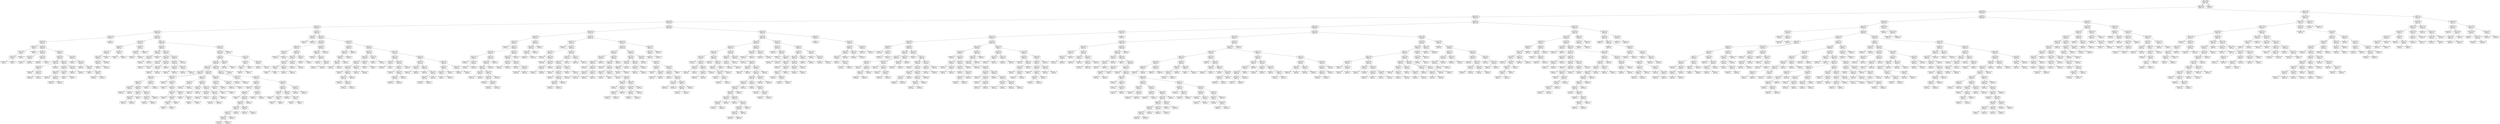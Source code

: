 digraph Tree {
node [shape=box, fontname="helvetica"] ;
edge [fontname="helvetica"] ;
0 [label="X[0] <= 0.894\nsquared_error = 0.001\nsamples = 3420\nvalue = 0.013"] ;
1 [label="X[0] <= 0.373\nsquared_error = 0.0\nsamples = 3418\nvalue = 0.013"] ;
0 -> 1 [labeldistance=2.5, labelangle=45, headlabel="True"] ;
2 [label="X[2] <= 0.054\nsquared_error = 0.0\nsamples = 3065\nvalue = 0.009"] ;
1 -> 2 ;
3 [label="X[0] <= 0.133\nsquared_error = 0.0\nsamples = 2260\nvalue = 0.007"] ;
2 -> 3 ;
4 [label="X[0] <= 0.086\nsquared_error = 0.0\nsamples = 1102\nvalue = 0.004"] ;
3 -> 4 ;
5 [label="X[4] <= 0.212\nsquared_error = 0.0\nsamples = 541\nvalue = 0.003"] ;
4 -> 5 ;
6 [label="X[2] <= 0.007\nsquared_error = 0.0\nsamples = 380\nvalue = 0.003"] ;
5 -> 6 ;
7 [label="X[3] <= 0.138\nsquared_error = 0.0\nsamples = 73\nvalue = 0.002"] ;
6 -> 7 ;
8 [label="X[3] <= 0.045\nsquared_error = 0.0\nsamples = 72\nvalue = 0.002"] ;
7 -> 8 ;
9 [label="X[4] <= 0.175\nsquared_error = 0.0\nsamples = 6\nvalue = 0.0"] ;
8 -> 9 ;
10 [label="X[2] <= 0.004\nsquared_error = 0.0\nsamples = 4\nvalue = 0.0"] ;
9 -> 10 ;
11 [label="X[1] <= 0.038\nsquared_error = 0.0\nsamples = 3\nvalue = 0.0"] ;
10 -> 11 ;
12 [label="squared_error = 0.0\nsamples = 2\nvalue = 0.0"] ;
11 -> 12 ;
13 [label="squared_error = -0.0\nsamples = 1\nvalue = 0.0"] ;
11 -> 13 ;
14 [label="squared_error = 0.0\nsamples = 1\nvalue = 0.0"] ;
10 -> 14 ;
15 [label="squared_error = 0.0\nsamples = 2\nvalue = 0.0"] ;
9 -> 15 ;
16 [label="X[0] <= 0.013\nsquared_error = 0.0\nsamples = 66\nvalue = 0.002"] ;
8 -> 16 ;
17 [label="X[3] <= 0.102\nsquared_error = 0.0\nsamples = 12\nvalue = 0.001"] ;
16 -> 17 ;
18 [label="X[0] <= 0.005\nsquared_error = 0.0\nsamples = 6\nvalue = 0.001"] ;
17 -> 18 ;
19 [label="squared_error = 0.0\nsamples = 1\nvalue = 0.0"] ;
18 -> 19 ;
20 [label="squared_error = 0.0\nsamples = 5\nvalue = 0.001"] ;
18 -> 20 ;
21 [label="X[1] <= 0.038\nsquared_error = 0.0\nsamples = 6\nvalue = 0.002"] ;
17 -> 21 ;
22 [label="squared_error = 0.0\nsamples = 5\nvalue = 0.002"] ;
21 -> 22 ;
23 [label="squared_error = -0.0\nsamples = 1\nvalue = 0.0"] ;
21 -> 23 ;
24 [label="X[0] <= 0.027\nsquared_error = 0.0\nsamples = 54\nvalue = 0.002"] ;
16 -> 24 ;
25 [label="X[3] <= 0.082\nsquared_error = 0.0\nsamples = 39\nvalue = 0.002"] ;
24 -> 25 ;
26 [label="X[2] <= 0.004\nsquared_error = 0.0\nsamples = 16\nvalue = 0.002"] ;
25 -> 26 ;
27 [label="X[3] <= 0.055\nsquared_error = 0.0\nsamples = 15\nvalue = 0.002"] ;
26 -> 27 ;
28 [label="squared_error = 0.0\nsamples = 3\nvalue = 0.001"] ;
27 -> 28 ;
29 [label="X[4] <= 0.163\nsquared_error = 0.0\nsamples = 12\nvalue = 0.002"] ;
27 -> 29 ;
30 [label="squared_error = 0.0\nsamples = 10\nvalue = 0.002"] ;
29 -> 30 ;
31 [label="squared_error = 0.0\nsamples = 2\nvalue = 0.002"] ;
29 -> 31 ;
32 [label="squared_error = 0.0\nsamples = 1\nvalue = 0.004"] ;
26 -> 32 ;
33 [label="X[0] <= 0.025\nsquared_error = 0.0\nsamples = 23\nvalue = 0.003"] ;
25 -> 33 ;
34 [label="X[2] <= 0.005\nsquared_error = 0.0\nsamples = 15\nvalue = 0.002"] ;
33 -> 34 ;
35 [label="X[3] <= 0.098\nsquared_error = 0.0\nsamples = 13\nvalue = 0.003"] ;
34 -> 35 ;
36 [label="squared_error = 0.0\nsamples = 2\nvalue = 0.005"] ;
35 -> 36 ;
37 [label="X[2] <= 0.004\nsquared_error = 0.0\nsamples = 11\nvalue = 0.002"] ;
35 -> 37 ;
38 [label="squared_error = 0.0\nsamples = 10\nvalue = 0.002"] ;
37 -> 38 ;
39 [label="squared_error = -0.0\nsamples = 1\nvalue = 0.004"] ;
37 -> 39 ;
40 [label="X[3] <= 0.098\nsquared_error = 0.0\nsamples = 2\nvalue = 0.0"] ;
34 -> 40 ;
41 [label="squared_error = 0.0\nsamples = 1\nvalue = 0.0"] ;
40 -> 41 ;
42 [label="squared_error = -0.0\nsamples = 1\nvalue = 0.0"] ;
40 -> 42 ;
43 [label="X[3] <= 0.105\nsquared_error = 0.0\nsamples = 8\nvalue = 0.003"] ;
33 -> 43 ;
44 [label="squared_error = 0.0\nsamples = 1\nvalue = 0.003"] ;
43 -> 44 ;
45 [label="squared_error = 0.0\nsamples = 7\nvalue = 0.003"] ;
43 -> 45 ;
46 [label="X[2] <= 0.005\nsquared_error = 0.0\nsamples = 15\nvalue = 0.002"] ;
24 -> 46 ;
47 [label="squared_error = 0.0\nsamples = 2\nvalue = 0.0"] ;
46 -> 47 ;
48 [label="X[2] <= 0.005\nsquared_error = 0.0\nsamples = 13\nvalue = 0.002"] ;
46 -> 48 ;
49 [label="squared_error = 0.0\nsamples = 7\nvalue = 0.002"] ;
48 -> 49 ;
50 [label="X[2] <= 0.006\nsquared_error = 0.0\nsamples = 6\nvalue = 0.001"] ;
48 -> 50 ;
51 [label="squared_error = 0.0\nsamples = 2\nvalue = 0.0"] ;
50 -> 51 ;
52 [label="X[0] <= 0.033\nsquared_error = 0.0\nsamples = 4\nvalue = 0.002"] ;
50 -> 52 ;
53 [label="squared_error = 0.0\nsamples = 3\nvalue = 0.001"] ;
52 -> 53 ;
54 [label="squared_error = -0.0\nsamples = 1\nvalue = 0.002"] ;
52 -> 54 ;
55 [label="squared_error = 0.0\nsamples = 1\nvalue = 0.009"] ;
7 -> 55 ;
56 [label="X[0] <= 0.032\nsquared_error = 0.0\nsamples = 307\nvalue = 0.003"] ;
6 -> 56 ;
57 [label="X[4] <= 0.181\nsquared_error = 0.0\nsamples = 26\nvalue = 0.005"] ;
56 -> 57 ;
58 [label="X[2] <= 0.007\nsquared_error = 0.0\nsamples = 19\nvalue = 0.002"] ;
57 -> 58 ;
59 [label="X[3] <= 0.157\nsquared_error = 0.0\nsamples = 16\nvalue = 0.003"] ;
58 -> 59 ;
60 [label="X[3] <= 0.152\nsquared_error = 0.0\nsamples = 14\nvalue = 0.003"] ;
59 -> 60 ;
61 [label="X[3] <= 0.146\nsquared_error = 0.0\nsamples = 10\nvalue = 0.003"] ;
60 -> 61 ;
62 [label="squared_error = 0.0\nsamples = 2\nvalue = 0.002"] ;
61 -> 62 ;
63 [label="squared_error = 0.0\nsamples = 8\nvalue = 0.003"] ;
61 -> 63 ;
64 [label="squared_error = 0.0\nsamples = 4\nvalue = 0.004"] ;
60 -> 64 ;
65 [label="squared_error = 0.0\nsamples = 2\nvalue = 0.0"] ;
59 -> 65 ;
66 [label="X[3] <= 0.152\nsquared_error = 0.0\nsamples = 3\nvalue = 0.0"] ;
58 -> 66 ;
67 [label="squared_error = 0.0\nsamples = 1\nvalue = 0.0"] ;
66 -> 67 ;
68 [label="squared_error = 0.0\nsamples = 2\nvalue = 0.0"] ;
66 -> 68 ;
69 [label="X[3] <= 0.107\nsquared_error = 0.0\nsamples = 7\nvalue = 0.013"] ;
57 -> 69 ;
70 [label="X[2] <= 0.007\nsquared_error = 0.0\nsamples = 3\nvalue = 0.005"] ;
69 -> 70 ;
71 [label="squared_error = 0.0\nsamples = 2\nvalue = 0.005"] ;
70 -> 71 ;
72 [label="squared_error = 0.0\nsamples = 1\nvalue = 0.005"] ;
70 -> 72 ;
73 [label="squared_error = 0.001\nsamples = 4\nvalue = 0.02"] ;
69 -> 73 ;
74 [label="X[3] <= 0.111\nsquared_error = 0.0\nsamples = 281\nvalue = 0.003"] ;
56 -> 74 ;
75 [label="X[0] <= 0.038\nsquared_error = 0.0\nsamples = 53\nvalue = 0.004"] ;
74 -> 75 ;
76 [label="X[2] <= 0.008\nsquared_error = 0.0\nsamples = 16\nvalue = 0.002"] ;
75 -> 76 ;
77 [label="X[3] <= 0.098\nsquared_error = 0.0\nsamples = 10\nvalue = 0.003"] ;
76 -> 77 ;
78 [label="squared_error = 0.0\nsamples = 1\nvalue = 0.004"] ;
77 -> 78 ;
79 [label="squared_error = 0.0\nsamples = 9\nvalue = 0.003"] ;
77 -> 79 ;
80 [label="squared_error = 0.0\nsamples = 6\nvalue = 0.0"] ;
76 -> 80 ;
81 [label="X[3] <= 0.105\nsquared_error = 0.0\nsamples = 37\nvalue = 0.004"] ;
75 -> 81 ;
82 [label="X[2] <= 0.009\nsquared_error = 0.0\nsamples = 23\nvalue = 0.004"] ;
81 -> 82 ;
83 [label="X[2] <= 0.008\nsquared_error = 0.0\nsamples = 5\nvalue = 0.002"] ;
82 -> 83 ;
84 [label="squared_error = 0.0\nsamples = 4\nvalue = 0.002"] ;
83 -> 84 ;
85 [label="squared_error = 0.0\nsamples = 1\nvalue = 0.0"] ;
83 -> 85 ;
86 [label="X[2] <= 0.011\nsquared_error = 0.0\nsamples = 18\nvalue = 0.004"] ;
82 -> 86 ;
87 [label="X[0] <= 0.044\nsquared_error = 0.0\nsamples = 15\nvalue = 0.004"] ;
86 -> 87 ;
88 [label="squared_error = 0.0\nsamples = 12\nvalue = 0.004"] ;
87 -> 88 ;
89 [label="squared_error = 0.0\nsamples = 3\nvalue = 0.006"] ;
87 -> 89 ;
90 [label="squared_error = 0.0\nsamples = 3\nvalue = 0.002"] ;
86 -> 90 ;
91 [label="X[2] <= 0.015\nsquared_error = 0.0\nsamples = 14\nvalue = 0.005"] ;
81 -> 91 ;
92 [label="X[0] <= 0.042\nsquared_error = 0.0\nsamples = 10\nvalue = 0.006"] ;
91 -> 92 ;
93 [label="X[2] <= 0.009\nsquared_error = 0.0\nsamples = 5\nvalue = 0.005"] ;
92 -> 93 ;
94 [label="squared_error = 0.0\nsamples = 1\nvalue = 0.005"] ;
93 -> 94 ;
95 [label="squared_error = 0.0\nsamples = 4\nvalue = 0.005"] ;
93 -> 95 ;
96 [label="X[0] <= 0.046\nsquared_error = 0.0\nsamples = 5\nvalue = 0.007"] ;
92 -> 96 ;
97 [label="squared_error = 0.0\nsamples = 3\nvalue = 0.007"] ;
96 -> 97 ;
98 [label="squared_error = 0.0\nsamples = 2\nvalue = 0.008"] ;
96 -> 98 ;
99 [label="squared_error = 0.0\nsamples = 4\nvalue = 0.003"] ;
91 -> 99 ;
100 [label="X[2] <= 0.025\nsquared_error = 0.0\nsamples = 228\nvalue = 0.002"] ;
74 -> 100 ;
101 [label="X[2] <= 0.013\nsquared_error = 0.0\nsamples = 227\nvalue = 0.002"] ;
100 -> 101 ;
102 [label="X[0] <= 0.08\nsquared_error = 0.0\nsamples = 214\nvalue = 0.002"] ;
101 -> 102 ;
103 [label="X[2] <= 0.01\nsquared_error = 0.0\nsamples = 208\nvalue = 0.002"] ;
102 -> 103 ;
104 [label="X[0] <= 0.044\nsquared_error = 0.0\nsamples = 104\nvalue = 0.002"] ;
103 -> 104 ;
105 [label="X[0] <= 0.039\nsquared_error = 0.0\nsamples = 59\nvalue = 0.002"] ;
104 -> 105 ;
106 [label="X[2] <= 0.009\nsquared_error = 0.0\nsamples = 36\nvalue = 0.003"] ;
105 -> 106 ;
107 [label="X[0] <= 0.033\nsquared_error = 0.0\nsamples = 29\nvalue = 0.003"] ;
106 -> 107 ;
108 [label="X[2] <= 0.008\nsquared_error = 0.0\nsamples = 8\nvalue = 0.004"] ;
107 -> 108 ;
109 [label="squared_error = 0.0\nsamples = 2\nvalue = 0.006"] ;
108 -> 109 ;
110 [label="squared_error = 0.0\nsamples = 6\nvalue = 0.003"] ;
108 -> 110 ;
111 [label="X[3] <= 0.134\nsquared_error = 0.0\nsamples = 21\nvalue = 0.002"] ;
107 -> 111 ;
112 [label="X[4] <= 0.194\nsquared_error = 0.0\nsamples = 9\nvalue = 0.002"] ;
111 -> 112 ;
113 [label="X[2] <= 0.008\nsquared_error = 0.0\nsamples = 8\nvalue = 0.002"] ;
112 -> 113 ;
114 [label="squared_error = 0.0\nsamples = 2\nvalue = 0.003"] ;
113 -> 114 ;
115 [label="squared_error = 0.0\nsamples = 6\nvalue = 0.002"] ;
113 -> 115 ;
116 [label="squared_error = 0.0\nsamples = 1\nvalue = 0.0"] ;
112 -> 116 ;
117 [label="X[0] <= 0.037\nsquared_error = 0.0\nsamples = 12\nvalue = 0.003"] ;
111 -> 117 ;
118 [label="X[0] <= 0.035\nsquared_error = 0.0\nsamples = 3\nvalue = 0.003"] ;
117 -> 118 ;
119 [label="squared_error = 0.0\nsamples = 2\nvalue = 0.003"] ;
118 -> 119 ;
120 [label="squared_error = 0.0\nsamples = 1\nvalue = 0.005"] ;
118 -> 120 ;
121 [label="squared_error = 0.0\nsamples = 9\nvalue = 0.003"] ;
117 -> 121 ;
122 [label="X[3] <= 0.129\nsquared_error = 0.0\nsamples = 7\nvalue = 0.001"] ;
106 -> 122 ;
123 [label="squared_error = 0.0\nsamples = 1\nvalue = 0.0"] ;
122 -> 123 ;
124 [label="squared_error = 0.0\nsamples = 6\nvalue = 0.001"] ;
122 -> 124 ;
125 [label="X[0] <= 0.04\nsquared_error = 0.0\nsamples = 23\nvalue = 0.0"] ;
105 -> 125 ;
126 [label="squared_error = 0.0\nsamples = 1\nvalue = 0.001"] ;
125 -> 126 ;
127 [label="X[0] <= 0.041\nsquared_error = 0.0\nsamples = 22\nvalue = 0.0"] ;
125 -> 127 ;
128 [label="squared_error = 0.0\nsamples = 2\nvalue = 0.0"] ;
127 -> 128 ;
129 [label="X[2] <= 0.01\nsquared_error = 0.0\nsamples = 20\nvalue = 0.0"] ;
127 -> 129 ;
130 [label="X[2] <= 0.008\nsquared_error = 0.0\nsamples = 11\nvalue = 0.0"] ;
129 -> 130 ;
131 [label="squared_error = 0.0\nsamples = 4\nvalue = 0.0"] ;
130 -> 131 ;
132 [label="X[2] <= 0.009\nsquared_error = 0.0\nsamples = 7\nvalue = 0.0"] ;
130 -> 132 ;
133 [label="X[2] <= 0.009\nsquared_error = 0.0\nsamples = 5\nvalue = 0.0"] ;
132 -> 133 ;
134 [label="squared_error = 0.0\nsamples = 3\nvalue = 0.0"] ;
133 -> 134 ;
135 [label="squared_error = 0.0\nsamples = 2\nvalue = 0.0"] ;
133 -> 135 ;
136 [label="squared_error = 0.0\nsamples = 2\nvalue = 0.0"] ;
132 -> 136 ;
137 [label="X[3] <= 0.157\nsquared_error = 0.0\nsamples = 9\nvalue = 0.0"] ;
129 -> 137 ;
138 [label="squared_error = 0.0\nsamples = 3\nvalue = 0.0"] ;
137 -> 138 ;
139 [label="X[3] <= 0.175\nsquared_error = 0.0\nsamples = 6\nvalue = 0.0"] ;
137 -> 139 ;
140 [label="squared_error = 0.0\nsamples = 5\nvalue = 0.0"] ;
139 -> 140 ;
141 [label="squared_error = 0.0\nsamples = 1\nvalue = 0.0"] ;
139 -> 141 ;
142 [label="X[2] <= 0.009\nsquared_error = 0.0\nsamples = 45\nvalue = 0.003"] ;
104 -> 142 ;
143 [label="X[3] <= 0.17\nsquared_error = 0.0\nsamples = 26\nvalue = 0.003"] ;
142 -> 143 ;
144 [label="X[2] <= 0.009\nsquared_error = 0.0\nsamples = 4\nvalue = 0.006"] ;
143 -> 144 ;
145 [label="squared_error = 0.0\nsamples = 3\nvalue = 0.006"] ;
144 -> 145 ;
146 [label="squared_error = -0.0\nsamples = 1\nvalue = 0.005"] ;
144 -> 146 ;
147 [label="X[3] <= 0.189\nsquared_error = 0.0\nsamples = 22\nvalue = 0.003"] ;
143 -> 147 ;
148 [label="X[3] <= 0.18\nsquared_error = 0.0\nsamples = 6\nvalue = 0.003"] ;
147 -> 148 ;
149 [label="squared_error = 0.0\nsamples = 5\nvalue = 0.003"] ;
148 -> 149 ;
150 [label="squared_error = 0.0\nsamples = 1\nvalue = 0.005"] ;
148 -> 150 ;
151 [label="X[1] <= 0.038\nsquared_error = 0.0\nsamples = 16\nvalue = 0.003"] ;
147 -> 151 ;
152 [label="X[0] <= 0.068\nsquared_error = 0.0\nsamples = 8\nvalue = 0.003"] ;
151 -> 152 ;
153 [label="squared_error = 0.0\nsamples = 3\nvalue = 0.004"] ;
152 -> 153 ;
154 [label="squared_error = 0.0\nsamples = 5\nvalue = 0.003"] ;
152 -> 154 ;
155 [label="X[0] <= 0.052\nsquared_error = 0.0\nsamples = 8\nvalue = 0.002"] ;
151 -> 155 ;
156 [label="X[3] <= 0.2\nsquared_error = 0.0\nsamples = 7\nvalue = 0.002"] ;
155 -> 156 ;
157 [label="squared_error = 0.0\nsamples = 3\nvalue = 0.002"] ;
156 -> 157 ;
158 [label="squared_error = 0.0\nsamples = 4\nvalue = 0.003"] ;
156 -> 158 ;
159 [label="squared_error = 0.0\nsamples = 1\nvalue = 0.001"] ;
155 -> 159 ;
160 [label="X[0] <= 0.045\nsquared_error = 0.0\nsamples = 19\nvalue = 0.002"] ;
142 -> 160 ;
161 [label="X[3] <= 0.163\nsquared_error = 0.0\nsamples = 6\nvalue = 0.001"] ;
160 -> 161 ;
162 [label="X[3] <= 0.152\nsquared_error = 0.0\nsamples = 3\nvalue = 0.0"] ;
161 -> 162 ;
163 [label="squared_error = 0.0\nsamples = 2\nvalue = 0.0"] ;
162 -> 163 ;
164 [label="squared_error = -0.0\nsamples = 1\nvalue = 0.0"] ;
162 -> 164 ;
165 [label="squared_error = 0.0\nsamples = 3\nvalue = 0.002"] ;
161 -> 165 ;
166 [label="X[3] <= 0.161\nsquared_error = 0.0\nsamples = 13\nvalue = 0.003"] ;
160 -> 166 ;
167 [label="squared_error = 0.0\nsamples = 11\nvalue = 0.003"] ;
166 -> 167 ;
168 [label="squared_error = 0.0\nsamples = 2\nvalue = 0.0"] ;
166 -> 168 ;
169 [label="X[3] <= 0.255\nsquared_error = 0.0\nsamples = 104\nvalue = 0.003"] ;
103 -> 169 ;
170 [label="X[2] <= 0.01\nsquared_error = 0.0\nsamples = 101\nvalue = 0.003"] ;
169 -> 170 ;
171 [label="X[3] <= 0.216\nsquared_error = 0.0\nsamples = 21\nvalue = 0.004"] ;
170 -> 171 ;
172 [label="squared_error = 0.0\nsamples = 9\nvalue = 0.004"] ;
171 -> 172 ;
173 [label="squared_error = 0.0\nsamples = 12\nvalue = 0.003"] ;
171 -> 173 ;
174 [label="X[0] <= 0.047\nsquared_error = 0.0\nsamples = 80\nvalue = 0.003"] ;
170 -> 174 ;
175 [label="X[4] <= 0.194\nsquared_error = 0.0\nsamples = 54\nvalue = 0.003"] ;
174 -> 175 ;
176 [label="squared_error = 0.0\nsamples = 14\nvalue = 0.002"] ;
175 -> 176 ;
177 [label="X[2] <= 0.012\nsquared_error = 0.0\nsamples = 40\nvalue = 0.004"] ;
175 -> 177 ;
178 [label="X[3] <= 0.134\nsquared_error = 0.0\nsamples = 36\nvalue = 0.003"] ;
177 -> 178 ;
179 [label="squared_error = 0.0\nsamples = 1\nvalue = 0.0"] ;
178 -> 179 ;
180 [label="X[3] <= 0.205\nsquared_error = 0.0\nsamples = 35\nvalue = 0.003"] ;
178 -> 180 ;
181 [label="X[0] <= 0.044\nsquared_error = 0.0\nsamples = 28\nvalue = 0.004"] ;
180 -> 181 ;
182 [label="X[3] <= 0.184\nsquared_error = 0.0\nsamples = 20\nvalue = 0.004"] ;
181 -> 182 ;
183 [label="X[2] <= 0.011\nsquared_error = 0.0\nsamples = 15\nvalue = 0.004"] ;
182 -> 183 ;
184 [label="X[0] <= 0.041\nsquared_error = 0.0\nsamples = 13\nvalue = 0.004"] ;
183 -> 184 ;
185 [label="squared_error = 0.0\nsamples = 12\nvalue = 0.004"] ;
184 -> 185 ;
186 [label="squared_error = -0.0\nsamples = 1\nvalue = 0.004"] ;
184 -> 186 ;
187 [label="squared_error = 0.0\nsamples = 2\nvalue = 0.003"] ;
183 -> 187 ;
188 [label="squared_error = 0.0\nsamples = 5\nvalue = 0.004"] ;
182 -> 188 ;
189 [label="X[0] <= 0.046\nsquared_error = 0.0\nsamples = 8\nvalue = 0.003"] ;
181 -> 189 ;
190 [label="squared_error = 0.0\nsamples = 3\nvalue = 0.003"] ;
189 -> 190 ;
191 [label="squared_error = 0.0\nsamples = 5\nvalue = 0.003"] ;
189 -> 191 ;
192 [label="squared_error = 0.0\nsamples = 7\nvalue = 0.003"] ;
180 -> 192 ;
193 [label="X[2] <= 0.012\nsquared_error = 0.0\nsamples = 4\nvalue = 0.005"] ;
177 -> 193 ;
194 [label="squared_error = 0.0\nsamples = 1\nvalue = 0.005"] ;
193 -> 194 ;
195 [label="squared_error = 0.0\nsamples = 3\nvalue = 0.005"] ;
193 -> 195 ;
196 [label="X[0] <= 0.065\nsquared_error = 0.0\nsamples = 26\nvalue = 0.002"] ;
174 -> 196 ;
197 [label="X[2] <= 0.011\nsquared_error = 0.0\nsamples = 16\nvalue = 0.001"] ;
196 -> 197 ;
198 [label="X[3] <= 0.161\nsquared_error = 0.0\nsamples = 8\nvalue = 0.0"] ;
197 -> 198 ;
199 [label="squared_error = 0.0\nsamples = 3\nvalue = 0.0"] ;
198 -> 199 ;
200 [label="X[3] <= 0.188\nsquared_error = 0.0\nsamples = 5\nvalue = 0.0"] ;
198 -> 200 ;
201 [label="squared_error = 0.0\nsamples = 4\nvalue = 0.0"] ;
200 -> 201 ;
202 [label="squared_error = 0.0\nsamples = 1\nvalue = 0.0"] ;
200 -> 202 ;
203 [label="X[0] <= 0.049\nsquared_error = 0.0\nsamples = 8\nvalue = 0.002"] ;
197 -> 203 ;
204 [label="squared_error = 0.0\nsamples = 5\nvalue = 0.002"] ;
203 -> 204 ;
205 [label="X[3] <= 0.166\nsquared_error = 0.0\nsamples = 3\nvalue = 0.0"] ;
203 -> 205 ;
206 [label="squared_error = 0.0\nsamples = 2\nvalue = 0.0"] ;
205 -> 206 ;
207 [label="squared_error = 0.0\nsamples = 1\nvalue = 0.0"] ;
205 -> 207 ;
208 [label="X[2] <= 0.011\nsquared_error = 0.0\nsamples = 10\nvalue = 0.003"] ;
196 -> 208 ;
209 [label="squared_error = 0.0\nsamples = 8\nvalue = 0.003"] ;
208 -> 209 ;
210 [label="squared_error = 0.0\nsamples = 2\nvalue = 0.005"] ;
208 -> 210 ;
211 [label="squared_error = 0.0\nsamples = 3\nvalue = 0.001"] ;
169 -> 211 ;
212 [label="X[4] <= 0.188\nsquared_error = 0.0\nsamples = 6\nvalue = 0.0"] ;
102 -> 212 ;
213 [label="squared_error = 0.0\nsamples = 1\nvalue = 0.001"] ;
212 -> 213 ;
214 [label="squared_error = 0.0\nsamples = 5\nvalue = 0.0"] ;
212 -> 214 ;
215 [label="X[3] <= 0.193\nsquared_error = 0.0\nsamples = 13\nvalue = 0.0"] ;
101 -> 215 ;
216 [label="X[2] <= 0.016\nsquared_error = 0.0\nsamples = 11\nvalue = 0.0"] ;
215 -> 216 ;
217 [label="X[4] <= 0.188\nsquared_error = 0.0\nsamples = 7\nvalue = 0.0"] ;
216 -> 217 ;
218 [label="squared_error = 0.0\nsamples = 2\nvalue = 0.0"] ;
217 -> 218 ;
219 [label="squared_error = 0.0\nsamples = 5\nvalue = 0.0"] ;
217 -> 219 ;
220 [label="squared_error = 0.0\nsamples = 4\nvalue = 0.0"] ;
216 -> 220 ;
221 [label="X[3] <= 0.245\nsquared_error = 0.0\nsamples = 2\nvalue = 0.001"] ;
215 -> 221 ;
222 [label="squared_error = 0.0\nsamples = 1\nvalue = 0.001"] ;
221 -> 222 ;
223 [label="squared_error = 0.0\nsamples = 1\nvalue = 0.001"] ;
221 -> 223 ;
224 [label="squared_error = 0.0\nsamples = 1\nvalue = 0.008"] ;
100 -> 224 ;
225 [label="X[2] <= 0.01\nsquared_error = 0.0\nsamples = 161\nvalue = 0.004"] ;
5 -> 225 ;
226 [label="X[4] <= 0.281\nsquared_error = 0.0\nsamples = 3\nvalue = 0.001"] ;
225 -> 226 ;
227 [label="squared_error = 0.0\nsamples = 2\nvalue = 0.0"] ;
226 -> 227 ;
228 [label="squared_error = 0.0\nsamples = 1\nvalue = 0.001"] ;
226 -> 228 ;
229 [label="X[3] <= 0.146\nsquared_error = 0.0\nsamples = 158\nvalue = 0.004"] ;
225 -> 229 ;
230 [label="X[0] <= 0.066\nsquared_error = 0.0\nsamples = 56\nvalue = 0.004"] ;
229 -> 230 ;
231 [label="X[0] <= 0.036\nsquared_error = 0.0\nsamples = 24\nvalue = 0.003"] ;
230 -> 231 ;
232 [label="X[0] <= 0.034\nsquared_error = 0.0\nsamples = 8\nvalue = 0.005"] ;
231 -> 232 ;
233 [label="squared_error = 0.0\nsamples = 1\nvalue = 0.004"] ;
232 -> 233 ;
234 [label="squared_error = 0.0\nsamples = 7\nvalue = 0.005"] ;
232 -> 234 ;
235 [label="X[0] <= 0.062\nsquared_error = 0.0\nsamples = 16\nvalue = 0.001"] ;
231 -> 235 ;
236 [label="X[4] <= 0.237\nsquared_error = 0.0\nsamples = 13\nvalue = 0.002"] ;
235 -> 236 ;
237 [label="X[3] <= 0.138\nsquared_error = 0.0\nsamples = 8\nvalue = 0.001"] ;
236 -> 237 ;
238 [label="X[3] <= 0.129\nsquared_error = 0.0\nsamples = 2\nvalue = 0.0"] ;
237 -> 238 ;
239 [label="squared_error = 0.0\nsamples = 1\nvalue = 0.0"] ;
238 -> 239 ;
240 [label="squared_error = -0.0\nsamples = 1\nvalue = 0.0"] ;
238 -> 240 ;
241 [label="X[2] <= 0.014\nsquared_error = 0.0\nsamples = 6\nvalue = 0.002"] ;
237 -> 241 ;
242 [label="squared_error = 0.0\nsamples = 3\nvalue = 0.001"] ;
241 -> 242 ;
243 [label="squared_error = 0.0\nsamples = 3\nvalue = 0.002"] ;
241 -> 243 ;
244 [label="X[0] <= 0.058\nsquared_error = 0.0\nsamples = 5\nvalue = 0.003"] ;
236 -> 244 ;
245 [label="squared_error = 0.0\nsamples = 2\nvalue = 0.003"] ;
244 -> 245 ;
246 [label="squared_error = 0.0\nsamples = 3\nvalue = 0.002"] ;
244 -> 246 ;
247 [label="X[3] <= 0.107\nsquared_error = 0.0\nsamples = 3\nvalue = 0.0"] ;
235 -> 247 ;
248 [label="squared_error = 0.0\nsamples = 1\nvalue = 0.0"] ;
247 -> 248 ;
249 [label="squared_error = 0.0\nsamples = 2\nvalue = 0.0"] ;
247 -> 249 ;
250 [label="X[4] <= 0.306\nsquared_error = 0.0\nsamples = 32\nvalue = 0.004"] ;
230 -> 250 ;
251 [label="X[2] <= 0.014\nsquared_error = 0.0\nsamples = 14\nvalue = 0.005"] ;
250 -> 251 ;
252 [label="squared_error = 0.0\nsamples = 3\nvalue = 0.006"] ;
251 -> 252 ;
253 [label="X[0] <= 0.071\nsquared_error = 0.0\nsamples = 11\nvalue = 0.005"] ;
251 -> 253 ;
254 [label="squared_error = 0.0\nsamples = 6\nvalue = 0.004"] ;
253 -> 254 ;
255 [label="X[3] <= 0.08\nsquared_error = 0.0\nsamples = 5\nvalue = 0.005"] ;
253 -> 255 ;
256 [label="squared_error = 0.0\nsamples = 4\nvalue = 0.004"] ;
255 -> 256 ;
257 [label="squared_error = -0.0\nsamples = 1\nvalue = 0.006"] ;
255 -> 257 ;
258 [label="squared_error = 0.0\nsamples = 18\nvalue = 0.004"] ;
250 -> 258 ;
259 [label="X[0] <= 0.064\nsquared_error = 0.0\nsamples = 102\nvalue = 0.004"] ;
229 -> 259 ;
260 [label="X[2] <= 0.016\nsquared_error = 0.0\nsamples = 18\nvalue = 0.007"] ;
259 -> 260 ;
261 [label="X[4] <= 0.237\nsquared_error = 0.0\nsamples = 11\nvalue = 0.006"] ;
260 -> 261 ;
262 [label="X[0] <= 0.056\nsquared_error = 0.0\nsamples = 7\nvalue = 0.007"] ;
261 -> 262 ;
263 [label="X[2] <= 0.013\nsquared_error = 0.0\nsamples = 5\nvalue = 0.007"] ;
262 -> 263 ;
264 [label="squared_error = 0.0\nsamples = 1\nvalue = 0.006"] ;
263 -> 264 ;
265 [label="squared_error = 0.0\nsamples = 4\nvalue = 0.007"] ;
263 -> 265 ;
266 [label="squared_error = 0.0\nsamples = 2\nvalue = 0.008"] ;
262 -> 266 ;
267 [label="squared_error = 0.0\nsamples = 4\nvalue = 0.005"] ;
261 -> 267 ;
268 [label="squared_error = 0.0\nsamples = 7\nvalue = 0.007"] ;
260 -> 268 ;
269 [label="X[3] <= 0.2\nsquared_error = 0.0\nsamples = 84\nvalue = 0.004"] ;
259 -> 269 ;
270 [label="X[0] <= 0.074\nsquared_error = 0.0\nsamples = 43\nvalue = 0.003"] ;
269 -> 270 ;
271 [label="X[2] <= 0.018\nsquared_error = 0.0\nsamples = 38\nvalue = 0.004"] ;
270 -> 271 ;
272 [label="X[0] <= 0.072\nsquared_error = 0.0\nsamples = 36\nvalue = 0.004"] ;
271 -> 272 ;
273 [label="X[2] <= 0.015\nsquared_error = 0.0\nsamples = 25\nvalue = 0.004"] ;
272 -> 273 ;
274 [label="squared_error = 0.0\nsamples = 4\nvalue = 0.003"] ;
273 -> 274 ;
275 [label="X[2] <= 0.017\nsquared_error = 0.0\nsamples = 21\nvalue = 0.004"] ;
273 -> 275 ;
276 [label="X[3] <= 0.175\nsquared_error = 0.0\nsamples = 18\nvalue = 0.004"] ;
275 -> 276 ;
277 [label="squared_error = 0.0\nsamples = 2\nvalue = 0.006"] ;
276 -> 277 ;
278 [label="X[0] <= 0.071\nsquared_error = 0.0\nsamples = 16\nvalue = 0.004"] ;
276 -> 278 ;
279 [label="squared_error = 0.0\nsamples = 9\nvalue = 0.004"] ;
278 -> 279 ;
280 [label="squared_error = 0.0\nsamples = 7\nvalue = 0.004"] ;
278 -> 280 ;
281 [label="squared_error = 0.0\nsamples = 3\nvalue = 0.003"] ;
275 -> 281 ;
282 [label="X[3] <= 0.186\nsquared_error = 0.0\nsamples = 11\nvalue = 0.003"] ;
272 -> 282 ;
283 [label="squared_error = 0.0\nsamples = 5\nvalue = 0.003"] ;
282 -> 283 ;
284 [label="squared_error = 0.0\nsamples = 6\nvalue = 0.003"] ;
282 -> 284 ;
285 [label="X[2] <= 0.018\nsquared_error = 0.0\nsamples = 2\nvalue = 0.0"] ;
271 -> 285 ;
286 [label="squared_error = 0.0\nsamples = 1\nvalue = 0.0"] ;
285 -> 286 ;
287 [label="squared_error = 0.0\nsamples = 1\nvalue = 0.0"] ;
285 -> 287 ;
288 [label="X[2] <= 0.016\nsquared_error = 0.0\nsamples = 5\nvalue = 0.0"] ;
270 -> 288 ;
289 [label="squared_error = 0.0\nsamples = 4\nvalue = 0.0"] ;
288 -> 289 ;
290 [label="squared_error = -0.0\nsamples = 1\nvalue = 0.001"] ;
288 -> 290 ;
291 [label="X[3] <= 0.227\nsquared_error = 0.0\nsamples = 41\nvalue = 0.005"] ;
269 -> 291 ;
292 [label="X[0] <= 0.074\nsquared_error = 0.0\nsamples = 18\nvalue = 0.006"] ;
291 -> 292 ;
293 [label="X[2] <= 0.017\nsquared_error = 0.0\nsamples = 7\nvalue = 0.002"] ;
292 -> 293 ;
294 [label="squared_error = 0.0\nsamples = 6\nvalue = 0.003"] ;
293 -> 294 ;
295 [label="squared_error = -0.0\nsamples = 1\nvalue = 0.0"] ;
293 -> 295 ;
296 [label="X[2] <= 0.022\nsquared_error = 0.0\nsamples = 11\nvalue = 0.008"] ;
292 -> 296 ;
297 [label="X[2] <= 0.017\nsquared_error = 0.0\nsamples = 9\nvalue = 0.007"] ;
296 -> 297 ;
298 [label="squared_error = 0.0\nsamples = 3\nvalue = 0.005"] ;
297 -> 298 ;
299 [label="X[3] <= 0.218\nsquared_error = 0.0\nsamples = 6\nvalue = 0.008"] ;
297 -> 299 ;
300 [label="X[2] <= 0.019\nsquared_error = 0.0\nsamples = 4\nvalue = 0.009"] ;
299 -> 300 ;
301 [label="squared_error = 0.0\nsamples = 3\nvalue = 0.008"] ;
300 -> 301 ;
302 [label="squared_error = 0.0\nsamples = 1\nvalue = 0.009"] ;
300 -> 302 ;
303 [label="squared_error = 0.0\nsamples = 2\nvalue = 0.008"] ;
299 -> 303 ;
304 [label="squared_error = 0.0\nsamples = 2\nvalue = 0.013"] ;
296 -> 304 ;
305 [label="X[0] <= 0.073\nsquared_error = 0.0\nsamples = 23\nvalue = 0.004"] ;
291 -> 305 ;
306 [label="X[2] <= 0.016\nsquared_error = 0.0\nsamples = 15\nvalue = 0.004"] ;
305 -> 306 ;
307 [label="X[3] <= 0.243\nsquared_error = 0.0\nsamples = 3\nvalue = 0.007"] ;
306 -> 307 ;
308 [label="squared_error = 0.0\nsamples = 1\nvalue = 0.008"] ;
307 -> 308 ;
309 [label="squared_error = 0.0\nsamples = 2\nvalue = 0.006"] ;
307 -> 309 ;
310 [label="X[0] <= 0.071\nsquared_error = 0.0\nsamples = 12\nvalue = 0.004"] ;
306 -> 310 ;
311 [label="squared_error = 0.0\nsamples = 3\nvalue = 0.004"] ;
310 -> 311 ;
312 [label="X[2] <= 0.017\nsquared_error = 0.0\nsamples = 9\nvalue = 0.004"] ;
310 -> 312 ;
313 [label="X[2] <= 0.017\nsquared_error = 0.0\nsamples = 7\nvalue = 0.004"] ;
312 -> 313 ;
314 [label="squared_error = 0.0\nsamples = 3\nvalue = 0.004"] ;
313 -> 314 ;
315 [label="squared_error = 0.0\nsamples = 4\nvalue = 0.004"] ;
313 -> 315 ;
316 [label="squared_error = 0.0\nsamples = 2\nvalue = 0.003"] ;
312 -> 316 ;
317 [label="X[3] <= 0.295\nsquared_error = 0.0\nsamples = 8\nvalue = 0.002"] ;
305 -> 317 ;
318 [label="X[2] <= 0.026\nsquared_error = 0.0\nsamples = 3\nvalue = 0.001"] ;
317 -> 318 ;
319 [label="X[3] <= 0.241\nsquared_error = 0.0\nsamples = 2\nvalue = 0.001"] ;
318 -> 319 ;
320 [label="squared_error = 0.0\nsamples = 1\nvalue = 0.0"] ;
319 -> 320 ;
321 [label="squared_error = -0.0\nsamples = 1\nvalue = 0.001"] ;
319 -> 321 ;
322 [label="squared_error = -0.0\nsamples = 1\nvalue = 0.001"] ;
318 -> 322 ;
323 [label="X[3] <= 0.305\nsquared_error = 0.0\nsamples = 5\nvalue = 0.003"] ;
317 -> 323 ;
324 [label="squared_error = 0.0\nsamples = 3\nvalue = 0.004"] ;
323 -> 324 ;
325 [label="squared_error = 0.0\nsamples = 2\nvalue = 0.001"] ;
323 -> 325 ;
326 [label="X[0] <= 0.105\nsquared_error = 0.0\nsamples = 561\nvalue = 0.005"] ;
4 -> 326 ;
327 [label="X[0] <= 0.092\nsquared_error = 0.0\nsamples = 304\nvalue = 0.005"] ;
326 -> 327 ;
328 [label="X[4] <= 0.306\nsquared_error = 0.0\nsamples = 97\nvalue = 0.006"] ;
327 -> 328 ;
329 [label="X[2] <= 0.014\nsquared_error = 0.0\nsamples = 78\nvalue = 0.006"] ;
328 -> 329 ;
330 [label="squared_error = 0.0\nsamples = 2\nvalue = 0.001"] ;
329 -> 330 ;
331 [label="X[0] <= 0.09\nsquared_error = 0.0\nsamples = 76\nvalue = 0.006"] ;
329 -> 331 ;
332 [label="X[3] <= 0.223\nsquared_error = 0.0\nsamples = 36\nvalue = 0.006"] ;
331 -> 332 ;
333 [label="X[4] <= 0.244\nsquared_error = 0.0\nsamples = 7\nvalue = 0.009"] ;
332 -> 333 ;
334 [label="squared_error = 0.0\nsamples = 3\nvalue = 0.01"] ;
333 -> 334 ;
335 [label="X[2] <= 0.02\nsquared_error = 0.0\nsamples = 4\nvalue = 0.008"] ;
333 -> 335 ;
336 [label="squared_error = 0.0\nsamples = 1\nvalue = 0.007"] ;
335 -> 336 ;
337 [label="squared_error = 0.0\nsamples = 3\nvalue = 0.008"] ;
335 -> 337 ;
338 [label="X[4] <= 0.25\nsquared_error = 0.0\nsamples = 29\nvalue = 0.006"] ;
332 -> 338 ;
339 [label="X[3] <= 0.255\nsquared_error = 0.0\nsamples = 28\nvalue = 0.005"] ;
338 -> 339 ;
340 [label="X[3] <= 0.245\nsquared_error = 0.0\nsamples = 24\nvalue = 0.005"] ;
339 -> 340 ;
341 [label="X[3] <= 0.236\nsquared_error = 0.0\nsamples = 10\nvalue = 0.006"] ;
340 -> 341 ;
342 [label="squared_error = 0.0\nsamples = 5\nvalue = 0.006"] ;
341 -> 342 ;
343 [label="squared_error = 0.0\nsamples = 5\nvalue = 0.006"] ;
341 -> 343 ;
344 [label="X[4] <= 0.194\nsquared_error = 0.0\nsamples = 14\nvalue = 0.005"] ;
340 -> 344 ;
345 [label="X[1] <= 0.038\nsquared_error = 0.0\nsamples = 12\nvalue = 0.005"] ;
344 -> 345 ;
346 [label="squared_error = 0.0\nsamples = 3\nvalue = 0.004"] ;
345 -> 346 ;
347 [label="X[2] <= 0.018\nsquared_error = 0.0\nsamples = 9\nvalue = 0.005"] ;
345 -> 347 ;
348 [label="squared_error = 0.0\nsamples = 3\nvalue = 0.005"] ;
347 -> 348 ;
349 [label="squared_error = 0.0\nsamples = 6\nvalue = 0.005"] ;
347 -> 349 ;
350 [label="squared_error = 0.0\nsamples = 2\nvalue = 0.006"] ;
344 -> 350 ;
351 [label="squared_error = 0.0\nsamples = 4\nvalue = 0.006"] ;
339 -> 351 ;
352 [label="squared_error = -0.0\nsamples = 1\nvalue = 0.011"] ;
338 -> 352 ;
353 [label="X[3] <= 0.212\nsquared_error = 0.0\nsamples = 40\nvalue = 0.005"] ;
331 -> 353 ;
354 [label="X[2] <= 0.019\nsquared_error = 0.0\nsamples = 39\nvalue = 0.005"] ;
353 -> 354 ;
355 [label="X[3] <= 0.116\nsquared_error = 0.0\nsamples = 8\nvalue = 0.004"] ;
354 -> 355 ;
356 [label="squared_error = 0.0\nsamples = 3\nvalue = 0.005"] ;
355 -> 356 ;
357 [label="squared_error = 0.0\nsamples = 5\nvalue = 0.004"] ;
355 -> 357 ;
358 [label="X[2] <= 0.02\nsquared_error = 0.0\nsamples = 31\nvalue = 0.005"] ;
354 -> 358 ;
359 [label="squared_error = 0.0\nsamples = 7\nvalue = 0.005"] ;
358 -> 359 ;
360 [label="X[2] <= 0.021\nsquared_error = 0.0\nsamples = 24\nvalue = 0.006"] ;
358 -> 360 ;
361 [label="squared_error = 0.0\nsamples = 13\nvalue = 0.006"] ;
360 -> 361 ;
362 [label="squared_error = 0.0\nsamples = 11\nvalue = 0.006"] ;
360 -> 362 ;
363 [label="squared_error = 0.0\nsamples = 1\nvalue = 0.001"] ;
353 -> 363 ;
364 [label="X[2] <= 0.03\nsquared_error = 0.0\nsamples = 19\nvalue = 0.007"] ;
328 -> 364 ;
365 [label="X[2] <= 0.025\nsquared_error = 0.0\nsamples = 18\nvalue = 0.008"] ;
364 -> 365 ;
366 [label="X[3] <= 0.161\nsquared_error = 0.0\nsamples = 16\nvalue = 0.007"] ;
365 -> 366 ;
367 [label="squared_error = 0.0\nsamples = 12\nvalue = 0.007"] ;
366 -> 367 ;
368 [label="squared_error = 0.0\nsamples = 4\nvalue = 0.008"] ;
366 -> 368 ;
369 [label="squared_error = 0.0\nsamples = 2\nvalue = 0.013"] ;
365 -> 369 ;
370 [label="squared_error = 0.0\nsamples = 1\nvalue = 0.001"] ;
364 -> 370 ;
371 [label="X[3] <= 0.152\nsquared_error = 0.0\nsamples = 207\nvalue = 0.004"] ;
327 -> 371 ;
372 [label="X[3] <= 0.08\nsquared_error = 0.0\nsamples = 70\nvalue = 0.006"] ;
371 -> 372 ;
373 [label="squared_error = 0.0\nsamples = 3\nvalue = 0.001"] ;
372 -> 373 ;
374 [label="X[0] <= 0.097\nsquared_error = 0.0\nsamples = 67\nvalue = 0.006"] ;
372 -> 374 ;
375 [label="X[2] <= 0.02\nsquared_error = 0.0\nsamples = 29\nvalue = 0.007"] ;
374 -> 375 ;
376 [label="squared_error = 0.0\nsamples = 4\nvalue = 0.004"] ;
375 -> 376 ;
377 [label="X[3] <= 0.116\nsquared_error = 0.0\nsamples = 25\nvalue = 0.007"] ;
375 -> 377 ;
378 [label="squared_error = 0.0\nsamples = 12\nvalue = 0.008"] ;
377 -> 378 ;
379 [label="X[0] <= 0.096\nsquared_error = 0.0\nsamples = 13\nvalue = 0.007"] ;
377 -> 379 ;
380 [label="X[3] <= 0.134\nsquared_error = 0.0\nsamples = 10\nvalue = 0.007"] ;
379 -> 380 ;
381 [label="squared_error = 0.0\nsamples = 1\nvalue = 0.007"] ;
380 -> 381 ;
382 [label="squared_error = 0.0\nsamples = 9\nvalue = 0.007"] ;
380 -> 382 ;
383 [label="squared_error = 0.0\nsamples = 3\nvalue = 0.006"] ;
379 -> 383 ;
384 [label="X[2] <= 0.023\nsquared_error = 0.0\nsamples = 38\nvalue = 0.005"] ;
374 -> 384 ;
385 [label="X[2] <= 0.022\nsquared_error = 0.0\nsamples = 31\nvalue = 0.006"] ;
384 -> 385 ;
386 [label="X[2] <= 0.02\nsquared_error = 0.0\nsamples = 27\nvalue = 0.005"] ;
385 -> 386 ;
387 [label="X[0] <= 0.101\nsquared_error = 0.0\nsamples = 20\nvalue = 0.006"] ;
386 -> 387 ;
388 [label="squared_error = 0.0\nsamples = 3\nvalue = 0.005"] ;
387 -> 388 ;
389 [label="X[2] <= 0.019\nsquared_error = 0.0\nsamples = 17\nvalue = 0.006"] ;
387 -> 389 ;
390 [label="squared_error = 0.0\nsamples = 1\nvalue = 0.01"] ;
389 -> 390 ;
391 [label="X[3] <= 0.125\nsquared_error = 0.0\nsamples = 16\nvalue = 0.006"] ;
389 -> 391 ;
392 [label="X[3] <= 0.098\nsquared_error = 0.0\nsamples = 11\nvalue = 0.006"] ;
391 -> 392 ;
393 [label="squared_error = 0.0\nsamples = 9\nvalue = 0.006"] ;
392 -> 393 ;
394 [label="squared_error = 0.0\nsamples = 2\nvalue = 0.006"] ;
392 -> 394 ;
395 [label="squared_error = 0.0\nsamples = 5\nvalue = 0.005"] ;
391 -> 395 ;
396 [label="X[2] <= 0.021\nsquared_error = 0.0\nsamples = 7\nvalue = 0.003"] ;
386 -> 396 ;
397 [label="squared_error = 0.0\nsamples = 2\nvalue = 0.0"] ;
396 -> 397 ;
398 [label="squared_error = 0.0\nsamples = 5\nvalue = 0.004"] ;
396 -> 398 ;
399 [label="squared_error = 0.0\nsamples = 4\nvalue = 0.01"] ;
385 -> 399 ;
400 [label="X[0] <= 0.1\nsquared_error = 0.0\nsamples = 7\nvalue = 0.003"] ;
384 -> 400 ;
401 [label="squared_error = 0.0\nsamples = 4\nvalue = 0.003"] ;
400 -> 401 ;
402 [label="squared_error = 0.0\nsamples = 3\nvalue = 0.003"] ;
400 -> 402 ;
403 [label="X[0] <= 0.101\nsquared_error = 0.0\nsamples = 137\nvalue = 0.003"] ;
371 -> 403 ;
404 [label="X[2] <= 0.019\nsquared_error = 0.0\nsamples = 123\nvalue = 0.003"] ;
403 -> 404 ;
405 [label="X[4] <= 0.181\nsquared_error = 0.0\nsamples = 50\nvalue = 0.002"] ;
404 -> 405 ;
406 [label="X[0] <= 0.098\nsquared_error = 0.0\nsamples = 13\nvalue = 0.005"] ;
405 -> 406 ;
407 [label="X[4] <= 0.169\nsquared_error = 0.0\nsamples = 12\nvalue = 0.003"] ;
406 -> 407 ;
408 [label="squared_error = 0.0\nsamples = 1\nvalue = 0.005"] ;
407 -> 408 ;
409 [label="X[2] <= 0.016\nsquared_error = 0.0\nsamples = 11\nvalue = 0.003"] ;
407 -> 409 ;
410 [label="X[3] <= 0.214\nsquared_error = 0.0\nsamples = 9\nvalue = 0.004"] ;
409 -> 410 ;
411 [label="squared_error = 0.0\nsamples = 8\nvalue = 0.003"] ;
410 -> 411 ;
412 [label="squared_error = 0.0\nsamples = 1\nvalue = 0.008"] ;
410 -> 412 ;
413 [label="X[2] <= 0.018\nsquared_error = 0.0\nsamples = 2\nvalue = 0.001"] ;
409 -> 413 ;
414 [label="squared_error = 0.0\nsamples = 1\nvalue = 0.001"] ;
413 -> 414 ;
415 [label="squared_error = 0.0\nsamples = 1\nvalue = 0.002"] ;
413 -> 415 ;
416 [label="squared_error = 0.0\nsamples = 1\nvalue = 0.022"] ;
406 -> 416 ;
417 [label="X[4] <= 0.225\nsquared_error = 0.0\nsamples = 37\nvalue = 0.001"] ;
405 -> 417 ;
418 [label="X[3] <= 0.184\nsquared_error = 0.0\nsamples = 34\nvalue = 0.001"] ;
417 -> 418 ;
419 [label="squared_error = 0.0\nsamples = 8\nvalue = 0.002"] ;
418 -> 419 ;
420 [label="X[2] <= 0.017\nsquared_error = 0.0\nsamples = 26\nvalue = 0.001"] ;
418 -> 420 ;
421 [label="X[2] <= 0.016\nsquared_error = 0.0\nsamples = 10\nvalue = 0.0"] ;
420 -> 421 ;
422 [label="squared_error = 0.0\nsamples = 2\nvalue = 0.0"] ;
421 -> 422 ;
423 [label="squared_error = 0.0\nsamples = 8\nvalue = 0.0"] ;
421 -> 423 ;
424 [label="X[2] <= 0.018\nsquared_error = 0.0\nsamples = 16\nvalue = 0.001"] ;
420 -> 424 ;
425 [label="squared_error = 0.0\nsamples = 2\nvalue = 0.001"] ;
424 -> 425 ;
426 [label="X[3] <= 0.264\nsquared_error = 0.0\nsamples = 14\nvalue = 0.001"] ;
424 -> 426 ;
427 [label="X[3] <= 0.236\nsquared_error = 0.0\nsamples = 8\nvalue = 0.001"] ;
426 -> 427 ;
428 [label="squared_error = 0.0\nsamples = 2\nvalue = 0.001"] ;
427 -> 428 ;
429 [label="X[3] <= 0.259\nsquared_error = 0.0\nsamples = 6\nvalue = 0.001"] ;
427 -> 429 ;
430 [label="X[3] <= 0.254\nsquared_error = 0.0\nsamples = 3\nvalue = 0.001"] ;
429 -> 430 ;
431 [label="squared_error = 0.0\nsamples = 2\nvalue = 0.001"] ;
430 -> 431 ;
432 [label="squared_error = 0.0\nsamples = 1\nvalue = 0.001"] ;
430 -> 432 ;
433 [label="squared_error = 0.0\nsamples = 3\nvalue = 0.001"] ;
429 -> 433 ;
434 [label="X[3] <= 0.298\nsquared_error = 0.0\nsamples = 6\nvalue = 0.001"] ;
426 -> 434 ;
435 [label="X[3] <= 0.289\nsquared_error = 0.0\nsamples = 4\nvalue = 0.001"] ;
434 -> 435 ;
436 [label="X[3] <= 0.277\nsquared_error = 0.0\nsamples = 2\nvalue = 0.001"] ;
435 -> 436 ;
437 [label="squared_error = 0.0\nsamples = 1\nvalue = 0.001"] ;
436 -> 437 ;
438 [label="squared_error = 0.0\nsamples = 1\nvalue = 0.001"] ;
436 -> 438 ;
439 [label="squared_error = 0.0\nsamples = 2\nvalue = 0.001"] ;
435 -> 439 ;
440 [label="squared_error = 0.0\nsamples = 2\nvalue = 0.001"] ;
434 -> 440 ;
441 [label="squared_error = 0.0\nsamples = 3\nvalue = 0.007"] ;
417 -> 441 ;
442 [label="X[2] <= 0.021\nsquared_error = 0.0\nsamples = 73\nvalue = 0.004"] ;
404 -> 442 ;
443 [label="X[0] <= 0.099\nsquared_error = 0.0\nsamples = 35\nvalue = 0.004"] ;
442 -> 443 ;
444 [label="X[0] <= 0.097\nsquared_error = 0.0\nsamples = 18\nvalue = 0.005"] ;
443 -> 444 ;
445 [label="X[3] <= 0.186\nsquared_error = 0.0\nsamples = 12\nvalue = 0.004"] ;
444 -> 445 ;
446 [label="squared_error = 0.0\nsamples = 3\nvalue = 0.003"] ;
445 -> 446 ;
447 [label="squared_error = 0.0\nsamples = 9\nvalue = 0.005"] ;
445 -> 447 ;
448 [label="squared_error = 0.0\nsamples = 6\nvalue = 0.007"] ;
444 -> 448 ;
449 [label="X[4] <= 0.256\nsquared_error = 0.0\nsamples = 17\nvalue = 0.004"] ;
443 -> 449 ;
450 [label="X[3] <= 0.234\nsquared_error = 0.0\nsamples = 15\nvalue = 0.004"] ;
449 -> 450 ;
451 [label="squared_error = 0.0\nsamples = 10\nvalue = 0.004"] ;
450 -> 451 ;
452 [label="squared_error = 0.0\nsamples = 5\nvalue = 0.004"] ;
450 -> 452 ;
453 [label="squared_error = 0.0\nsamples = 2\nvalue = 0.001"] ;
449 -> 453 ;
454 [label="X[1] <= 0.038\nsquared_error = 0.0\nsamples = 38\nvalue = 0.003"] ;
442 -> 454 ;
455 [label="squared_error = 0.0\nsamples = 1\nvalue = 0.009"] ;
454 -> 455 ;
456 [label="X[3] <= 0.195\nsquared_error = 0.0\nsamples = 37\nvalue = 0.003"] ;
454 -> 456 ;
457 [label="X[0] <= 0.096\nsquared_error = 0.0\nsamples = 4\nvalue = 0.001"] ;
456 -> 457 ;
458 [label="squared_error = 0.0\nsamples = 2\nvalue = 0.0"] ;
457 -> 458 ;
459 [label="X[4] <= 0.338\nsquared_error = 0.0\nsamples = 2\nvalue = 0.001"] ;
457 -> 459 ;
460 [label="squared_error = 0.0\nsamples = 1\nvalue = 0.001"] ;
459 -> 460 ;
461 [label="squared_error = 0.0\nsamples = 1\nvalue = 0.001"] ;
459 -> 461 ;
462 [label="X[0] <= 0.098\nsquared_error = 0.0\nsamples = 33\nvalue = 0.003"] ;
456 -> 462 ;
463 [label="X[2] <= 0.021\nsquared_error = 0.0\nsamples = 30\nvalue = 0.003"] ;
462 -> 463 ;
464 [label="squared_error = 0.0\nsamples = 1\nvalue = 0.012"] ;
463 -> 464 ;
465 [label="X[3] <= 0.232\nsquared_error = 0.0\nsamples = 29\nvalue = 0.003"] ;
463 -> 465 ;
466 [label="X[2] <= 0.022\nsquared_error = 0.0\nsamples = 25\nvalue = 0.003"] ;
465 -> 466 ;
467 [label="squared_error = 0.0\nsamples = 15\nvalue = 0.003"] ;
466 -> 467 ;
468 [label="squared_error = 0.0\nsamples = 10\nvalue = 0.003"] ;
466 -> 468 ;
469 [label="X[2] <= 0.023\nsquared_error = 0.0\nsamples = 4\nvalue = 0.001"] ;
465 -> 469 ;
470 [label="X[0] <= 0.096\nsquared_error = 0.0\nsamples = 3\nvalue = 0.001"] ;
469 -> 470 ;
471 [label="squared_error = 0.0\nsamples = 1\nvalue = 0.001"] ;
470 -> 471 ;
472 [label="squared_error = 0.0\nsamples = 2\nvalue = 0.001"] ;
470 -> 472 ;
473 [label="squared_error = 0.0\nsamples = 1\nvalue = 0.001"] ;
469 -> 473 ;
474 [label="squared_error = 0.0\nsamples = 3\nvalue = 0.0"] ;
462 -> 474 ;
475 [label="X[3] <= 0.259\nsquared_error = 0.0\nsamples = 14\nvalue = 0.006"] ;
403 -> 475 ;
476 [label="X[3] <= 0.223\nsquared_error = 0.0\nsamples = 4\nvalue = 0.008"] ;
475 -> 476 ;
477 [label="squared_error = 0.0\nsamples = 3\nvalue = 0.008"] ;
476 -> 477 ;
478 [label="squared_error = -0.0\nsamples = 1\nvalue = 0.007"] ;
476 -> 478 ;
479 [label="squared_error = 0.0\nsamples = 10\nvalue = 0.005"] ;
475 -> 479 ;
480 [label="X[2] <= 0.026\nsquared_error = 0.0\nsamples = 257\nvalue = 0.006"] ;
326 -> 480 ;
481 [label="X[4] <= 0.237\nsquared_error = 0.0\nsamples = 228\nvalue = 0.006"] ;
480 -> 481 ;
482 [label="X[0] <= 0.123\nsquared_error = 0.0\nsamples = 156\nvalue = 0.006"] ;
481 -> 482 ;
483 [label="X[3] <= 0.23\nsquared_error = 0.0\nsamples = 136\nvalue = 0.006"] ;
482 -> 483 ;
484 [label="X[3] <= 0.205\nsquared_error = 0.0\nsamples = 48\nvalue = 0.005"] ;
483 -> 484 ;
485 [label="X[2] <= 0.015\nsquared_error = 0.0\nsamples = 24\nvalue = 0.007"] ;
484 -> 485 ;
486 [label="squared_error = 0.0\nsamples = 1\nvalue = 0.001"] ;
485 -> 486 ;
487 [label="X[2] <= 0.019\nsquared_error = 0.0\nsamples = 23\nvalue = 0.007"] ;
485 -> 487 ;
488 [label="X[2] <= 0.016\nsquared_error = 0.0\nsamples = 5\nvalue = 0.009"] ;
487 -> 488 ;
489 [label="squared_error = 0.0\nsamples = 3\nvalue = 0.008"] ;
488 -> 489 ;
490 [label="squared_error = 0.0\nsamples = 2\nvalue = 0.011"] ;
488 -> 490 ;
491 [label="X[2] <= 0.023\nsquared_error = 0.0\nsamples = 18\nvalue = 0.007"] ;
487 -> 491 ;
492 [label="X[3] <= 0.125\nsquared_error = 0.0\nsamples = 8\nvalue = 0.006"] ;
491 -> 492 ;
493 [label="squared_error = 0.0\nsamples = 6\nvalue = 0.006"] ;
492 -> 493 ;
494 [label="squared_error = 0.0\nsamples = 2\nvalue = 0.006"] ;
492 -> 494 ;
495 [label="squared_error = 0.0\nsamples = 10\nvalue = 0.007"] ;
491 -> 495 ;
496 [label="X[2] <= 0.016\nsquared_error = 0.0\nsamples = 24\nvalue = 0.004"] ;
484 -> 496 ;
497 [label="squared_error = 0.0\nsamples = 8\nvalue = 0.005"] ;
496 -> 497 ;
498 [label="X[3] <= 0.221\nsquared_error = 0.0\nsamples = 16\nvalue = 0.003"] ;
496 -> 498 ;
499 [label="X[2] <= 0.02\nsquared_error = 0.0\nsamples = 9\nvalue = 0.002"] ;
498 -> 499 ;
500 [label="X[2] <= 0.018\nsquared_error = 0.0\nsamples = 7\nvalue = 0.002"] ;
499 -> 500 ;
501 [label="squared_error = 0.0\nsamples = 5\nvalue = 0.002"] ;
500 -> 501 ;
502 [label="X[4] <= 0.2\nsquared_error = 0.0\nsamples = 2\nvalue = 0.001"] ;
500 -> 502 ;
503 [label="squared_error = 0.0\nsamples = 1\nvalue = 0.001"] ;
502 -> 503 ;
504 [label="squared_error = -0.0\nsamples = 1\nvalue = 0.001"] ;
502 -> 504 ;
505 [label="squared_error = 0.0\nsamples = 2\nvalue = 0.004"] ;
499 -> 505 ;
506 [label="squared_error = 0.0\nsamples = 7\nvalue = 0.004"] ;
498 -> 506 ;
507 [label="X[3] <= 0.239\nsquared_error = 0.0\nsamples = 88\nvalue = 0.006"] ;
483 -> 507 ;
508 [label="X[3] <= 0.234\nsquared_error = 0.0\nsamples = 10\nvalue = 0.01"] ;
507 -> 508 ;
509 [label="X[2] <= 0.02\nsquared_error = 0.0\nsamples = 7\nvalue = 0.008"] ;
508 -> 509 ;
510 [label="squared_error = 0.0\nsamples = 3\nvalue = 0.008"] ;
509 -> 510 ;
511 [label="squared_error = 0.0\nsamples = 4\nvalue = 0.008"] ;
509 -> 511 ;
512 [label="squared_error = 0.0\nsamples = 3\nvalue = 0.014"] ;
508 -> 512 ;
513 [label="X[3] <= 0.246\nsquared_error = 0.0\nsamples = 78\nvalue = 0.006"] ;
507 -> 513 ;
514 [label="squared_error = 0.0\nsamples = 5\nvalue = 0.003"] ;
513 -> 514 ;
515 [label="X[3] <= 0.273\nsquared_error = 0.0\nsamples = 73\nvalue = 0.006"] ;
513 -> 515 ;
516 [label="X[3] <= 0.261\nsquared_error = 0.0\nsamples = 12\nvalue = 0.008"] ;
515 -> 516 ;
517 [label="squared_error = 0.0\nsamples = 10\nvalue = 0.008"] ;
516 -> 517 ;
518 [label="squared_error = 0.0\nsamples = 2\nvalue = 0.008"] ;
516 -> 518 ;
519 [label="X[0] <= 0.118\nsquared_error = 0.0\nsamples = 61\nvalue = 0.006"] ;
515 -> 519 ;
520 [label="X[0] <= 0.111\nsquared_error = 0.0\nsamples = 59\nvalue = 0.006"] ;
519 -> 520 ;
521 [label="X[4] <= 0.212\nsquared_error = 0.0\nsamples = 54\nvalue = 0.006"] ;
520 -> 521 ;
522 [label="X[3] <= 0.314\nsquared_error = 0.0\nsamples = 46\nvalue = 0.006"] ;
521 -> 522 ;
523 [label="X[4] <= 0.194\nsquared_error = 0.0\nsamples = 45\nvalue = 0.006"] ;
522 -> 523 ;
524 [label="X[2] <= 0.018\nsquared_error = 0.0\nsamples = 44\nvalue = 0.006"] ;
523 -> 524 ;
525 [label="X[3] <= 0.293\nsquared_error = 0.0\nsamples = 16\nvalue = 0.005"] ;
524 -> 525 ;
526 [label="X[4] <= 0.181\nsquared_error = 0.0\nsamples = 10\nvalue = 0.006"] ;
525 -> 526 ;
527 [label="squared_error = 0.0\nsamples = 7\nvalue = 0.005"] ;
526 -> 527 ;
528 [label="squared_error = 0.0\nsamples = 3\nvalue = 0.006"] ;
526 -> 528 ;
529 [label="squared_error = 0.0\nsamples = 6\nvalue = 0.004"] ;
525 -> 529 ;
530 [label="X[3] <= 0.282\nsquared_error = 0.0\nsamples = 28\nvalue = 0.006"] ;
524 -> 530 ;
531 [label="squared_error = 0.0\nsamples = 1\nvalue = 0.013"] ;
530 -> 531 ;
532 [label="X[3] <= 0.307\nsquared_error = 0.0\nsamples = 27\nvalue = 0.006"] ;
530 -> 532 ;
533 [label="X[3] <= 0.295\nsquared_error = 0.0\nsamples = 24\nvalue = 0.006"] ;
532 -> 533 ;
534 [label="X[4] <= 0.181\nsquared_error = 0.0\nsamples = 20\nvalue = 0.006"] ;
533 -> 534 ;
535 [label="squared_error = 0.0\nsamples = 5\nvalue = 0.006"] ;
534 -> 535 ;
536 [label="squared_error = 0.0\nsamples = 15\nvalue = 0.005"] ;
534 -> 536 ;
537 [label="squared_error = 0.0\nsamples = 4\nvalue = 0.008"] ;
533 -> 537 ;
538 [label="squared_error = 0.0\nsamples = 3\nvalue = 0.004"] ;
532 -> 538 ;
539 [label="squared_error = -0.0\nsamples = 1\nvalue = 0.013"] ;
523 -> 539 ;
540 [label="squared_error = 0.0\nsamples = 1\nvalue = 0.013"] ;
522 -> 540 ;
541 [label="X[3] <= 0.3\nsquared_error = 0.0\nsamples = 8\nvalue = 0.004"] ;
521 -> 541 ;
542 [label="squared_error = 0.0\nsamples = 1\nvalue = 0.001"] ;
541 -> 542 ;
543 [label="X[3] <= 0.321\nsquared_error = 0.0\nsamples = 7\nvalue = 0.005"] ;
541 -> 543 ;
544 [label="squared_error = 0.0\nsamples = 2\nvalue = 0.006"] ;
543 -> 544 ;
545 [label="X[3] <= 0.346\nsquared_error = 0.0\nsamples = 5\nvalue = 0.004"] ;
543 -> 545 ;
546 [label="squared_error = 0.0\nsamples = 3\nvalue = 0.004"] ;
545 -> 546 ;
547 [label="squared_error = 0.0\nsamples = 2\nvalue = 0.005"] ;
545 -> 547 ;
548 [label="X[3] <= 0.289\nsquared_error = 0.0\nsamples = 5\nvalue = 0.004"] ;
520 -> 548 ;
549 [label="squared_error = 0.0\nsamples = 1\nvalue = 0.001"] ;
548 -> 549 ;
550 [label="squared_error = 0.0\nsamples = 4\nvalue = 0.005"] ;
548 -> 550 ;
551 [label="squared_error = 0.0\nsamples = 2\nvalue = 0.009"] ;
519 -> 551 ;
552 [label="X[4] <= 0.194\nsquared_error = 0.0\nsamples = 20\nvalue = 0.003"] ;
482 -> 552 ;
553 [label="X[3] <= 0.196\nsquared_error = 0.0\nsamples = 16\nvalue = 0.004"] ;
552 -> 553 ;
554 [label="squared_error = 0.0\nsamples = 11\nvalue = 0.004"] ;
553 -> 554 ;
555 [label="squared_error = 0.0\nsamples = 5\nvalue = 0.004"] ;
553 -> 555 ;
556 [label="X[2] <= 0.024\nsquared_error = 0.0\nsamples = 4\nvalue = 0.001"] ;
552 -> 556 ;
557 [label="squared_error = 0.0\nsamples = 2\nvalue = 0.001"] ;
556 -> 557 ;
558 [label="squared_error = 0.0\nsamples = 2\nvalue = 0.001"] ;
556 -> 558 ;
559 [label="X[0] <= 0.108\nsquared_error = 0.0\nsamples = 72\nvalue = 0.008"] ;
481 -> 559 ;
560 [label="X[4] <= 0.325\nsquared_error = 0.0\nsamples = 22\nvalue = 0.007"] ;
559 -> 560 ;
561 [label="squared_error = 0.0\nsamples = 2\nvalue = 0.001"] ;
560 -> 561 ;
562 [label="X[2] <= 0.019\nsquared_error = 0.0\nsamples = 20\nvalue = 0.007"] ;
560 -> 562 ;
563 [label="squared_error = 0.0\nsamples = 4\nvalue = 0.006"] ;
562 -> 563 ;
564 [label="X[0] <= 0.106\nsquared_error = 0.0\nsamples = 16\nvalue = 0.007"] ;
562 -> 564 ;
565 [label="squared_error = 0.0\nsamples = 11\nvalue = 0.007"] ;
564 -> 565 ;
566 [label="squared_error = 0.0\nsamples = 5\nvalue = 0.008"] ;
564 -> 566 ;
567 [label="X[3] <= 0.33\nsquared_error = 0.0\nsamples = 50\nvalue = 0.009"] ;
559 -> 567 ;
568 [label="X[3] <= 0.311\nsquared_error = 0.0\nsamples = 33\nvalue = 0.01"] ;
567 -> 568 ;
569 [label="X[0] <= 0.124\nsquared_error = 0.0\nsamples = 27\nvalue = 0.009"] ;
568 -> 569 ;
570 [label="X[2] <= 0.019\nsquared_error = 0.0\nsamples = 16\nvalue = 0.01"] ;
569 -> 570 ;
571 [label="squared_error = 0.0\nsamples = 2\nvalue = 0.015"] ;
570 -> 571 ;
572 [label="X[3] <= 0.279\nsquared_error = 0.0\nsamples = 14\nvalue = 0.01"] ;
570 -> 572 ;
573 [label="X[3] <= 0.179\nsquared_error = 0.0\nsamples = 11\nvalue = 0.01"] ;
572 -> 573 ;
574 [label="squared_error = 0.0\nsamples = 2\nvalue = 0.009"] ;
573 -> 574 ;
575 [label="X[3] <= 0.232\nsquared_error = 0.0\nsamples = 9\nvalue = 0.01"] ;
573 -> 575 ;
576 [label="squared_error = 0.0\nsamples = 1\nvalue = 0.013"] ;
575 -> 576 ;
577 [label="squared_error = 0.0\nsamples = 8\nvalue = 0.01"] ;
575 -> 577 ;
578 [label="squared_error = 0.0\nsamples = 3\nvalue = 0.007"] ;
572 -> 578 ;
579 [label="X[3] <= 0.298\nsquared_error = 0.0\nsamples = 11\nvalue = 0.008"] ;
569 -> 579 ;
580 [label="X[0] <= 0.129\nsquared_error = 0.0\nsamples = 6\nvalue = 0.008"] ;
579 -> 580 ;
581 [label="squared_error = 0.0\nsamples = 2\nvalue = 0.009"] ;
580 -> 581 ;
582 [label="squared_error = 0.0\nsamples = 4\nvalue = 0.007"] ;
580 -> 582 ;
583 [label="squared_error = 0.0\nsamples = 5\nvalue = 0.007"] ;
579 -> 583 ;
584 [label="X[0] <= 0.124\nsquared_error = 0.0\nsamples = 6\nvalue = 0.015"] ;
568 -> 584 ;
585 [label="squared_error = 0.0\nsamples = 4\nvalue = 0.014"] ;
584 -> 585 ;
586 [label="squared_error = 0.0\nsamples = 2\nvalue = 0.017"] ;
584 -> 586 ;
587 [label="X[0] <= 0.118\nsquared_error = 0.0\nsamples = 17\nvalue = 0.007"] ;
567 -> 587 ;
588 [label="squared_error = 0.0\nsamples = 1\nvalue = 0.001"] ;
587 -> 588 ;
589 [label="X[2] <= 0.024\nsquared_error = 0.0\nsamples = 16\nvalue = 0.007"] ;
587 -> 589 ;
590 [label="squared_error = 0.0\nsamples = 9\nvalue = 0.007"] ;
589 -> 590 ;
591 [label="squared_error = 0.0\nsamples = 7\nvalue = 0.008"] ;
589 -> 591 ;
592 [label="X[0] <= 0.107\nsquared_error = 0.0\nsamples = 29\nvalue = 0.004"] ;
480 -> 592 ;
593 [label="squared_error = 0.0\nsamples = 4\nvalue = 0.01"] ;
592 -> 593 ;
594 [label="X[0] <= 0.129\nsquared_error = 0.0\nsamples = 25\nvalue = 0.003"] ;
592 -> 594 ;
595 [label="X[4] <= 0.325\nsquared_error = 0.0\nsamples = 13\nvalue = 0.001"] ;
594 -> 595 ;
596 [label="X[2] <= 0.028\nsquared_error = 0.0\nsamples = 9\nvalue = 0.001"] ;
595 -> 596 ;
597 [label="X[3] <= 0.295\nsquared_error = 0.0\nsamples = 5\nvalue = 0.001"] ;
596 -> 597 ;
598 [label="squared_error = 0.0\nsamples = 1\nvalue = 0.001"] ;
597 -> 598 ;
599 [label="X[4] <= 0.281\nsquared_error = 0.0\nsamples = 4\nvalue = 0.001"] ;
597 -> 599 ;
600 [label="squared_error = 0.0\nsamples = 2\nvalue = 0.001"] ;
599 -> 600 ;
601 [label="squared_error = 0.0\nsamples = 2\nvalue = 0.001"] ;
599 -> 601 ;
602 [label="squared_error = 0.0\nsamples = 4\nvalue = 0.001"] ;
596 -> 602 ;
603 [label="X[4] <= 0.344\nsquared_error = 0.0\nsamples = 4\nvalue = 0.002"] ;
595 -> 603 ;
604 [label="squared_error = 0.0\nsamples = 2\nvalue = 0.002"] ;
603 -> 604 ;
605 [label="squared_error = 0.0\nsamples = 2\nvalue = 0.002"] ;
603 -> 605 ;
606 [label="X[2] <= 0.033\nsquared_error = 0.0\nsamples = 12\nvalue = 0.004"] ;
594 -> 606 ;
607 [label="squared_error = 0.0\nsamples = 11\nvalue = 0.004"] ;
606 -> 607 ;
608 [label="squared_error = 0.0\nsamples = 1\nvalue = 0.01"] ;
606 -> 608 ;
609 [label="X[0] <= 0.197\nsquared_error = 0.0\nsamples = 1158\nvalue = 0.009"] ;
3 -> 609 ;
610 [label="X[3] <= 0.223\nsquared_error = 0.0\nsamples = 832\nvalue = 0.009"] ;
609 -> 610 ;
611 [label="X[2] <= 0.048\nsquared_error = 0.0\nsamples = 283\nvalue = 0.007"] ;
610 -> 611 ;
612 [label="X[0] <= 0.173\nsquared_error = 0.0\nsamples = 278\nvalue = 0.007"] ;
611 -> 612 ;
613 [label="X[3] <= 0.068\nsquared_error = 0.0\nsamples = 97\nvalue = 0.006"] ;
612 -> 613 ;
614 [label="X[2] <= 0.027\nsquared_error = 0.0\nsamples = 6\nvalue = 0.013"] ;
613 -> 614 ;
615 [label="squared_error = 0.0\nsamples = 2\nvalue = 0.009"] ;
614 -> 615 ;
616 [label="X[3] <= 0.059\nsquared_error = 0.0\nsamples = 4\nvalue = 0.015"] ;
614 -> 616 ;
617 [label="squared_error = 0.0\nsamples = 2\nvalue = 0.016"] ;
616 -> 617 ;
618 [label="squared_error = 0.0\nsamples = 2\nvalue = 0.013"] ;
616 -> 618 ;
619 [label="X[4] <= 0.406\nsquared_error = 0.0\nsamples = 91\nvalue = 0.005"] ;
613 -> 619 ;
620 [label="X[2] <= 0.034\nsquared_error = 0.0\nsamples = 36\nvalue = 0.007"] ;
619 -> 620 ;
621 [label="X[2] <= 0.021\nsquared_error = 0.0\nsamples = 21\nvalue = 0.005"] ;
620 -> 621 ;
622 [label="X[2] <= 0.014\nsquared_error = 0.0\nsamples = 14\nvalue = 0.006"] ;
621 -> 622 ;
623 [label="squared_error = 0.0\nsamples = 2\nvalue = 0.004"] ;
622 -> 623 ;
624 [label="X[3] <= 0.15\nsquared_error = 0.0\nsamples = 12\nvalue = 0.006"] ;
622 -> 624 ;
625 [label="X[3] <= 0.116\nsquared_error = 0.0\nsamples = 10\nvalue = 0.006"] ;
624 -> 625 ;
626 [label="squared_error = 0.0\nsamples = 4\nvalue = 0.006"] ;
625 -> 626 ;
627 [label="squared_error = 0.0\nsamples = 6\nvalue = 0.006"] ;
625 -> 627 ;
628 [label="squared_error = 0.0\nsamples = 2\nvalue = 0.008"] ;
624 -> 628 ;
629 [label="X[2] <= 0.028\nsquared_error = 0.0\nsamples = 7\nvalue = 0.003"] ;
621 -> 629 ;
630 [label="squared_error = 0.0\nsamples = 4\nvalue = 0.004"] ;
629 -> 630 ;
631 [label="X[3] <= 0.179\nsquared_error = 0.0\nsamples = 3\nvalue = 0.001"] ;
629 -> 631 ;
632 [label="squared_error = 0.0\nsamples = 1\nvalue = 0.001"] ;
631 -> 632 ;
633 [label="X[2] <= 0.034\nsquared_error = 0.0\nsamples = 2\nvalue = 0.002"] ;
631 -> 633 ;
634 [label="squared_error = 0.0\nsamples = 1\nvalue = 0.002"] ;
633 -> 634 ;
635 [label="squared_error = 0.0\nsamples = 1\nvalue = 0.001"] ;
633 -> 635 ;
636 [label="X[2] <= 0.041\nsquared_error = 0.0\nsamples = 15\nvalue = 0.01"] ;
620 -> 636 ;
637 [label="X[3] <= 0.188\nsquared_error = 0.0\nsamples = 12\nvalue = 0.009"] ;
636 -> 637 ;
638 [label="squared_error = 0.0\nsamples = 6\nvalue = 0.008"] ;
637 -> 638 ;
639 [label="squared_error = 0.0\nsamples = 6\nvalue = 0.011"] ;
637 -> 639 ;
640 [label="squared_error = 0.0\nsamples = 3\nvalue = 0.012"] ;
636 -> 640 ;
641 [label="X[3] <= 0.095\nsquared_error = 0.0\nsamples = 55\nvalue = 0.004"] ;
619 -> 641 ;
642 [label="squared_error = 0.0\nsamples = 2\nvalue = 0.0"] ;
641 -> 642 ;
643 [label="X[0] <= 0.17\nsquared_error = 0.0\nsamples = 53\nvalue = 0.004"] ;
641 -> 643 ;
644 [label="X[2] <= 0.024\nsquared_error = 0.0\nsamples = 38\nvalue = 0.004"] ;
643 -> 644 ;
645 [label="squared_error = 0.0\nsamples = 2\nvalue = 0.001"] ;
644 -> 645 ;
646 [label="X[0] <= 0.16\nsquared_error = 0.0\nsamples = 36\nvalue = 0.004"] ;
644 -> 646 ;
647 [label="X[2] <= 0.035\nsquared_error = 0.0\nsamples = 9\nvalue = 0.006"] ;
646 -> 647 ;
648 [label="X[2] <= 0.03\nsquared_error = 0.0\nsamples = 5\nvalue = 0.005"] ;
647 -> 648 ;
649 [label="squared_error = 0.0\nsamples = 2\nvalue = 0.006"] ;
648 -> 649 ;
650 [label="squared_error = 0.0\nsamples = 3\nvalue = 0.004"] ;
648 -> 650 ;
651 [label="squared_error = 0.0\nsamples = 4\nvalue = 0.007"] ;
647 -> 651 ;
652 [label="X[2] <= 0.044\nsquared_error = 0.0\nsamples = 27\nvalue = 0.004"] ;
646 -> 652 ;
653 [label="X[2] <= 0.041\nsquared_error = 0.0\nsamples = 11\nvalue = 0.003"] ;
652 -> 653 ;
654 [label="X[2] <= 0.038\nsquared_error = 0.0\nsamples = 8\nvalue = 0.003"] ;
653 -> 654 ;
655 [label="squared_error = 0.0\nsamples = 4\nvalue = 0.004"] ;
654 -> 655 ;
656 [label="squared_error = 0.0\nsamples = 4\nvalue = 0.003"] ;
654 -> 656 ;
657 [label="squared_error = 0.0\nsamples = 3\nvalue = 0.001"] ;
653 -> 657 ;
658 [label="squared_error = 0.0\nsamples = 16\nvalue = 0.005"] ;
652 -> 658 ;
659 [label="X[0] <= 0.171\nsquared_error = 0.0\nsamples = 15\nvalue = 0.003"] ;
643 -> 659 ;
660 [label="X[2] <= 0.045\nsquared_error = 0.0\nsamples = 8\nvalue = 0.002"] ;
659 -> 660 ;
661 [label="squared_error = 0.0\nsamples = 5\nvalue = 0.003"] ;
660 -> 661 ;
662 [label="squared_error = 0.0\nsamples = 3\nvalue = 0.001"] ;
660 -> 662 ;
663 [label="squared_error = 0.0\nsamples = 7\nvalue = 0.004"] ;
659 -> 663 ;
664 [label="X[2] <= 0.042\nsquared_error = 0.0\nsamples = 181\nvalue = 0.008"] ;
612 -> 664 ;
665 [label="X[3] <= 0.164\nsquared_error = 0.0\nsamples = 106\nvalue = 0.007"] ;
664 -> 665 ;
666 [label="X[3] <= 0.071\nsquared_error = 0.0\nsamples = 25\nvalue = 0.005"] ;
665 -> 666 ;
667 [label="squared_error = 0.0\nsamples = 2\nvalue = 0.001"] ;
666 -> 667 ;
668 [label="X[3] <= 0.125\nsquared_error = 0.0\nsamples = 23\nvalue = 0.005"] ;
666 -> 668 ;
669 [label="X[0] <= 0.177\nsquared_error = 0.0\nsamples = 9\nvalue = 0.007"] ;
668 -> 669 ;
670 [label="squared_error = 0.0\nsamples = 7\nvalue = 0.005"] ;
669 -> 670 ;
671 [label="X[1] <= 0.154\nsquared_error = 0.0\nsamples = 2\nvalue = 0.011"] ;
669 -> 671 ;
672 [label="squared_error = 0.0\nsamples = 1\nvalue = 0.01"] ;
671 -> 672 ;
673 [label="squared_error = 0.0\nsamples = 1\nvalue = 0.013"] ;
671 -> 673 ;
674 [label="X[3] <= 0.152\nsquared_error = 0.0\nsamples = 14\nvalue = 0.004"] ;
668 -> 674 ;
675 [label="X[4] <= 0.312\nsquared_error = 0.0\nsamples = 13\nvalue = 0.004"] ;
674 -> 675 ;
676 [label="squared_error = 0.0\nsamples = 2\nvalue = 0.007"] ;
675 -> 676 ;
677 [label="X[2] <= 0.041\nsquared_error = 0.0\nsamples = 11\nvalue = 0.003"] ;
675 -> 677 ;
678 [label="X[1] <= 0.154\nsquared_error = 0.0\nsamples = 7\nvalue = 0.003"] ;
677 -> 678 ;
679 [label="squared_error = 0.0\nsamples = 1\nvalue = 0.001"] ;
678 -> 679 ;
680 [label="squared_error = 0.0\nsamples = 6\nvalue = 0.003"] ;
678 -> 680 ;
681 [label="squared_error = 0.0\nsamples = 4\nvalue = 0.005"] ;
677 -> 681 ;
682 [label="squared_error = 0.0\nsamples = 1\nvalue = 0.001"] ;
674 -> 682 ;
683 [label="X[2] <= 0.041\nsquared_error = 0.0\nsamples = 81\nvalue = 0.008"] ;
665 -> 683 ;
684 [label="X[0] <= 0.196\nsquared_error = 0.0\nsamples = 78\nvalue = 0.008"] ;
683 -> 684 ;
685 [label="X[0] <= 0.174\nsquared_error = 0.0\nsamples = 68\nvalue = 0.008"] ;
684 -> 685 ;
686 [label="squared_error = 0.0\nsamples = 13\nvalue = 0.009"] ;
685 -> 686 ;
687 [label="X[0] <= 0.184\nsquared_error = 0.0\nsamples = 55\nvalue = 0.007"] ;
685 -> 687 ;
688 [label="X[2] <= 0.036\nsquared_error = 0.0\nsamples = 23\nvalue = 0.006"] ;
687 -> 688 ;
689 [label="squared_error = 0.0\nsamples = 3\nvalue = 0.001"] ;
688 -> 689 ;
690 [label="X[2] <= 0.037\nsquared_error = 0.0\nsamples = 20\nvalue = 0.007"] ;
688 -> 690 ;
691 [label="squared_error = 0.0\nsamples = 2\nvalue = 0.011"] ;
690 -> 691 ;
692 [label="X[1] <= 0.154\nsquared_error = 0.0\nsamples = 18\nvalue = 0.007"] ;
690 -> 692 ;
693 [label="squared_error = 0.0\nsamples = 12\nvalue = 0.007"] ;
692 -> 693 ;
694 [label="squared_error = 0.0\nsamples = 6\nvalue = 0.007"] ;
692 -> 694 ;
695 [label="X[0] <= 0.188\nsquared_error = 0.0\nsamples = 32\nvalue = 0.008"] ;
687 -> 695 ;
696 [label="squared_error = 0.0\nsamples = 1\nvalue = 0.012"] ;
695 -> 696 ;
697 [label="X[1] <= 0.154\nsquared_error = 0.0\nsamples = 31\nvalue = 0.008"] ;
695 -> 697 ;
698 [label="X[0] <= 0.192\nsquared_error = 0.0\nsamples = 6\nvalue = 0.007"] ;
697 -> 698 ;
699 [label="squared_error = 0.0\nsamples = 5\nvalue = 0.008"] ;
698 -> 699 ;
700 [label="squared_error = -0.0\nsamples = 1\nvalue = 0.001"] ;
698 -> 700 ;
701 [label="X[0] <= 0.193\nsquared_error = 0.0\nsamples = 25\nvalue = 0.008"] ;
697 -> 701 ;
702 [label="squared_error = 0.0\nsamples = 11\nvalue = 0.008"] ;
701 -> 702 ;
703 [label="squared_error = 0.0\nsamples = 14\nvalue = 0.008"] ;
701 -> 703 ;
704 [label="squared_error = 0.0\nsamples = 10\nvalue = 0.009"] ;
684 -> 704 ;
705 [label="squared_error = 0.0\nsamples = 3\nvalue = 0.001"] ;
683 -> 705 ;
706 [label="X[2] <= 0.044\nsquared_error = 0.0\nsamples = 75\nvalue = 0.01"] ;
664 -> 706 ;
707 [label="X[4] <= 0.444\nsquared_error = 0.0\nsamples = 18\nvalue = 0.014"] ;
706 -> 707 ;
708 [label="X[0] <= 0.179\nsquared_error = 0.0\nsamples = 7\nvalue = 0.011"] ;
707 -> 708 ;
709 [label="squared_error = 0.0\nsamples = 6\nvalue = 0.011"] ;
708 -> 709 ;
710 [label="squared_error = -0.0\nsamples = 1\nvalue = 0.011"] ;
708 -> 710 ;
711 [label="X[3] <= 0.152\nsquared_error = 0.0\nsamples = 11\nvalue = 0.017"] ;
707 -> 711 ;
712 [label="squared_error = 0.0\nsamples = 5\nvalue = 0.016"] ;
711 -> 712 ;
713 [label="squared_error = 0.0\nsamples = 6\nvalue = 0.017"] ;
711 -> 713 ;
714 [label="X[3] <= 0.188\nsquared_error = 0.0\nsamples = 57\nvalue = 0.008"] ;
706 -> 714 ;
715 [label="X[0] <= 0.179\nsquared_error = 0.0\nsamples = 22\nvalue = 0.004"] ;
714 -> 715 ;
716 [label="squared_error = 0.0\nsamples = 11\nvalue = 0.007"] ;
715 -> 716 ;
717 [label="X[0] <= 0.19\nsquared_error = 0.0\nsamples = 11\nvalue = 0.001"] ;
715 -> 717 ;
718 [label="X[2] <= 0.046\nsquared_error = 0.0\nsamples = 8\nvalue = 0.001"] ;
717 -> 718 ;
719 [label="squared_error = 0.0\nsamples = 4\nvalue = 0.001"] ;
718 -> 719 ;
720 [label="X[4] <= 0.412\nsquared_error = 0.0\nsamples = 4\nvalue = 0.001"] ;
718 -> 720 ;
721 [label="squared_error = 0.0\nsamples = 3\nvalue = 0.001"] ;
720 -> 721 ;
722 [label="squared_error = -0.0\nsamples = 1\nvalue = 0.001"] ;
720 -> 722 ;
723 [label="squared_error = 0.0\nsamples = 3\nvalue = 0.001"] ;
717 -> 723 ;
724 [label="X[0] <= 0.186\nsquared_error = 0.0\nsamples = 35\nvalue = 0.01"] ;
714 -> 724 ;
725 [label="X[0] <= 0.181\nsquared_error = 0.0\nsamples = 24\nvalue = 0.01"] ;
724 -> 725 ;
726 [label="X[4] <= 0.444\nsquared_error = 0.0\nsamples = 13\nvalue = 0.011"] ;
725 -> 726 ;
727 [label="squared_error = 0.0\nsamples = 9\nvalue = 0.01"] ;
726 -> 727 ;
728 [label="X[3] <= 0.209\nsquared_error = 0.0\nsamples = 4\nvalue = 0.014"] ;
726 -> 728 ;
729 [label="X[2] <= 0.045\nsquared_error = 0.0\nsamples = 3\nvalue = 0.014"] ;
728 -> 729 ;
730 [label="squared_error = 0.0\nsamples = 1\nvalue = 0.014"] ;
729 -> 730 ;
731 [label="squared_error = 0.0\nsamples = 2\nvalue = 0.015"] ;
729 -> 731 ;
732 [label="squared_error = -0.0\nsamples = 1\nvalue = 0.014"] ;
728 -> 732 ;
733 [label="X[0] <= 0.183\nsquared_error = 0.0\nsamples = 11\nvalue = 0.008"] ;
725 -> 733 ;
734 [label="squared_error = 0.0\nsamples = 7\nvalue = 0.008"] ;
733 -> 734 ;
735 [label="squared_error = 0.0\nsamples = 4\nvalue = 0.007"] ;
733 -> 735 ;
736 [label="squared_error = 0.0\nsamples = 11\nvalue = 0.012"] ;
724 -> 736 ;
737 [label="squared_error = 0.0\nsamples = 5\nvalue = 0.025"] ;
611 -> 737 ;
738 [label="X[4] <= 0.269\nsquared_error = 0.0\nsamples = 549\nvalue = 0.009"] ;
610 -> 738 ;
739 [label="X[2] <= 0.035\nsquared_error = 0.0\nsamples = 366\nvalue = 0.01"] ;
738 -> 739 ;
740 [label="X[2] <= 0.024\nsquared_error = 0.0\nsamples = 183\nvalue = 0.009"] ;
739 -> 740 ;
741 [label="X[0] <= 0.147\nsquared_error = 0.0\nsamples = 34\nvalue = 0.011"] ;
740 -> 741 ;
742 [label="X[3] <= 0.348\nsquared_error = 0.0\nsamples = 13\nvalue = 0.014"] ;
741 -> 742 ;
743 [label="X[0] <= 0.137\nsquared_error = 0.0\nsamples = 6\nvalue = 0.012"] ;
742 -> 743 ;
744 [label="squared_error = 0.0\nsamples = 2\nvalue = 0.014"] ;
743 -> 744 ;
745 [label="squared_error = 0.0\nsamples = 4\nvalue = 0.012"] ;
743 -> 745 ;
746 [label="squared_error = 0.0\nsamples = 7\nvalue = 0.016"] ;
742 -> 746 ;
747 [label="X[3] <= 0.241\nsquared_error = 0.0\nsamples = 21\nvalue = 0.009"] ;
741 -> 747 ;
748 [label="X[3] <= 0.237\nsquared_error = 0.0\nsamples = 5\nvalue = 0.014"] ;
747 -> 748 ;
749 [label="squared_error = 0.0\nsamples = 3\nvalue = 0.015"] ;
748 -> 749 ;
750 [label="squared_error = 0.0\nsamples = 2\nvalue = 0.012"] ;
748 -> 750 ;
751 [label="X[3] <= 0.273\nsquared_error = 0.0\nsamples = 16\nvalue = 0.007"] ;
747 -> 751 ;
752 [label="X[4] <= 0.237\nsquared_error = 0.0\nsamples = 13\nvalue = 0.008"] ;
751 -> 752 ;
753 [label="squared_error = 0.0\nsamples = 3\nvalue = 0.007"] ;
752 -> 753 ;
754 [label="squared_error = 0.0\nsamples = 10\nvalue = 0.008"] ;
752 -> 754 ;
755 [label="squared_error = 0.0\nsamples = 3\nvalue = 0.006"] ;
751 -> 755 ;
756 [label="X[3] <= 0.407\nsquared_error = 0.0\nsamples = 149\nvalue = 0.008"] ;
740 -> 756 ;
757 [label="X[3] <= 0.279\nsquared_error = 0.0\nsamples = 145\nvalue = 0.008"] ;
756 -> 757 ;
758 [label="X[3] <= 0.255\nsquared_error = 0.0\nsamples = 5\nvalue = 0.013"] ;
757 -> 758 ;
759 [label="X[3] <= 0.236\nsquared_error = 0.0\nsamples = 3\nvalue = 0.011"] ;
758 -> 759 ;
760 [label="squared_error = 0.0\nsamples = 1\nvalue = 0.011"] ;
759 -> 760 ;
761 [label="squared_error = 0.0\nsamples = 2\nvalue = 0.011"] ;
759 -> 761 ;
762 [label="squared_error = 0.0\nsamples = 2\nvalue = 0.017"] ;
758 -> 762 ;
763 [label="X[0] <= 0.137\nsquared_error = 0.0\nsamples = 140\nvalue = 0.008"] ;
757 -> 763 ;
764 [label="squared_error = 0.0\nsamples = 2\nvalue = 0.0"] ;
763 -> 764 ;
765 [label="X[3] <= 0.311\nsquared_error = 0.0\nsamples = 138\nvalue = 0.008"] ;
763 -> 765 ;
766 [label="X[2] <= 0.032\nsquared_error = 0.0\nsamples = 10\nvalue = 0.011"] ;
765 -> 766 ;
767 [label="X[3] <= 0.289\nsquared_error = 0.0\nsamples = 9\nvalue = 0.01"] ;
766 -> 767 ;
768 [label="squared_error = 0.0\nsamples = 6\nvalue = 0.011"] ;
767 -> 768 ;
769 [label="squared_error = 0.0\nsamples = 3\nvalue = 0.009"] ;
767 -> 769 ;
770 [label="squared_error = 0.0\nsamples = 1\nvalue = 0.017"] ;
766 -> 770 ;
771 [label="X[3] <= 0.32\nsquared_error = 0.0\nsamples = 128\nvalue = 0.007"] ;
765 -> 771 ;
772 [label="squared_error = 0.0\nsamples = 2\nvalue = 0.001"] ;
771 -> 772 ;
773 [label="X[0] <= 0.151\nsquared_error = 0.0\nsamples = 126\nvalue = 0.008"] ;
771 -> 773 ;
774 [label="X[3] <= 0.345\nsquared_error = 0.0\nsamples = 11\nvalue = 0.01"] ;
773 -> 774 ;
775 [label="squared_error = 0.0\nsamples = 1\nvalue = 0.018"] ;
774 -> 775 ;
776 [label="X[3] <= 0.37\nsquared_error = 0.0\nsamples = 10\nvalue = 0.01"] ;
774 -> 776 ;
777 [label="squared_error = 0.0\nsamples = 2\nvalue = 0.009"] ;
776 -> 777 ;
778 [label="X[0] <= 0.144\nsquared_error = 0.0\nsamples = 8\nvalue = 0.01"] ;
776 -> 778 ;
779 [label="squared_error = 0.0\nsamples = 6\nvalue = 0.01"] ;
778 -> 779 ;
780 [label="squared_error = 0.0\nsamples = 2\nvalue = 0.01"] ;
778 -> 780 ;
781 [label="X[3] <= 0.359\nsquared_error = 0.0\nsamples = 115\nvalue = 0.007"] ;
773 -> 781 ;
782 [label="X[2] <= 0.025\nsquared_error = 0.0\nsamples = 73\nvalue = 0.008"] ;
781 -> 782 ;
783 [label="X[3] <= 0.336\nsquared_error = 0.0\nsamples = 31\nvalue = 0.009"] ;
782 -> 783 ;
784 [label="squared_error = 0.0\nsamples = 1\nvalue = 0.017"] ;
783 -> 784 ;
785 [label="X[3] <= 0.348\nsquared_error = 0.0\nsamples = 30\nvalue = 0.009"] ;
783 -> 785 ;
786 [label="squared_error = 0.0\nsamples = 3\nvalue = 0.006"] ;
785 -> 786 ;
787 [label="squared_error = 0.0\nsamples = 27\nvalue = 0.009"] ;
785 -> 787 ;
788 [label="X[0] <= 0.171\nsquared_error = 0.0\nsamples = 42\nvalue = 0.007"] ;
782 -> 788 ;
789 [label="X[3] <= 0.354\nsquared_error = 0.0\nsamples = 4\nvalue = 0.002"] ;
788 -> 789 ;
790 [label="squared_error = 0.0\nsamples = 3\nvalue = 0.001"] ;
789 -> 790 ;
791 [label="squared_error = -0.0\nsamples = 1\nvalue = 0.003"] ;
789 -> 791 ;
792 [label="X[3] <= 0.354\nsquared_error = 0.0\nsamples = 38\nvalue = 0.008"] ;
788 -> 792 ;
793 [label="X[3] <= 0.345\nsquared_error = 0.0\nsamples = 37\nvalue = 0.008"] ;
792 -> 793 ;
794 [label="X[3] <= 0.327\nsquared_error = 0.0\nsamples = 33\nvalue = 0.008"] ;
793 -> 794 ;
795 [label="X[2] <= 0.032\nsquared_error = 0.0\nsamples = 27\nvalue = 0.008"] ;
794 -> 795 ;
796 [label="X[2] <= 0.029\nsquared_error = 0.0\nsamples = 19\nvalue = 0.008"] ;
795 -> 796 ;
797 [label="squared_error = 0.0\nsamples = 13\nvalue = 0.008"] ;
796 -> 797 ;
798 [label="squared_error = 0.0\nsamples = 6\nvalue = 0.009"] ;
796 -> 798 ;
799 [label="squared_error = 0.0\nsamples = 8\nvalue = 0.007"] ;
795 -> 799 ;
800 [label="X[3] <= 0.336\nsquared_error = 0.0\nsamples = 6\nvalue = 0.006"] ;
794 -> 800 ;
801 [label="squared_error = 0.0\nsamples = 3\nvalue = 0.005"] ;
800 -> 801 ;
802 [label="squared_error = 0.0\nsamples = 3\nvalue = 0.006"] ;
800 -> 802 ;
803 [label="X[2] <= 0.031\nsquared_error = 0.0\nsamples = 4\nvalue = 0.011"] ;
793 -> 803 ;
804 [label="squared_error = 0.0\nsamples = 1\nvalue = 0.022"] ;
803 -> 804 ;
805 [label="squared_error = 0.0\nsamples = 3\nvalue = 0.007"] ;
803 -> 805 ;
806 [label="squared_error = -0.0\nsamples = 1\nvalue = 0.002"] ;
792 -> 806 ;
807 [label="X[0] <= 0.171\nsquared_error = 0.0\nsamples = 42\nvalue = 0.006"] ;
781 -> 807 ;
808 [label="X[4] <= 0.237\nsquared_error = 0.0\nsamples = 15\nvalue = 0.004"] ;
807 -> 808 ;
809 [label="squared_error = 0.0\nsamples = 3\nvalue = 0.009"] ;
808 -> 809 ;
810 [label="X[0] <= 0.161\nsquared_error = 0.0\nsamples = 12\nvalue = 0.003"] ;
808 -> 810 ;
811 [label="squared_error = 0.0\nsamples = 8\nvalue = 0.003"] ;
810 -> 811 ;
812 [label="squared_error = 0.0\nsamples = 4\nvalue = 0.002"] ;
810 -> 812 ;
813 [label="X[3] <= 0.382\nsquared_error = 0.0\nsamples = 27\nvalue = 0.007"] ;
807 -> 813 ;
814 [label="X[2] <= 0.029\nsquared_error = 0.0\nsamples = 6\nvalue = 0.004"] ;
813 -> 814 ;
815 [label="squared_error = 0.0\nsamples = 2\nvalue = 0.008"] ;
814 -> 815 ;
816 [label="X[3] <= 0.377\nsquared_error = 0.0\nsamples = 4\nvalue = 0.002"] ;
814 -> 816 ;
817 [label="squared_error = 0.0\nsamples = 3\nvalue = 0.002"] ;
816 -> 817 ;
818 [label="squared_error = -0.0\nsamples = 1\nvalue = 0.001"] ;
816 -> 818 ;
819 [label="X[0] <= 0.18\nsquared_error = 0.0\nsamples = 21\nvalue = 0.008"] ;
813 -> 819 ;
820 [label="X[4] <= 0.237\nsquared_error = 0.0\nsamples = 7\nvalue = 0.011"] ;
819 -> 820 ;
821 [label="squared_error = 0.0\nsamples = 3\nvalue = 0.008"] ;
820 -> 821 ;
822 [label="X[3] <= 0.389\nsquared_error = 0.0\nsamples = 4\nvalue = 0.014"] ;
820 -> 822 ;
823 [label="squared_error = 0.0\nsamples = 3\nvalue = 0.013"] ;
822 -> 823 ;
824 [label="squared_error = -0.0\nsamples = 1\nvalue = 0.016"] ;
822 -> 824 ;
825 [label="squared_error = 0.0\nsamples = 14\nvalue = 0.007"] ;
819 -> 825 ;
826 [label="squared_error = 0.0\nsamples = 4\nvalue = 0.015"] ;
756 -> 826 ;
827 [label="X[3] <= 0.438\nsquared_error = 0.0\nsamples = 183\nvalue = 0.011"] ;
739 -> 827 ;
828 [label="X[2] <= 0.037\nsquared_error = 0.0\nsamples = 175\nvalue = 0.011"] ;
827 -> 828 ;
829 [label="X[2] <= 0.036\nsquared_error = 0.0\nsamples = 83\nvalue = 0.012"] ;
828 -> 829 ;
830 [label="X[2] <= 0.036\nsquared_error = 0.0\nsamples = 56\nvalue = 0.011"] ;
829 -> 830 ;
831 [label="X[0] <= 0.185\nsquared_error = 0.0\nsamples = 47\nvalue = 0.012"] ;
830 -> 831 ;
832 [label="X[3] <= 0.334\nsquared_error = 0.0\nsamples = 27\nvalue = 0.011"] ;
831 -> 832 ;
833 [label="squared_error = 0.0\nsamples = 19\nvalue = 0.011"] ;
832 -> 833 ;
834 [label="squared_error = 0.0\nsamples = 8\nvalue = 0.01"] ;
832 -> 834 ;
835 [label="X[3] <= 0.368\nsquared_error = 0.0\nsamples = 20\nvalue = 0.014"] ;
831 -> 835 ;
836 [label="squared_error = 0.0\nsamples = 4\nvalue = 0.013"] ;
835 -> 836 ;
837 [label="squared_error = 0.0\nsamples = 16\nvalue = 0.015"] ;
835 -> 837 ;
838 [label="X[3] <= 0.379\nsquared_error = 0.0\nsamples = 9\nvalue = 0.006"] ;
830 -> 838 ;
839 [label="X[0] <= 0.185\nsquared_error = 0.0\nsamples = 5\nvalue = 0.01"] ;
838 -> 839 ;
840 [label="X[0] <= 0.179\nsquared_error = 0.0\nsamples = 3\nvalue = 0.012"] ;
839 -> 840 ;
841 [label="squared_error = 0.0\nsamples = 1\nvalue = 0.014"] ;
840 -> 841 ;
842 [label="squared_error = 0.0\nsamples = 2\nvalue = 0.011"] ;
840 -> 842 ;
843 [label="squared_error = 0.0\nsamples = 2\nvalue = 0.007"] ;
839 -> 843 ;
844 [label="X[3] <= 0.389\nsquared_error = 0.0\nsamples = 4\nvalue = 0.001"] ;
838 -> 844 ;
845 [label="squared_error = 0.0\nsamples = 2\nvalue = 0.0"] ;
844 -> 845 ;
846 [label="squared_error = 0.0\nsamples = 2\nvalue = 0.001"] ;
844 -> 846 ;
847 [label="X[2] <= 0.037\nsquared_error = 0.0\nsamples = 27\nvalue = 0.014"] ;
829 -> 847 ;
848 [label="squared_error = 0.0\nsamples = 2\nvalue = 0.023"] ;
847 -> 848 ;
849 [label="X[3] <= 0.339\nsquared_error = 0.0\nsamples = 25\nvalue = 0.013"] ;
847 -> 849 ;
850 [label="X[3] <= 0.298\nsquared_error = 0.0\nsamples = 5\nvalue = 0.018"] ;
849 -> 850 ;
851 [label="squared_error = 0.0\nsamples = 3\nvalue = 0.019"] ;
850 -> 851 ;
852 [label="squared_error = 0.0\nsamples = 2\nvalue = 0.017"] ;
850 -> 852 ;
853 [label="X[0] <= 0.175\nsquared_error = 0.0\nsamples = 20\nvalue = 0.012"] ;
849 -> 853 ;
854 [label="squared_error = 0.0\nsamples = 2\nvalue = 0.011"] ;
853 -> 854 ;
855 [label="X[3] <= 0.382\nsquared_error = 0.0\nsamples = 18\nvalue = 0.013"] ;
853 -> 855 ;
856 [label="X[2] <= 0.037\nsquared_error = 0.0\nsamples = 13\nvalue = 0.013"] ;
855 -> 856 ;
857 [label="squared_error = 0.0\nsamples = 12\nvalue = 0.013"] ;
856 -> 857 ;
858 [label="squared_error = 0.0\nsamples = 1\nvalue = 0.012"] ;
856 -> 858 ;
859 [label="squared_error = 0.0\nsamples = 5\nvalue = 0.012"] ;
855 -> 859 ;
860 [label="X[3] <= 0.375\nsquared_error = 0.0\nsamples = 92\nvalue = 0.01"] ;
828 -> 860 ;
861 [label="X[3] <= 0.334\nsquared_error = 0.0\nsamples = 39\nvalue = 0.012"] ;
860 -> 861 ;
862 [label="X[2] <= 0.041\nsquared_error = 0.0\nsamples = 20\nvalue = 0.01"] ;
861 -> 862 ;
863 [label="X[2] <= 0.039\nsquared_error = 0.0\nsamples = 19\nvalue = 0.01"] ;
862 -> 863 ;
864 [label="X[3] <= 0.304\nsquared_error = 0.0\nsamples = 18\nvalue = 0.009"] ;
863 -> 864 ;
865 [label="X[2] <= 0.037\nsquared_error = 0.0\nsamples = 13\nvalue = 0.01"] ;
864 -> 865 ;
866 [label="squared_error = 0.0\nsamples = 10\nvalue = 0.01"] ;
865 -> 866 ;
867 [label="squared_error = 0.0\nsamples = 3\nvalue = 0.012"] ;
865 -> 867 ;
868 [label="squared_error = 0.0\nsamples = 5\nvalue = 0.008"] ;
864 -> 868 ;
869 [label="squared_error = -0.0\nsamples = 1\nvalue = 0.022"] ;
863 -> 869 ;
870 [label="squared_error = 0.0\nsamples = 1\nvalue = 0.001"] ;
862 -> 870 ;
871 [label="X[2] <= 0.037\nsquared_error = 0.0\nsamples = 19\nvalue = 0.014"] ;
861 -> 871 ;
872 [label="X[0] <= 0.18\nsquared_error = 0.0\nsamples = 7\nvalue = 0.017"] ;
871 -> 872 ;
873 [label="squared_error = 0.0\nsamples = 5\nvalue = 0.017"] ;
872 -> 873 ;
874 [label="squared_error = 0.0\nsamples = 2\nvalue = 0.019"] ;
872 -> 874 ;
875 [label="X[2] <= 0.039\nsquared_error = 0.0\nsamples = 12\nvalue = 0.011"] ;
871 -> 875 ;
876 [label="squared_error = 0.0\nsamples = 4\nvalue = 0.013"] ;
875 -> 876 ;
877 [label="X[0] <= 0.18\nsquared_error = 0.0\nsamples = 8\nvalue = 0.01"] ;
875 -> 877 ;
878 [label="squared_error = 0.0\nsamples = 4\nvalue = 0.009"] ;
877 -> 878 ;
879 [label="squared_error = 0.0\nsamples = 4\nvalue = 0.012"] ;
877 -> 879 ;
880 [label="X[0] <= 0.18\nsquared_error = 0.0\nsamples = 53\nvalue = 0.008"] ;
860 -> 880 ;
881 [label="X[2] <= 0.039\nsquared_error = 0.0\nsamples = 21\nvalue = 0.011"] ;
880 -> 881 ;
882 [label="X[2] <= 0.037\nsquared_error = 0.0\nsamples = 15\nvalue = 0.012"] ;
881 -> 882 ;
883 [label="squared_error = 0.0\nsamples = 14\nvalue = 0.011"] ;
882 -> 883 ;
884 [label="squared_error = -0.0\nsamples = 1\nvalue = 0.027"] ;
882 -> 884 ;
885 [label="X[2] <= 0.042\nsquared_error = 0.0\nsamples = 6\nvalue = 0.007"] ;
881 -> 885 ;
886 [label="squared_error = 0.0\nsamples = 4\nvalue = 0.004"] ;
885 -> 886 ;
887 [label="squared_error = 0.0\nsamples = 2\nvalue = 0.012"] ;
885 -> 887 ;
888 [label="X[2] <= 0.044\nsquared_error = 0.0\nsamples = 32\nvalue = 0.007"] ;
880 -> 888 ;
889 [label="X[2] <= 0.043\nsquared_error = 0.0\nsamples = 31\nvalue = 0.007"] ;
888 -> 889 ;
890 [label="X[0] <= 0.19\nsquared_error = 0.0\nsamples = 29\nvalue = 0.007"] ;
889 -> 890 ;
891 [label="squared_error = 0.0\nsamples = 27\nvalue = 0.007"] ;
890 -> 891 ;
892 [label="squared_error = 0.0\nsamples = 2\nvalue = 0.007"] ;
890 -> 892 ;
893 [label="squared_error = 0.0\nsamples = 2\nvalue = 0.008"] ;
889 -> 893 ;
894 [label="squared_error = 0.0\nsamples = 1\nvalue = 0.001"] ;
888 -> 894 ;
895 [label="squared_error = 0.0\nsamples = 8\nvalue = 0.018"] ;
827 -> 895 ;
896 [label="X[2] <= 0.048\nsquared_error = 0.0\nsamples = 183\nvalue = 0.008"] ;
738 -> 896 ;
897 [label="X[2] <= 0.048\nsquared_error = 0.0\nsamples = 94\nvalue = 0.007"] ;
896 -> 897 ;
898 [label="X[2] <= 0.047\nsquared_error = 0.0\nsamples = 84\nvalue = 0.007"] ;
897 -> 898 ;
899 [label="X[0] <= 0.17\nsquared_error = 0.0\nsamples = 76\nvalue = 0.007"] ;
898 -> 899 ;
900 [label="X[3] <= 0.282\nsquared_error = 0.0\nsamples = 29\nvalue = 0.008"] ;
899 -> 900 ;
901 [label="X[4] <= 0.394\nsquared_error = 0.0\nsamples = 5\nvalue = 0.011"] ;
900 -> 901 ;
902 [label="squared_error = 0.0\nsamples = 1\nvalue = 0.01"] ;
901 -> 902 ;
903 [label="X[0] <= 0.159\nsquared_error = 0.0\nsamples = 4\nvalue = 0.011"] ;
901 -> 903 ;
904 [label="squared_error = 0.0\nsamples = 1\nvalue = 0.011"] ;
903 -> 904 ;
905 [label="squared_error = 0.0\nsamples = 3\nvalue = 0.011"] ;
903 -> 905 ;
906 [label="X[2] <= 0.041\nsquared_error = 0.0\nsamples = 24\nvalue = 0.008"] ;
900 -> 906 ;
907 [label="X[2] <= 0.041\nsquared_error = 0.0\nsamples = 5\nvalue = 0.004"] ;
906 -> 907 ;
908 [label="squared_error = 0.0\nsamples = 1\nvalue = 0.001"] ;
907 -> 908 ;
909 [label="squared_error = 0.0\nsamples = 4\nvalue = 0.005"] ;
907 -> 909 ;
910 [label="X[2] <= 0.044\nsquared_error = 0.0\nsamples = 19\nvalue = 0.008"] ;
906 -> 910 ;
911 [label="X[3] <= 0.395\nsquared_error = 0.0\nsamples = 11\nvalue = 0.008"] ;
910 -> 911 ;
912 [label="squared_error = 0.0\nsamples = 9\nvalue = 0.007"] ;
911 -> 912 ;
913 [label="squared_error = 0.0\nsamples = 2\nvalue = 0.01"] ;
911 -> 913 ;
914 [label="X[2] <= 0.044\nsquared_error = 0.0\nsamples = 8\nvalue = 0.01"] ;
910 -> 914 ;
915 [label="squared_error = 0.0\nsamples = 7\nvalue = 0.01"] ;
914 -> 915 ;
916 [label="squared_error = -0.0\nsamples = 1\nvalue = 0.009"] ;
914 -> 916 ;
917 [label="X[2] <= 0.045\nsquared_error = 0.0\nsamples = 47\nvalue = 0.006"] ;
899 -> 917 ;
918 [label="X[4] <= 0.444\nsquared_error = 0.0\nsamples = 11\nvalue = 0.004"] ;
917 -> 918 ;
919 [label="X[0] <= 0.175\nsquared_error = 0.0\nsamples = 5\nvalue = 0.001"] ;
918 -> 919 ;
920 [label="squared_error = 0.0\nsamples = 1\nvalue = 0.001"] ;
919 -> 920 ;
921 [label="X[0] <= 0.179\nsquared_error = 0.0\nsamples = 4\nvalue = 0.001"] ;
919 -> 921 ;
922 [label="squared_error = 0.0\nsamples = 2\nvalue = 0.001"] ;
921 -> 922 ;
923 [label="squared_error = 0.0\nsamples = 2\nvalue = 0.001"] ;
921 -> 923 ;
924 [label="X[3] <= 0.33\nsquared_error = 0.0\nsamples = 6\nvalue = 0.006"] ;
918 -> 924 ;
925 [label="squared_error = 0.0\nsamples = 1\nvalue = 0.001"] ;
924 -> 925 ;
926 [label="X[3] <= 0.348\nsquared_error = 0.0\nsamples = 5\nvalue = 0.007"] ;
924 -> 926 ;
927 [label="squared_error = 0.0\nsamples = 1\nvalue = 0.012"] ;
926 -> 927 ;
928 [label="squared_error = 0.0\nsamples = 4\nvalue = 0.006"] ;
926 -> 928 ;
929 [label="X[4] <= 0.444\nsquared_error = 0.0\nsamples = 36\nvalue = 0.007"] ;
917 -> 929 ;
930 [label="X[0] <= 0.177\nsquared_error = 0.0\nsamples = 24\nvalue = 0.006"] ;
929 -> 930 ;
931 [label="squared_error = 0.0\nsamples = 14\nvalue = 0.005"] ;
930 -> 931 ;
932 [label="X[3] <= 0.366\nsquared_error = 0.0\nsamples = 10\nvalue = 0.007"] ;
930 -> 932 ;
933 [label="squared_error = 0.0\nsamples = 7\nvalue = 0.007"] ;
932 -> 933 ;
934 [label="squared_error = 0.0\nsamples = 3\nvalue = 0.008"] ;
932 -> 934 ;
935 [label="X[0] <= 0.177\nsquared_error = 0.0\nsamples = 12\nvalue = 0.008"] ;
929 -> 935 ;
936 [label="squared_error = 0.0\nsamples = 5\nvalue = 0.009"] ;
935 -> 936 ;
937 [label="squared_error = 0.0\nsamples = 7\nvalue = 0.007"] ;
935 -> 937 ;
938 [label="X[0] <= 0.184\nsquared_error = 0.0\nsamples = 8\nvalue = 0.01"] ;
898 -> 938 ;
939 [label="X[2] <= 0.048\nsquared_error = 0.0\nsamples = 6\nvalue = 0.011"] ;
938 -> 939 ;
940 [label="squared_error = 0.0\nsamples = 2\nvalue = 0.011"] ;
939 -> 940 ;
941 [label="squared_error = 0.0\nsamples = 4\nvalue = 0.01"] ;
939 -> 941 ;
942 [label="squared_error = 0.0\nsamples = 2\nvalue = 0.009"] ;
938 -> 942 ;
943 [label="X[3] <= 0.366\nsquared_error = 0.0\nsamples = 10\nvalue = 0.004"] ;
897 -> 943 ;
944 [label="squared_error = 0.0\nsamples = 5\nvalue = 0.001"] ;
943 -> 944 ;
945 [label="squared_error = 0.0\nsamples = 5\nvalue = 0.006"] ;
943 -> 945 ;
946 [label="X[3] <= 0.246\nsquared_error = 0.0\nsamples = 89\nvalue = 0.01"] ;
896 -> 946 ;
947 [label="squared_error = 0.0\nsamples = 8\nvalue = 0.015"] ;
946 -> 947 ;
948 [label="X[2] <= 0.049\nsquared_error = 0.0\nsamples = 81\nvalue = 0.009"] ;
946 -> 948 ;
949 [label="X[0] <= 0.191\nsquared_error = 0.0\nsamples = 29\nvalue = 0.011"] ;
948 -> 949 ;
950 [label="X[3] <= 0.33\nsquared_error = 0.0\nsamples = 26\nvalue = 0.009"] ;
949 -> 950 ;
951 [label="X[3] <= 0.286\nsquared_error = 0.0\nsamples = 21\nvalue = 0.009"] ;
950 -> 951 ;
952 [label="squared_error = 0.0\nsamples = 18\nvalue = 0.009"] ;
951 -> 952 ;
953 [label="squared_error = 0.0\nsamples = 3\nvalue = 0.009"] ;
951 -> 953 ;
954 [label="squared_error = 0.0\nsamples = 5\nvalue = 0.009"] ;
950 -> 954 ;
955 [label="X[0] <= 0.193\nsquared_error = 0.0\nsamples = 3\nvalue = 0.026"] ;
949 -> 955 ;
956 [label="squared_error = 0.0\nsamples = 2\nvalue = 0.024"] ;
955 -> 956 ;
957 [label="squared_error = 0.0\nsamples = 1\nvalue = 0.03"] ;
955 -> 957 ;
958 [label="X[4] <= 0.456\nsquared_error = 0.0\nsamples = 52\nvalue = 0.008"] ;
948 -> 958 ;
959 [label="X[0] <= 0.184\nsquared_error = 0.0\nsamples = 27\nvalue = 0.007"] ;
958 -> 959 ;
960 [label="squared_error = 0.0\nsamples = 2\nvalue = 0.002"] ;
959 -> 960 ;
961 [label="X[0] <= 0.191\nsquared_error = 0.0\nsamples = 25\nvalue = 0.007"] ;
959 -> 961 ;
962 [label="X[3] <= 0.416\nsquared_error = 0.0\nsamples = 9\nvalue = 0.006"] ;
961 -> 962 ;
963 [label="squared_error = 0.0\nsamples = 6\nvalue = 0.005"] ;
962 -> 963 ;
964 [label="squared_error = 0.0\nsamples = 3\nvalue = 0.008"] ;
962 -> 964 ;
965 [label="X[0] <= 0.194\nsquared_error = 0.0\nsamples = 16\nvalue = 0.008"] ;
961 -> 965 ;
966 [label="squared_error = 0.0\nsamples = 2\nvalue = 0.011"] ;
965 -> 966 ;
967 [label="squared_error = 0.0\nsamples = 14\nvalue = 0.007"] ;
965 -> 967 ;
968 [label="X[3] <= 0.312\nsquared_error = 0.0\nsamples = 25\nvalue = 0.01"] ;
958 -> 968 ;
969 [label="squared_error = 0.0\nsamples = 9\nvalue = 0.011"] ;
968 -> 969 ;
970 [label="X[3] <= 0.357\nsquared_error = 0.0\nsamples = 16\nvalue = 0.009"] ;
968 -> 970 ;
971 [label="squared_error = 0.0\nsamples = 7\nvalue = 0.008"] ;
970 -> 971 ;
972 [label="squared_error = 0.0\nsamples = 9\nvalue = 0.011"] ;
970 -> 972 ;
973 [label="X[2] <= 0.053\nsquared_error = 0.0\nsamples = 326\nvalue = 0.011"] ;
609 -> 973 ;
974 [label="X[2] <= 0.052\nsquared_error = 0.0\nsamples = 265\nvalue = 0.012"] ;
973 -> 974 ;
975 [label="X[2] <= 0.039\nsquared_error = 0.0\nsamples = 238\nvalue = 0.011"] ;
974 -> 975 ;
976 [label="X[2] <= 0.032\nsquared_error = 0.0\nsamples = 38\nvalue = 0.014"] ;
975 -> 976 ;
977 [label="X[3] <= 0.295\nsquared_error = 0.0\nsamples = 15\nvalue = 0.01"] ;
976 -> 977 ;
978 [label="X[4] <= 0.362\nsquared_error = 0.0\nsamples = 13\nvalue = 0.011"] ;
977 -> 978 ;
979 [label="X[3] <= 0.098\nsquared_error = 0.0\nsamples = 8\nvalue = 0.01"] ;
978 -> 979 ;
980 [label="squared_error = 0.0\nsamples = 1\nvalue = 0.009"] ;
979 -> 980 ;
981 [label="X[2] <= 0.027\nsquared_error = 0.0\nsamples = 7\nvalue = 0.01"] ;
979 -> 981 ;
982 [label="X[3] <= 0.134\nsquared_error = 0.0\nsamples = 4\nvalue = 0.01"] ;
981 -> 982 ;
983 [label="X[0] <= 0.223\nsquared_error = 0.0\nsamples = 3\nvalue = 0.01"] ;
982 -> 983 ;
984 [label="squared_error = -0.0\nsamples = 2\nvalue = 0.01"] ;
983 -> 984 ;
985 [label="squared_error = 0.0\nsamples = 1\nvalue = 0.011"] ;
983 -> 985 ;
986 [label="squared_error = -0.0\nsamples = 1\nvalue = 0.01"] ;
982 -> 986 ;
987 [label="squared_error = 0.0\nsamples = 3\nvalue = 0.01"] ;
981 -> 987 ;
988 [label="X[0] <= 0.23\nsquared_error = 0.0\nsamples = 5\nvalue = 0.013"] ;
978 -> 988 ;
989 [label="squared_error = 0.0\nsamples = 1\nvalue = 0.017"] ;
988 -> 989 ;
990 [label="squared_error = 0.0\nsamples = 4\nvalue = 0.012"] ;
988 -> 990 ;
991 [label="squared_error = 0.0\nsamples = 2\nvalue = 0.001"] ;
977 -> 991 ;
992 [label="X[4] <= 0.438\nsquared_error = 0.0\nsamples = 23\nvalue = 0.017"] ;
976 -> 992 ;
993 [label="X[3] <= 0.232\nsquared_error = 0.0\nsamples = 21\nvalue = 0.016"] ;
992 -> 993 ;
994 [label="squared_error = 0.0\nsamples = 2\nvalue = 0.016"] ;
993 -> 994 ;
995 [label="X[4] <= 0.281\nsquared_error = 0.0\nsamples = 19\nvalue = 0.016"] ;
993 -> 995 ;
996 [label="squared_error = 0.0\nsamples = 17\nvalue = 0.016"] ;
995 -> 996 ;
997 [label="squared_error = 0.0\nsamples = 2\nvalue = 0.016"] ;
995 -> 997 ;
998 [label="squared_error = 0.0\nsamples = 2\nvalue = 0.022"] ;
992 -> 998 ;
999 [label="X[0] <= 0.206\nsquared_error = 0.0\nsamples = 200\nvalue = 0.01"] ;
975 -> 999 ;
1000 [label="X[2] <= 0.046\nsquared_error = 0.0\nsamples = 20\nvalue = 0.014"] ;
999 -> 1000 ;
1001 [label="squared_error = 0.0\nsamples = 18\nvalue = 0.013"] ;
1000 -> 1001 ;
1002 [label="squared_error = 0.0\nsamples = 2\nvalue = 0.017"] ;
1000 -> 1002 ;
1003 [label="X[2] <= 0.046\nsquared_error = 0.0\nsamples = 180\nvalue = 0.01"] ;
999 -> 1003 ;
1004 [label="X[3] <= 0.196\nsquared_error = 0.0\nsamples = 72\nvalue = 0.008"] ;
1003 -> 1004 ;
1005 [label="X[4] <= 0.631\nsquared_error = 0.0\nsamples = 40\nvalue = 0.011"] ;
1004 -> 1005 ;
1006 [label="X[3] <= 0.155\nsquared_error = 0.0\nsamples = 34\nvalue = 0.012"] ;
1005 -> 1006 ;
1007 [label="squared_error = 0.0\nsamples = 9\nvalue = 0.012"] ;
1006 -> 1007 ;
1008 [label="squared_error = 0.0\nsamples = 25\nvalue = 0.012"] ;
1006 -> 1008 ;
1009 [label="squared_error = 0.0\nsamples = 6\nvalue = 0.005"] ;
1005 -> 1009 ;
1010 [label="X[2] <= 0.045\nsquared_error = 0.0\nsamples = 32\nvalue = 0.005"] ;
1004 -> 1010 ;
1011 [label="X[3] <= 0.284\nsquared_error = 0.0\nsamples = 21\nvalue = 0.007"] ;
1010 -> 1011 ;
1012 [label="squared_error = 0.0\nsamples = 3\nvalue = 0.002"] ;
1011 -> 1012 ;
1013 [label="X[3] <= 0.339\nsquared_error = 0.0\nsamples = 18\nvalue = 0.008"] ;
1011 -> 1013 ;
1014 [label="squared_error = 0.0\nsamples = 1\nvalue = 0.019"] ;
1013 -> 1014 ;
1015 [label="X[2] <= 0.041\nsquared_error = 0.0\nsamples = 17\nvalue = 0.008"] ;
1013 -> 1015 ;
1016 [label="squared_error = 0.0\nsamples = 6\nvalue = 0.01"] ;
1015 -> 1016 ;
1017 [label="X[1] <= 0.154\nsquared_error = 0.0\nsamples = 11\nvalue = 0.007"] ;
1015 -> 1017 ;
1018 [label="X[2] <= 0.043\nsquared_error = 0.0\nsamples = 5\nvalue = 0.004"] ;
1017 -> 1018 ;
1019 [label="X[3] <= 0.375\nsquared_error = 0.0\nsamples = 2\nvalue = 0.001"] ;
1018 -> 1019 ;
1020 [label="squared_error = 0.0\nsamples = 1\nvalue = 0.001"] ;
1019 -> 1020 ;
1021 [label="squared_error = -0.0\nsamples = 1\nvalue = 0.001"] ;
1019 -> 1021 ;
1022 [label="squared_error = 0.0\nsamples = 3\nvalue = 0.006"] ;
1018 -> 1022 ;
1023 [label="squared_error = 0.0\nsamples = 6\nvalue = 0.008"] ;
1017 -> 1023 ;
1024 [label="X[4] <= 0.412\nsquared_error = 0.0\nsamples = 11\nvalue = 0.002"] ;
1010 -> 1024 ;
1025 [label="X[3] <= 0.362\nsquared_error = 0.0\nsamples = 9\nvalue = 0.002"] ;
1024 -> 1025 ;
1026 [label="squared_error = 0.0\nsamples = 4\nvalue = 0.002"] ;
1025 -> 1026 ;
1027 [label="squared_error = 0.0\nsamples = 5\nvalue = 0.002"] ;
1025 -> 1027 ;
1028 [label="squared_error = 0.0\nsamples = 2\nvalue = 0.002"] ;
1024 -> 1028 ;
1029 [label="X[0] <= 0.209\nsquared_error = 0.0\nsamples = 108\nvalue = 0.011"] ;
1003 -> 1029 ;
1030 [label="X[4] <= 0.412\nsquared_error = 0.0\nsamples = 55\nvalue = 0.013"] ;
1029 -> 1030 ;
1031 [label="X[2] <= 0.05\nsquared_error = 0.0\nsamples = 53\nvalue = 0.013"] ;
1030 -> 1031 ;
1032 [label="X[2] <= 0.05\nsquared_error = 0.0\nsamples = 47\nvalue = 0.013"] ;
1031 -> 1032 ;
1033 [label="X[2] <= 0.049\nsquared_error = 0.0\nsamples = 46\nvalue = 0.013"] ;
1032 -> 1033 ;
1034 [label="X[2] <= 0.047\nsquared_error = 0.0\nsamples = 45\nvalue = 0.013"] ;
1033 -> 1034 ;
1035 [label="X[4] <= 0.312\nsquared_error = 0.0\nsamples = 29\nvalue = 0.014"] ;
1034 -> 1035 ;
1036 [label="X[3] <= 0.2\nsquared_error = 0.0\nsamples = 26\nvalue = 0.014"] ;
1035 -> 1036 ;
1037 [label="squared_error = 0.0\nsamples = 6\nvalue = 0.015"] ;
1036 -> 1037 ;
1038 [label="X[2] <= 0.047\nsquared_error = 0.0\nsamples = 20\nvalue = 0.013"] ;
1036 -> 1038 ;
1039 [label="squared_error = 0.0\nsamples = 5\nvalue = 0.014"] ;
1038 -> 1039 ;
1040 [label="X[3] <= 0.391\nsquared_error = 0.0\nsamples = 15\nvalue = 0.013"] ;
1038 -> 1040 ;
1041 [label="X[3] <= 0.304\nsquared_error = 0.0\nsamples = 6\nvalue = 0.014"] ;
1040 -> 1041 ;
1042 [label="squared_error = 0.0\nsamples = 4\nvalue = 0.013"] ;
1041 -> 1042 ;
1043 [label="squared_error = 0.0\nsamples = 2\nvalue = 0.015"] ;
1041 -> 1043 ;
1044 [label="squared_error = 0.0\nsamples = 9\nvalue = 0.012"] ;
1040 -> 1044 ;
1045 [label="squared_error = 0.0\nsamples = 3\nvalue = 0.019"] ;
1035 -> 1045 ;
1046 [label="squared_error = 0.0\nsamples = 16\nvalue = 0.011"] ;
1034 -> 1046 ;
1047 [label="squared_error = 0.0\nsamples = 1\nvalue = 0.025"] ;
1033 -> 1047 ;
1048 [label="squared_error = 0.0\nsamples = 1\nvalue = 0.002"] ;
1032 -> 1048 ;
1049 [label="X[3] <= 0.339\nsquared_error = 0.0\nsamples = 6\nvalue = 0.017"] ;
1031 -> 1049 ;
1050 [label="squared_error = 0.0\nsamples = 3\nvalue = 0.015"] ;
1049 -> 1050 ;
1051 [label="squared_error = 0.0\nsamples = 3\nvalue = 0.02"] ;
1049 -> 1051 ;
1052 [label="squared_error = 0.0\nsamples = 2\nvalue = 0.002"] ;
1030 -> 1052 ;
1053 [label="X[0] <= 0.231\nsquared_error = 0.0\nsamples = 53\nvalue = 0.009"] ;
1029 -> 1053 ;
1054 [label="X[0] <= 0.225\nsquared_error = 0.0\nsamples = 18\nvalue = 0.005"] ;
1053 -> 1054 ;
1055 [label="X[4] <= 0.3\nsquared_error = 0.0\nsamples = 11\nvalue = 0.007"] ;
1054 -> 1055 ;
1056 [label="squared_error = 0.0\nsamples = 5\nvalue = 0.007"] ;
1055 -> 1056 ;
1057 [label="squared_error = 0.0\nsamples = 6\nvalue = 0.006"] ;
1055 -> 1057 ;
1058 [label="squared_error = 0.0\nsamples = 7\nvalue = 0.001"] ;
1054 -> 1058 ;
1059 [label="X[3] <= 0.409\nsquared_error = 0.0\nsamples = 35\nvalue = 0.011"] ;
1053 -> 1059 ;
1060 [label="X[4] <= 0.475\nsquared_error = 0.0\nsamples = 28\nvalue = 0.012"] ;
1059 -> 1060 ;
1061 [label="X[1] <= 0.308\nsquared_error = 0.0\nsamples = 17\nvalue = 0.013"] ;
1060 -> 1061 ;
1062 [label="squared_error = 0.0\nsamples = 14\nvalue = 0.013"] ;
1061 -> 1062 ;
1063 [label="squared_error = 0.0\nsamples = 3\nvalue = 0.015"] ;
1061 -> 1063 ;
1064 [label="squared_error = 0.0\nsamples = 11\nvalue = 0.011"] ;
1060 -> 1064 ;
1065 [label="X[1] <= 0.154\nsquared_error = 0.0\nsamples = 7\nvalue = 0.005"] ;
1059 -> 1065 ;
1066 [label="squared_error = 0.0\nsamples = 3\nvalue = 0.008"] ;
1065 -> 1066 ;
1067 [label="X[3] <= 0.436\nsquared_error = 0.0\nsamples = 4\nvalue = 0.003"] ;
1065 -> 1067 ;
1068 [label="squared_error = 0.0\nsamples = 2\nvalue = 0.003"] ;
1067 -> 1068 ;
1069 [label="squared_error = 0.0\nsamples = 2\nvalue = 0.003"] ;
1067 -> 1069 ;
1070 [label="X[3] <= 0.418\nsquared_error = 0.0\nsamples = 27\nvalue = 0.018"] ;
974 -> 1070 ;
1071 [label="X[1] <= 0.154\nsquared_error = 0.0\nsamples = 19\nvalue = 0.016"] ;
1070 -> 1071 ;
1072 [label="squared_error = 0.0\nsamples = 2\nvalue = 0.012"] ;
1071 -> 1072 ;
1073 [label="squared_error = 0.0\nsamples = 17\nvalue = 0.016"] ;
1071 -> 1073 ;
1074 [label="squared_error = 0.0\nsamples = 8\nvalue = 0.023"] ;
1070 -> 1074 ;
1075 [label="X[0] <= 0.25\nsquared_error = 0.0\nsamples = 61\nvalue = 0.008"] ;
973 -> 1075 ;
1076 [label="X[0] <= 0.215\nsquared_error = 0.0\nsamples = 43\nvalue = 0.006"] ;
1075 -> 1076 ;
1077 [label="squared_error = 0.0\nsamples = 14\nvalue = 0.011"] ;
1076 -> 1077 ;
1078 [label="X[0] <= 0.237\nsquared_error = 0.0\nsamples = 29\nvalue = 0.004"] ;
1076 -> 1078 ;
1079 [label="squared_error = 0.0\nsamples = 9\nvalue = 0.005"] ;
1078 -> 1079 ;
1080 [label="X[3] <= 0.259\nsquared_error = 0.0\nsamples = 20\nvalue = 0.003"] ;
1078 -> 1080 ;
1081 [label="X[3] <= 0.248\nsquared_error = 0.0\nsamples = 3\nvalue = 0.004"] ;
1080 -> 1081 ;
1082 [label="squared_error = 0.0\nsamples = 1\nvalue = 0.004"] ;
1081 -> 1082 ;
1083 [label="squared_error = 0.0\nsamples = 2\nvalue = 0.003"] ;
1081 -> 1083 ;
1084 [label="X[3] <= 0.33\nsquared_error = 0.0\nsamples = 17\nvalue = 0.003"] ;
1080 -> 1084 ;
1085 [label="squared_error = 0.0\nsamples = 2\nvalue = 0.002"] ;
1084 -> 1085 ;
1086 [label="X[3] <= 0.411\nsquared_error = 0.0\nsamples = 15\nvalue = 0.003"] ;
1084 -> 1086 ;
1087 [label="squared_error = 0.0\nsamples = 11\nvalue = 0.003"] ;
1086 -> 1087 ;
1088 [label="squared_error = 0.0\nsamples = 4\nvalue = 0.002"] ;
1086 -> 1088 ;
1089 [label="X[4] <= 0.356\nsquared_error = 0.0\nsamples = 18\nvalue = 0.012"] ;
1075 -> 1089 ;
1090 [label="squared_error = 0.0\nsamples = 2\nvalue = 0.014"] ;
1089 -> 1090 ;
1091 [label="squared_error = 0.0\nsamples = 16\nvalue = 0.011"] ;
1089 -> 1091 ;
1092 [label="X[3] <= 0.507\nsquared_error = 0.0\nsamples = 805\nvalue = 0.017"] ;
2 -> 1092 ;
1093 [label="X[2] <= 0.091\nsquared_error = 0.0\nsamples = 634\nvalue = 0.015"] ;
1092 -> 1093 ;
1094 [label="X[3] <= 0.08\nsquared_error = 0.0\nsamples = 611\nvalue = 0.014"] ;
1093 -> 1094 ;
1095 [label="X[4] <= 0.531\nsquared_error = 0.0\nsamples = 30\nvalue = 0.001"] ;
1094 -> 1095 ;
1096 [label="squared_error = 0.0\nsamples = 8\nvalue = 0.001"] ;
1095 -> 1096 ;
1097 [label="X[4] <= 0.7\nsquared_error = 0.0\nsamples = 22\nvalue = 0.001"] ;
1095 -> 1097 ;
1098 [label="squared_error = 0.0\nsamples = 21\nvalue = 0.001"] ;
1097 -> 1098 ;
1099 [label="squared_error = -0.0\nsamples = 1\nvalue = 0.001"] ;
1097 -> 1099 ;
1100 [label="X[4] <= 0.444\nsquared_error = 0.0\nsamples = 581\nvalue = 0.015"] ;
1094 -> 1100 ;
1101 [label="X[0] <= 0.258\nsquared_error = 0.0\nsamples = 292\nvalue = 0.017"] ;
1100 -> 1101 ;
1102 [label="X[0] <= 0.243\nsquared_error = 0.0\nsamples = 85\nvalue = 0.012"] ;
1101 -> 1102 ;
1103 [label="X[4] <= 0.431\nsquared_error = 0.0\nsamples = 51\nvalue = 0.015"] ;
1102 -> 1103 ;
1104 [label="X[3] <= 0.384\nsquared_error = 0.0\nsamples = 41\nvalue = 0.013"] ;
1103 -> 1104 ;
1105 [label="X[3] <= 0.3\nsquared_error = 0.0\nsamples = 15\nvalue = 0.019"] ;
1104 -> 1105 ;
1106 [label="X[3] <= 0.221\nsquared_error = 0.0\nsamples = 10\nvalue = 0.012"] ;
1105 -> 1106 ;
1107 [label="squared_error = 0.0\nsamples = 2\nvalue = 0.002"] ;
1106 -> 1107 ;
1108 [label="X[2] <= 0.058\nsquared_error = 0.0\nsamples = 8\nvalue = 0.014"] ;
1106 -> 1108 ;
1109 [label="X[3] <= 0.257\nsquared_error = 0.0\nsamples = 7\nvalue = 0.015"] ;
1108 -> 1109 ;
1110 [label="squared_error = 0.0\nsamples = 2\nvalue = 0.023"] ;
1109 -> 1110 ;
1111 [label="squared_error = 0.0\nsamples = 5\nvalue = 0.012"] ;
1109 -> 1111 ;
1112 [label="squared_error = -0.0\nsamples = 1\nvalue = 0.004"] ;
1108 -> 1112 ;
1113 [label="X[3] <= 0.371\nsquared_error = 0.0\nsamples = 5\nvalue = 0.033"] ;
1105 -> 1113 ;
1114 [label="X[3] <= 0.35\nsquared_error = 0.0\nsamples = 3\nvalue = 0.034"] ;
1113 -> 1114 ;
1115 [label="squared_error = 0.0\nsamples = 1\nvalue = 0.035"] ;
1114 -> 1115 ;
1116 [label="squared_error = 0.0\nsamples = 2\nvalue = 0.033"] ;
1114 -> 1116 ;
1117 [label="squared_error = 0.0\nsamples = 2\nvalue = 0.031"] ;
1113 -> 1117 ;
1118 [label="X[2] <= 0.056\nsquared_error = 0.0\nsamples = 26\nvalue = 0.01"] ;
1104 -> 1118 ;
1119 [label="squared_error = 0.0\nsamples = 18\nvalue = 0.012"] ;
1118 -> 1119 ;
1120 [label="X[3] <= 0.446\nsquared_error = 0.0\nsamples = 8\nvalue = 0.006"] ;
1118 -> 1120 ;
1121 [label="X[2] <= 0.062\nsquared_error = 0.0\nsamples = 5\nvalue = 0.008"] ;
1120 -> 1121 ;
1122 [label="squared_error = 0.0\nsamples = 4\nvalue = 0.009"] ;
1121 -> 1122 ;
1123 [label="squared_error = -0.0\nsamples = 1\nvalue = 0.002"] ;
1121 -> 1123 ;
1124 [label="squared_error = 0.0\nsamples = 3\nvalue = 0.004"] ;
1120 -> 1124 ;
1125 [label="X[0] <= 0.23\nsquared_error = 0.0\nsamples = 10\nvalue = 0.024"] ;
1103 -> 1125 ;
1126 [label="X[3] <= 0.491\nsquared_error = 0.0\nsamples = 8\nvalue = 0.022"] ;
1125 -> 1126 ;
1127 [label="X[3] <= 0.357\nsquared_error = 0.0\nsamples = 6\nvalue = 0.023"] ;
1126 -> 1127 ;
1128 [label="squared_error = 0.0\nsamples = 1\nvalue = 0.027"] ;
1127 -> 1128 ;
1129 [label="X[0] <= 0.198\nsquared_error = 0.0\nsamples = 5\nvalue = 0.023"] ;
1127 -> 1129 ;
1130 [label="squared_error = 0.0\nsamples = 1\nvalue = 0.023"] ;
1129 -> 1130 ;
1131 [label="squared_error = 0.0\nsamples = 4\nvalue = 0.023"] ;
1129 -> 1131 ;
1132 [label="squared_error = 0.0\nsamples = 2\nvalue = 0.019"] ;
1126 -> 1132 ;
1133 [label="squared_error = 0.001\nsamples = 2\nvalue = 0.03"] ;
1125 -> 1133 ;
1134 [label="X[2] <= 0.063\nsquared_error = 0.0\nsamples = 34\nvalue = 0.008"] ;
1102 -> 1134 ;
1135 [label="X[1] <= 0.192\nsquared_error = 0.0\nsamples = 17\nvalue = 0.003"] ;
1134 -> 1135 ;
1136 [label="squared_error = 0.0\nsamples = 4\nvalue = 0.006"] ;
1135 -> 1136 ;
1137 [label="X[0] <= 0.251\nsquared_error = 0.0\nsamples = 13\nvalue = 0.003"] ;
1135 -> 1137 ;
1138 [label="X[2] <= 0.062\nsquared_error = 0.0\nsamples = 10\nvalue = 0.003"] ;
1137 -> 1138 ;
1139 [label="squared_error = 0.0\nsamples = 5\nvalue = 0.003"] ;
1138 -> 1139 ;
1140 [label="squared_error = 0.0\nsamples = 5\nvalue = 0.003"] ;
1138 -> 1140 ;
1141 [label="squared_error = 0.0\nsamples = 3\nvalue = 0.001"] ;
1137 -> 1141 ;
1142 [label="X[2] <= 0.063\nsquared_error = 0.0\nsamples = 17\nvalue = 0.012"] ;
1134 -> 1142 ;
1143 [label="squared_error = 0.0\nsamples = 5\nvalue = 0.016"] ;
1142 -> 1143 ;
1144 [label="X[0] <= 0.251\nsquared_error = 0.0\nsamples = 12\nvalue = 0.011"] ;
1142 -> 1144 ;
1145 [label="squared_error = 0.0\nsamples = 2\nvalue = 0.003"] ;
1144 -> 1145 ;
1146 [label="X[1] <= 0.154\nsquared_error = 0.0\nsamples = 10\nvalue = 0.012"] ;
1144 -> 1146 ;
1147 [label="squared_error = 0.0\nsamples = 6\nvalue = 0.012"] ;
1146 -> 1147 ;
1148 [label="squared_error = 0.0\nsamples = 4\nvalue = 0.013"] ;
1146 -> 1148 ;
1149 [label="X[2] <= 0.076\nsquared_error = 0.0\nsamples = 207\nvalue = 0.019"] ;
1101 -> 1149 ;
1150 [label="X[3] <= 0.336\nsquared_error = 0.0\nsamples = 204\nvalue = 0.019"] ;
1149 -> 1150 ;
1151 [label="X[3] <= 0.268\nsquared_error = 0.0\nsamples = 33\nvalue = 0.023"] ;
1150 -> 1151 ;
1152 [label="X[3] <= 0.248\nsquared_error = 0.0\nsamples = 23\nvalue = 0.018"] ;
1151 -> 1152 ;
1153 [label="X[3] <= 0.245\nsquared_error = 0.0\nsamples = 18\nvalue = 0.02"] ;
1152 -> 1153 ;
1154 [label="X[0] <= 0.332\nsquared_error = 0.0\nsamples = 14\nvalue = 0.018"] ;
1153 -> 1154 ;
1155 [label="X[0] <= 0.313\nsquared_error = 0.0\nsamples = 11\nvalue = 0.016"] ;
1154 -> 1155 ;
1156 [label="squared_error = 0.0\nsamples = 7\nvalue = 0.017"] ;
1155 -> 1156 ;
1157 [label="squared_error = 0.0\nsamples = 4\nvalue = 0.012"] ;
1155 -> 1157 ;
1158 [label="X[0] <= 0.359\nsquared_error = 0.0\nsamples = 3\nvalue = 0.025"] ;
1154 -> 1158 ;
1159 [label="squared_error = 0.0\nsamples = 1\nvalue = 0.026"] ;
1158 -> 1159 ;
1160 [label="squared_error = 0.0\nsamples = 2\nvalue = 0.024"] ;
1158 -> 1160 ;
1161 [label="squared_error = 0.0\nsamples = 4\nvalue = 0.03"] ;
1153 -> 1161 ;
1162 [label="X[0] <= 0.275\nsquared_error = 0.0\nsamples = 5\nvalue = 0.01"] ;
1152 -> 1162 ;
1163 [label="squared_error = 0.0\nsamples = 4\nvalue = 0.012"] ;
1162 -> 1163 ;
1164 [label="squared_error = 0.0\nsamples = 1\nvalue = 0.004"] ;
1162 -> 1164 ;
1165 [label="X[3] <= 0.295\nsquared_error = 0.0\nsamples = 10\nvalue = 0.035"] ;
1151 -> 1165 ;
1166 [label="squared_error = 0.0\nsamples = 4\nvalue = 0.038"] ;
1165 -> 1166 ;
1167 [label="squared_error = 0.0\nsamples = 6\nvalue = 0.033"] ;
1165 -> 1167 ;
1168 [label="X[3] <= 0.384\nsquared_error = 0.0\nsamples = 171\nvalue = 0.018"] ;
1150 -> 1168 ;
1169 [label="X[2] <= 0.073\nsquared_error = 0.0\nsamples = 5\nvalue = 0.003"] ;
1168 -> 1169 ;
1170 [label="squared_error = 0.0\nsamples = 2\nvalue = 0.003"] ;
1169 -> 1170 ;
1171 [label="squared_error = 0.0\nsamples = 3\nvalue = 0.003"] ;
1169 -> 1171 ;
1172 [label="X[2] <= 0.069\nsquared_error = 0.0\nsamples = 166\nvalue = 0.018"] ;
1168 -> 1172 ;
1173 [label="X[0] <= 0.276\nsquared_error = 0.0\nsamples = 116\nvalue = 0.016"] ;
1172 -> 1173 ;
1174 [label="X[2] <= 0.057\nsquared_error = 0.0\nsamples = 86\nvalue = 0.018"] ;
1173 -> 1174 ;
1175 [label="X[3] <= 0.459\nsquared_error = 0.0\nsamples = 49\nvalue = 0.021"] ;
1174 -> 1175 ;
1176 [label="X[3] <= 0.425\nsquared_error = 0.0\nsamples = 36\nvalue = 0.02"] ;
1175 -> 1176 ;
1177 [label="X[1] <= 0.154\nsquared_error = 0.0\nsamples = 27\nvalue = 0.022"] ;
1176 -> 1177 ;
1178 [label="squared_error = 0.0\nsamples = 2\nvalue = 0.026"] ;
1177 -> 1178 ;
1179 [label="X[3] <= 0.395\nsquared_error = 0.0\nsamples = 25\nvalue = 0.021"] ;
1177 -> 1179 ;
1180 [label="squared_error = 0.0\nsamples = 16\nvalue = 0.02"] ;
1179 -> 1180 ;
1181 [label="squared_error = 0.0\nsamples = 9\nvalue = 0.022"] ;
1179 -> 1181 ;
1182 [label="squared_error = 0.0\nsamples = 9\nvalue = 0.015"] ;
1176 -> 1182 ;
1183 [label="squared_error = 0.0\nsamples = 13\nvalue = 0.024"] ;
1175 -> 1183 ;
1184 [label="X[2] <= 0.059\nsquared_error = 0.0\nsamples = 37\nvalue = 0.015"] ;
1174 -> 1184 ;
1185 [label="X[1] <= 0.154\nsquared_error = 0.0\nsamples = 17\nvalue = 0.008"] ;
1184 -> 1185 ;
1186 [label="squared_error = 0.0\nsamples = 1\nvalue = 0.025"] ;
1185 -> 1186 ;
1187 [label="X[2] <= 0.058\nsquared_error = 0.0\nsamples = 16\nvalue = 0.007"] ;
1185 -> 1187 ;
1188 [label="squared_error = 0.0\nsamples = 15\nvalue = 0.007"] ;
1187 -> 1188 ;
1189 [label="squared_error = 0.0\nsamples = 1\nvalue = 0.003"] ;
1187 -> 1189 ;
1190 [label="X[3] <= 0.446\nsquared_error = 0.0\nsamples = 20\nvalue = 0.021"] ;
1184 -> 1190 ;
1191 [label="X[2] <= 0.06\nsquared_error = 0.0\nsamples = 19\nvalue = 0.022"] ;
1190 -> 1191 ;
1192 [label="squared_error = 0.0\nsamples = 2\nvalue = 0.029"] ;
1191 -> 1192 ;
1193 [label="squared_error = 0.0\nsamples = 17\nvalue = 0.021"] ;
1191 -> 1193 ;
1194 [label="squared_error = 0.0\nsamples = 1\nvalue = 0.001"] ;
1190 -> 1194 ;
1195 [label="X[2] <= 0.06\nsquared_error = 0.0\nsamples = 30\nvalue = 0.01"] ;
1173 -> 1195 ;
1196 [label="X[2] <= 0.057\nsquared_error = 0.0\nsamples = 8\nvalue = 0.005"] ;
1195 -> 1196 ;
1197 [label="squared_error = 0.0\nsamples = 3\nvalue = 0.008"] ;
1196 -> 1197 ;
1198 [label="X[0] <= 0.293\nsquared_error = 0.0\nsamples = 5\nvalue = 0.003"] ;
1196 -> 1198 ;
1199 [label="squared_error = 0.0\nsamples = 3\nvalue = 0.003"] ;
1198 -> 1199 ;
1200 [label="squared_error = 0.0\nsamples = 2\nvalue = 0.003"] ;
1198 -> 1200 ;
1201 [label="X[2] <= 0.064\nsquared_error = 0.0\nsamples = 22\nvalue = 0.011"] ;
1195 -> 1201 ;
1202 [label="X[3] <= 0.429\nsquared_error = 0.0\nsamples = 13\nvalue = 0.013"] ;
1201 -> 1202 ;
1203 [label="X[4] <= 0.394\nsquared_error = 0.0\nsamples = 11\nvalue = 0.014"] ;
1202 -> 1203 ;
1204 [label="squared_error = 0.0\nsamples = 10\nvalue = 0.013"] ;
1203 -> 1204 ;
1205 [label="squared_error = -0.0\nsamples = 1\nvalue = 0.023"] ;
1203 -> 1205 ;
1206 [label="squared_error = 0.0\nsamples = 2\nvalue = 0.009"] ;
1202 -> 1206 ;
1207 [label="X[0] <= 0.311\nsquared_error = 0.0\nsamples = 9\nvalue = 0.008"] ;
1201 -> 1207 ;
1208 [label="squared_error = 0.0\nsamples = 1\nvalue = 0.003"] ;
1207 -> 1208 ;
1209 [label="squared_error = 0.0\nsamples = 8\nvalue = 0.009"] ;
1207 -> 1209 ;
1210 [label="X[2] <= 0.074\nsquared_error = 0.0\nsamples = 50\nvalue = 0.023"] ;
1172 -> 1210 ;
1211 [label="X[2] <= 0.071\nsquared_error = 0.0\nsamples = 45\nvalue = 0.021"] ;
1210 -> 1211 ;
1212 [label="squared_error = 0.0\nsamples = 2\nvalue = 0.037"] ;
1211 -> 1212 ;
1213 [label="X[1] <= 0.154\nsquared_error = 0.0\nsamples = 43\nvalue = 0.021"] ;
1211 -> 1213 ;
1214 [label="squared_error = 0.0\nsamples = 5\nvalue = 0.015"] ;
1213 -> 1214 ;
1215 [label="X[2] <= 0.073\nsquared_error = 0.0\nsamples = 38\nvalue = 0.021"] ;
1213 -> 1215 ;
1216 [label="squared_error = 0.0\nsamples = 14\nvalue = 0.022"] ;
1215 -> 1216 ;
1217 [label="X[2] <= 0.073\nsquared_error = 0.0\nsamples = 24\nvalue = 0.021"] ;
1215 -> 1217 ;
1218 [label="squared_error = 0.0\nsamples = 11\nvalue = 0.02"] ;
1217 -> 1218 ;
1219 [label="squared_error = 0.0\nsamples = 13\nvalue = 0.022"] ;
1217 -> 1219 ;
1220 [label="X[0] <= 0.283\nsquared_error = 0.0\nsamples = 5\nvalue = 0.033"] ;
1210 -> 1220 ;
1221 [label="squared_error = 0.0\nsamples = 2\nvalue = 0.027"] ;
1220 -> 1221 ;
1222 [label="X[3] <= 0.443\nsquared_error = 0.0\nsamples = 3\nvalue = 0.038"] ;
1220 -> 1222 ;
1223 [label="squared_error = 0.0\nsamples = 1\nvalue = 0.037"] ;
1222 -> 1223 ;
1224 [label="squared_error = 0.0\nsamples = 2\nvalue = 0.038"] ;
1222 -> 1224 ;
1225 [label="X[2] <= 0.083\nsquared_error = 0.0\nsamples = 3\nvalue = 0.044"] ;
1149 -> 1225 ;
1226 [label="X[4] <= 0.369\nsquared_error = 0.0\nsamples = 2\nvalue = 0.045"] ;
1225 -> 1226 ;
1227 [label="squared_error = 0.0\nsamples = 1\nvalue = 0.045"] ;
1226 -> 1227 ;
1228 [label="squared_error = -0.0\nsamples = 1\nvalue = 0.045"] ;
1226 -> 1228 ;
1229 [label="squared_error = -0.0\nsamples = 1\nvalue = 0.041"] ;
1225 -> 1229 ;
1230 [label="X[0] <= 0.292\nsquared_error = 0.0\nsamples = 289\nvalue = 0.012"] ;
1100 -> 1230 ;
1231 [label="X[4] <= 0.5\nsquared_error = 0.0\nsamples = 64\nvalue = 0.007"] ;
1230 -> 1231 ;
1232 [label="X[4] <= 0.462\nsquared_error = 0.0\nsamples = 6\nvalue = 0.015"] ;
1231 -> 1232 ;
1233 [label="squared_error = 0.0\nsamples = 2\nvalue = 0.014"] ;
1232 -> 1233 ;
1234 [label="squared_error = 0.0\nsamples = 4\nvalue = 0.016"] ;
1232 -> 1234 ;
1235 [label="X[4] <= 0.613\nsquared_error = 0.0\nsamples = 58\nvalue = 0.006"] ;
1231 -> 1235 ;
1236 [label="X[4] <= 0.556\nsquared_error = 0.0\nsamples = 28\nvalue = 0.003"] ;
1235 -> 1236 ;
1237 [label="X[0] <= 0.255\nsquared_error = 0.0\nsamples = 6\nvalue = 0.005"] ;
1236 -> 1237 ;
1238 [label="squared_error = 0.0\nsamples = 4\nvalue = 0.002"] ;
1237 -> 1238 ;
1239 [label="squared_error = 0.0\nsamples = 2\nvalue = 0.011"] ;
1237 -> 1239 ;
1240 [label="X[0] <= 0.278\nsquared_error = 0.0\nsamples = 22\nvalue = 0.003"] ;
1236 -> 1240 ;
1241 [label="X[3] <= 0.339\nsquared_error = 0.0\nsamples = 19\nvalue = 0.003"] ;
1240 -> 1241 ;
1242 [label="squared_error = 0.0\nsamples = 3\nvalue = 0.003"] ;
1241 -> 1242 ;
1243 [label="squared_error = 0.0\nsamples = 16\nvalue = 0.003"] ;
1241 -> 1243 ;
1244 [label="squared_error = 0.0\nsamples = 3\nvalue = 0.001"] ;
1240 -> 1244 ;
1245 [label="X[4] <= 0.688\nsquared_error = 0.0\nsamples = 30\nvalue = 0.009"] ;
1235 -> 1245 ;
1246 [label="X[2] <= 0.071\nsquared_error = 0.0\nsamples = 22\nvalue = 0.011"] ;
1245 -> 1246 ;
1247 [label="X[2] <= 0.066\nsquared_error = 0.0\nsamples = 14\nvalue = 0.016"] ;
1246 -> 1247 ;
1248 [label="X[2] <= 0.06\nsquared_error = 0.0\nsamples = 11\nvalue = 0.012"] ;
1247 -> 1248 ;
1249 [label="X[0] <= 0.24\nsquared_error = 0.0\nsamples = 9\nvalue = 0.014"] ;
1248 -> 1249 ;
1250 [label="squared_error = 0.0\nsamples = 2\nvalue = 0.02"] ;
1249 -> 1250 ;
1251 [label="X[3] <= 0.129\nsquared_error = 0.0\nsamples = 7\nvalue = 0.013"] ;
1249 -> 1251 ;
1252 [label="squared_error = 0.0\nsamples = 3\nvalue = 0.011"] ;
1251 -> 1252 ;
1253 [label="squared_error = 0.0\nsamples = 4\nvalue = 0.014"] ;
1251 -> 1253 ;
1254 [label="X[0] <= 0.281\nsquared_error = 0.0\nsamples = 2\nvalue = 0.004"] ;
1248 -> 1254 ;
1255 [label="squared_error = 0.0\nsamples = 1\nvalue = 0.004"] ;
1254 -> 1255 ;
1256 [label="squared_error = -0.0\nsamples = 1\nvalue = 0.004"] ;
1254 -> 1256 ;
1257 [label="squared_error = 0.0\nsamples = 3\nvalue = 0.027"] ;
1247 -> 1257 ;
1258 [label="X[3] <= 0.339\nsquared_error = 0.0\nsamples = 8\nvalue = 0.004"] ;
1246 -> 1258 ;
1259 [label="squared_error = 0.0\nsamples = 6\nvalue = 0.004"] ;
1258 -> 1259 ;
1260 [label="squared_error = 0.0\nsamples = 2\nvalue = 0.004"] ;
1258 -> 1260 ;
1261 [label="X[3] <= 0.264\nsquared_error = 0.0\nsamples = 8\nvalue = 0.004"] ;
1245 -> 1261 ;
1262 [label="X[3] <= 0.204\nsquared_error = 0.0\nsamples = 4\nvalue = 0.002"] ;
1261 -> 1262 ;
1263 [label="squared_error = 0.0\nsamples = 3\nvalue = 0.002"] ;
1262 -> 1263 ;
1264 [label="squared_error = 0.0\nsamples = 1\nvalue = 0.002"] ;
1262 -> 1264 ;
1265 [label="squared_error = 0.0\nsamples = 4\nvalue = 0.006"] ;
1261 -> 1265 ;
1266 [label="X[3] <= 0.295\nsquared_error = 0.0\nsamples = 225\nvalue = 0.014"] ;
1230 -> 1266 ;
1267 [label="X[2] <= 0.072\nsquared_error = 0.0\nsamples = 78\nvalue = 0.017"] ;
1266 -> 1267 ;
1268 [label="X[0] <= 0.357\nsquared_error = 0.0\nsamples = 75\nvalue = 0.016"] ;
1267 -> 1268 ;
1269 [label="X[0] <= 0.355\nsquared_error = 0.0\nsamples = 67\nvalue = 0.017"] ;
1268 -> 1269 ;
1270 [label="X[4] <= 0.706\nsquared_error = 0.0\nsamples = 62\nvalue = 0.017"] ;
1269 -> 1270 ;
1271 [label="squared_error = 0.0\nsamples = 18\nvalue = 0.017"] ;
1270 -> 1271 ;
1272 [label="X[3] <= 0.116\nsquared_error = 0.0\nsamples = 44\nvalue = 0.018"] ;
1270 -> 1272 ;
1273 [label="squared_error = 0.0\nsamples = 2\nvalue = 0.019"] ;
1272 -> 1273 ;
1274 [label="X[0] <= 0.332\nsquared_error = 0.0\nsamples = 42\nvalue = 0.018"] ;
1272 -> 1274 ;
1275 [label="X[0] <= 0.306\nsquared_error = 0.0\nsamples = 28\nvalue = 0.018"] ;
1274 -> 1275 ;
1276 [label="X[3] <= 0.214\nsquared_error = 0.0\nsamples = 21\nvalue = 0.018"] ;
1275 -> 1276 ;
1277 [label="squared_error = 0.0\nsamples = 1\nvalue = 0.019"] ;
1276 -> 1277 ;
1278 [label="squared_error = 0.0\nsamples = 20\nvalue = 0.018"] ;
1276 -> 1278 ;
1279 [label="squared_error = 0.0\nsamples = 7\nvalue = 0.018"] ;
1275 -> 1279 ;
1280 [label="squared_error = 0.0\nsamples = 14\nvalue = 0.017"] ;
1274 -> 1280 ;
1281 [label="squared_error = 0.0\nsamples = 5\nvalue = 0.013"] ;
1269 -> 1281 ;
1282 [label="squared_error = 0.0\nsamples = 8\nvalue = 0.006"] ;
1268 -> 1282 ;
1283 [label="X[3] <= 0.232\nsquared_error = 0.0\nsamples = 3\nvalue = 0.047"] ;
1267 -> 1283 ;
1284 [label="squared_error = 0.0\nsamples = 2\nvalue = 0.039"] ;
1283 -> 1284 ;
1285 [label="squared_error = 0.0\nsamples = 1\nvalue = 0.064"] ;
1283 -> 1285 ;
1286 [label="X[3] <= 0.375\nsquared_error = 0.0\nsamples = 147\nvalue = 0.012"] ;
1266 -> 1286 ;
1287 [label="X[0] <= 0.308\nsquared_error = 0.0\nsamples = 32\nvalue = 0.007"] ;
1286 -> 1287 ;
1288 [label="X[2] <= 0.06\nsquared_error = 0.0\nsamples = 18\nvalue = 0.005"] ;
1287 -> 1288 ;
1289 [label="squared_error = 0.0\nsamples = 8\nvalue = 0.009"] ;
1288 -> 1289 ;
1290 [label="X[0] <= 0.296\nsquared_error = 0.0\nsamples = 10\nvalue = 0.001"] ;
1288 -> 1290 ;
1291 [label="X[4] <= 0.669\nsquared_error = 0.0\nsamples = 9\nvalue = 0.001"] ;
1290 -> 1291 ;
1292 [label="squared_error = 0.0\nsamples = 6\nvalue = 0.001"] ;
1291 -> 1292 ;
1293 [label="squared_error = 0.0\nsamples = 3\nvalue = 0.001"] ;
1291 -> 1293 ;
1294 [label="squared_error = -0.0\nsamples = 1\nvalue = 0.001"] ;
1290 -> 1294 ;
1295 [label="X[3] <= 0.33\nsquared_error = 0.0\nsamples = 14\nvalue = 0.011"] ;
1287 -> 1295 ;
1296 [label="squared_error = 0.0\nsamples = 2\nvalue = 0.005"] ;
1295 -> 1296 ;
1297 [label="X[0] <= 0.319\nsquared_error = 0.0\nsamples = 12\nvalue = 0.012"] ;
1295 -> 1297 ;
1298 [label="squared_error = 0.0\nsamples = 9\nvalue = 0.013"] ;
1297 -> 1298 ;
1299 [label="squared_error = 0.0\nsamples = 3\nvalue = 0.01"] ;
1297 -> 1299 ;
1300 [label="X[3] <= 0.468\nsquared_error = 0.0\nsamples = 115\nvalue = 0.013"] ;
1286 -> 1300 ;
1301 [label="X[3] <= 0.448\nsquared_error = 0.0\nsamples = 107\nvalue = 0.014"] ;
1300 -> 1301 ;
1302 [label="X[4] <= 0.794\nsquared_error = 0.0\nsamples = 87\nvalue = 0.012"] ;
1301 -> 1302 ;
1303 [label="X[3] <= 0.412\nsquared_error = 0.0\nsamples = 85\nvalue = 0.012"] ;
1302 -> 1303 ;
1304 [label="X[2] <= 0.077\nsquared_error = 0.0\nsamples = 81\nvalue = 0.013"] ;
1303 -> 1304 ;
1305 [label="X[4] <= 0.569\nsquared_error = 0.0\nsamples = 51\nvalue = 0.014"] ;
1304 -> 1305 ;
1306 [label="X[1] <= 0.308\nsquared_error = 0.0\nsamples = 23\nvalue = 0.017"] ;
1305 -> 1306 ;
1307 [label="squared_error = 0.0\nsamples = 1\nvalue = 0.025"] ;
1306 -> 1307 ;
1308 [label="squared_error = 0.0\nsamples = 22\nvalue = 0.016"] ;
1306 -> 1308 ;
1309 [label="X[4] <= 0.706\nsquared_error = 0.0\nsamples = 28\nvalue = 0.012"] ;
1305 -> 1309 ;
1310 [label="X[2] <= 0.068\nsquared_error = 0.0\nsamples = 9\nvalue = 0.014"] ;
1309 -> 1310 ;
1311 [label="squared_error = 0.0\nsamples = 1\nvalue = 0.022"] ;
1310 -> 1311 ;
1312 [label="X[2] <= 0.07\nsquared_error = 0.0\nsamples = 8\nvalue = 0.013"] ;
1310 -> 1312 ;
1313 [label="X[4] <= 0.637\nsquared_error = 0.0\nsamples = 5\nvalue = 0.014"] ;
1312 -> 1313 ;
1314 [label="squared_error = 0.0\nsamples = 3\nvalue = 0.013"] ;
1313 -> 1314 ;
1315 [label="squared_error = 0.0\nsamples = 2\nvalue = 0.016"] ;
1313 -> 1315 ;
1316 [label="squared_error = 0.0\nsamples = 3\nvalue = 0.011"] ;
1312 -> 1316 ;
1317 [label="X[2] <= 0.061\nsquared_error = 0.0\nsamples = 19\nvalue = 0.011"] ;
1309 -> 1317 ;
1318 [label="squared_error = 0.0\nsamples = 8\nvalue = 0.011"] ;
1317 -> 1318 ;
1319 [label="squared_error = 0.0\nsamples = 11\nvalue = 0.011"] ;
1317 -> 1319 ;
1320 [label="X[1] <= 0.538\nsquared_error = 0.0\nsamples = 30\nvalue = 0.01"] ;
1304 -> 1320 ;
1321 [label="X[1] <= 0.308\nsquared_error = 0.0\nsamples = 26\nvalue = 0.009"] ;
1320 -> 1321 ;
1322 [label="squared_error = 0.0\nsamples = 4\nvalue = 0.015"] ;
1321 -> 1322 ;
1323 [label="X[2] <= 0.09\nsquared_error = 0.0\nsamples = 22\nvalue = 0.008"] ;
1321 -> 1323 ;
1324 [label="X[2] <= 0.079\nsquared_error = 0.0\nsamples = 18\nvalue = 0.006"] ;
1323 -> 1324 ;
1325 [label="squared_error = 0.0\nsamples = 9\nvalue = 0.009"] ;
1324 -> 1325 ;
1326 [label="X[0] <= 0.364\nsquared_error = 0.0\nsamples = 9\nvalue = 0.004"] ;
1324 -> 1326 ;
1327 [label="X[2] <= 0.084\nsquared_error = 0.0\nsamples = 4\nvalue = 0.005"] ;
1326 -> 1327 ;
1328 [label="X[2] <= 0.08\nsquared_error = 0.0\nsamples = 2\nvalue = 0.004"] ;
1327 -> 1328 ;
1329 [label="squared_error = 0.0\nsamples = 1\nvalue = 0.004"] ;
1328 -> 1329 ;
1330 [label="squared_error = 0.0\nsamples = 1\nvalue = 0.004"] ;
1328 -> 1330 ;
1331 [label="X[2] <= 0.088\nsquared_error = 0.0\nsamples = 2\nvalue = 0.005"] ;
1327 -> 1331 ;
1332 [label="squared_error = 0.0\nsamples = 1\nvalue = 0.005"] ;
1331 -> 1332 ;
1333 [label="squared_error = 0.0\nsamples = 1\nvalue = 0.004"] ;
1331 -> 1333 ;
1334 [label="X[2] <= 0.081\nsquared_error = 0.0\nsamples = 5\nvalue = 0.003"] ;
1326 -> 1334 ;
1335 [label="squared_error = 0.0\nsamples = 2\nvalue = 0.004"] ;
1334 -> 1335 ;
1336 [label="squared_error = 0.0\nsamples = 3\nvalue = 0.003"] ;
1334 -> 1336 ;
1337 [label="squared_error = 0.0\nsamples = 4\nvalue = 0.014"] ;
1323 -> 1337 ;
1338 [label="squared_error = 0.0\nsamples = 4\nvalue = 0.016"] ;
1320 -> 1338 ;
1339 [label="squared_error = 0.0\nsamples = 4\nvalue = 0.004"] ;
1303 -> 1339 ;
1340 [label="squared_error = 0.0\nsamples = 2\nvalue = 0.028"] ;
1302 -> 1340 ;
1341 [label="X[0] <= 0.296\nsquared_error = 0.0\nsamples = 20\nvalue = 0.019"] ;
1301 -> 1341 ;
1342 [label="squared_error = 0.0\nsamples = 14\nvalue = 0.018"] ;
1341 -> 1342 ;
1343 [label="squared_error = 0.0\nsamples = 6\nvalue = 0.022"] ;
1341 -> 1343 ;
1344 [label="X[2] <= 0.082\nsquared_error = 0.0\nsamples = 8\nvalue = 0.004"] ;
1300 -> 1344 ;
1345 [label="X[3] <= 0.488\nsquared_error = 0.0\nsamples = 5\nvalue = 0.002"] ;
1344 -> 1345 ;
1346 [label="squared_error = 0.0\nsamples = 2\nvalue = 0.001"] ;
1345 -> 1346 ;
1347 [label="squared_error = 0.0\nsamples = 3\nvalue = 0.002"] ;
1345 -> 1347 ;
1348 [label="squared_error = 0.0\nsamples = 3\nvalue = 0.007"] ;
1344 -> 1348 ;
1349 [label="X[0] <= 0.341\nsquared_error = 0.001\nsamples = 23\nvalue = 0.033"] ;
1093 -> 1349 ;
1350 [label="squared_error = 0.0\nsamples = 3\nvalue = 0.009"] ;
1349 -> 1350 ;
1351 [label="X[3] <= 0.348\nsquared_error = 0.001\nsamples = 20\nvalue = 0.036"] ;
1349 -> 1351 ;
1352 [label="squared_error = 0.001\nsamples = 12\nvalue = 0.034"] ;
1351 -> 1352 ;
1353 [label="squared_error = 0.001\nsamples = 8\nvalue = 0.039"] ;
1351 -> 1353 ;
1354 [label="X[4] <= 0.512\nsquared_error = 0.0\nsamples = 171\nvalue = 0.024"] ;
1092 -> 1354 ;
1355 [label="X[1] <= 0.308\nsquared_error = 0.0\nsamples = 133\nvalue = 0.026"] ;
1354 -> 1355 ;
1356 [label="X[4] <= 0.487\nsquared_error = 0.0\nsamples = 120\nvalue = 0.024"] ;
1355 -> 1356 ;
1357 [label="X[4] <= 0.406\nsquared_error = 0.0\nsamples = 110\nvalue = 0.023"] ;
1356 -> 1357 ;
1358 [label="X[3] <= 0.604\nsquared_error = 0.0\nsamples = 98\nvalue = 0.025"] ;
1357 -> 1358 ;
1359 [label="X[2] <= 0.073\nsquared_error = 0.0\nsamples = 96\nvalue = 0.025"] ;
1358 -> 1359 ;
1360 [label="X[3] <= 0.536\nsquared_error = 0.0\nsamples = 57\nvalue = 0.023"] ;
1359 -> 1360 ;
1361 [label="X[3] <= 0.525\nsquared_error = 0.0\nsamples = 48\nvalue = 0.024"] ;
1360 -> 1361 ;
1362 [label="X[0] <= 0.263\nsquared_error = 0.0\nsamples = 39\nvalue = 0.024"] ;
1361 -> 1362 ;
1363 [label="squared_error = 0.0\nsamples = 6\nvalue = 0.022"] ;
1362 -> 1363 ;
1364 [label="X[0] <= 0.316\nsquared_error = 0.0\nsamples = 33\nvalue = 0.024"] ;
1362 -> 1364 ;
1365 [label="squared_error = 0.001\nsamples = 4\nvalue = 0.026"] ;
1364 -> 1365 ;
1366 [label="squared_error = 0.0\nsamples = 29\nvalue = 0.024"] ;
1364 -> 1366 ;
1367 [label="squared_error = 0.0\nsamples = 9\nvalue = 0.026"] ;
1361 -> 1367 ;
1368 [label="squared_error = 0.0\nsamples = 9\nvalue = 0.019"] ;
1360 -> 1368 ;
1369 [label="X[0] <= 0.299\nsquared_error = 0.001\nsamples = 39\nvalue = 0.027"] ;
1359 -> 1369 ;
1370 [label="X[3] <= 0.596\nsquared_error = 0.001\nsamples = 19\nvalue = 0.03"] ;
1369 -> 1370 ;
1371 [label="X[3] <= 0.589\nsquared_error = 0.001\nsamples = 15\nvalue = 0.029"] ;
1370 -> 1371 ;
1372 [label="squared_error = 0.001\nsamples = 5\nvalue = 0.033"] ;
1371 -> 1372 ;
1373 [label="squared_error = 0.001\nsamples = 10\nvalue = 0.027"] ;
1371 -> 1373 ;
1374 [label="squared_error = 0.0\nsamples = 4\nvalue = 0.035"] ;
1370 -> 1374 ;
1375 [label="X[3] <= 0.566\nsquared_error = 0.001\nsamples = 20\nvalue = 0.025"] ;
1369 -> 1375 ;
1376 [label="X[2] <= 0.074\nsquared_error = 0.001\nsamples = 17\nvalue = 0.028"] ;
1375 -> 1376 ;
1377 [label="squared_error = 0.001\nsamples = 5\nvalue = 0.034"] ;
1376 -> 1377 ;
1378 [label="X[0] <= 0.323\nsquared_error = 0.0\nsamples = 12\nvalue = 0.026"] ;
1376 -> 1378 ;
1379 [label="X[3] <= 0.527\nsquared_error = 0.001\nsamples = 11\nvalue = 0.025"] ;
1378 -> 1379 ;
1380 [label="squared_error = 0.0\nsamples = 5\nvalue = 0.022"] ;
1379 -> 1380 ;
1381 [label="squared_error = 0.001\nsamples = 6\nvalue = 0.027"] ;
1379 -> 1381 ;
1382 [label="squared_error = -0.0\nsamples = 1\nvalue = 0.038"] ;
1378 -> 1382 ;
1383 [label="squared_error = 0.0\nsamples = 3\nvalue = 0.004"] ;
1375 -> 1383 ;
1384 [label="squared_error = 0.0\nsamples = 2\nvalue = 0.004"] ;
1358 -> 1384 ;
1385 [label="X[0] <= 0.352\nsquared_error = 0.0\nsamples = 12\nvalue = 0.015"] ;
1357 -> 1385 ;
1386 [label="X[3] <= 0.609\nsquared_error = 0.0\nsamples = 5\nvalue = 0.003"] ;
1385 -> 1386 ;
1387 [label="X[0] <= 0.281\nsquared_error = 0.0\nsamples = 4\nvalue = 0.003"] ;
1386 -> 1387 ;
1388 [label="squared_error = 0.0\nsamples = 2\nvalue = 0.003"] ;
1387 -> 1388 ;
1389 [label="squared_error = 0.0\nsamples = 2\nvalue = 0.002"] ;
1387 -> 1389 ;
1390 [label="squared_error = -0.0\nsamples = 1\nvalue = 0.004"] ;
1386 -> 1390 ;
1391 [label="X[0] <= 0.366\nsquared_error = 0.0\nsamples = 7\nvalue = 0.023"] ;
1385 -> 1391 ;
1392 [label="squared_error = 0.0\nsamples = 6\nvalue = 0.026"] ;
1391 -> 1392 ;
1393 [label="squared_error = 0.0\nsamples = 1\nvalue = 0.005"] ;
1391 -> 1393 ;
1394 [label="X[3] <= 0.559\nsquared_error = 0.0\nsamples = 10\nvalue = 0.034"] ;
1356 -> 1394 ;
1395 [label="squared_error = 0.0\nsamples = 4\nvalue = 0.031"] ;
1394 -> 1395 ;
1396 [label="X[3] <= 0.579\nsquared_error = 0.0\nsamples = 6\nvalue = 0.035"] ;
1394 -> 1396 ;
1397 [label="squared_error = 0.0\nsamples = 3\nvalue = 0.035"] ;
1396 -> 1397 ;
1398 [label="squared_error = 0.0\nsamples = 3\nvalue = 0.036"] ;
1396 -> 1398 ;
1399 [label="X[0] <= 0.356\nsquared_error = 0.001\nsamples = 13\nvalue = 0.04"] ;
1355 -> 1399 ;
1400 [label="X[4] <= 0.487\nsquared_error = 0.001\nsamples = 11\nvalue = 0.041"] ;
1399 -> 1400 ;
1401 [label="squared_error = 0.001\nsamples = 4\nvalue = 0.039"] ;
1400 -> 1401 ;
1402 [label="X[3] <= 0.538\nsquared_error = 0.001\nsamples = 7\nvalue = 0.042"] ;
1400 -> 1402 ;
1403 [label="squared_error = 0.001\nsamples = 3\nvalue = 0.039"] ;
1402 -> 1403 ;
1404 [label="squared_error = 0.001\nsamples = 4\nvalue = 0.044"] ;
1402 -> 1404 ;
1405 [label="squared_error = 0.001\nsamples = 2\nvalue = 0.032"] ;
1399 -> 1405 ;
1406 [label="X[2] <= 0.076\nsquared_error = 0.001\nsamples = 38\nvalue = 0.019"] ;
1354 -> 1406 ;
1407 [label="X[3] <= 0.527\nsquared_error = 0.0\nsamples = 9\nvalue = 0.005"] ;
1406 -> 1407 ;
1408 [label="squared_error = 0.0\nsamples = 1\nvalue = 0.004"] ;
1407 -> 1408 ;
1409 [label="X[3] <= 0.562\nsquared_error = 0.0\nsamples = 8\nvalue = 0.005"] ;
1407 -> 1409 ;
1410 [label="squared_error = 0.0\nsamples = 2\nvalue = 0.005"] ;
1409 -> 1410 ;
1411 [label="squared_error = 0.0\nsamples = 6\nvalue = 0.005"] ;
1409 -> 1411 ;
1412 [label="X[2] <= 0.082\nsquared_error = 0.001\nsamples = 29\nvalue = 0.023"] ;
1406 -> 1412 ;
1413 [label="X[3] <= 0.579\nsquared_error = 0.001\nsamples = 16\nvalue = 0.028"] ;
1412 -> 1413 ;
1414 [label="X[3] <= 0.548\nsquared_error = 0.001\nsamples = 15\nvalue = 0.03"] ;
1413 -> 1414 ;
1415 [label="squared_error = 0.001\nsamples = 5\nvalue = 0.034"] ;
1414 -> 1415 ;
1416 [label="X[3] <= 0.571\nsquared_error = 0.001\nsamples = 10\nvalue = 0.028"] ;
1414 -> 1416 ;
1417 [label="squared_error = 0.0\nsamples = 6\nvalue = 0.026"] ;
1416 -> 1417 ;
1418 [label="squared_error = 0.001\nsamples = 4\nvalue = 0.03"] ;
1416 -> 1418 ;
1419 [label="squared_error = 0.0\nsamples = 1\nvalue = 0.005"] ;
1413 -> 1419 ;
1420 [label="X[2] <= 0.104\nsquared_error = 0.001\nsamples = 13\nvalue = 0.017"] ;
1412 -> 1420 ;
1421 [label="X[2] <= 0.097\nsquared_error = 0.0\nsamples = 9\nvalue = 0.009"] ;
1420 -> 1421 ;
1422 [label="X[2] <= 0.09\nsquared_error = 0.0\nsamples = 2\nvalue = 0.005"] ;
1421 -> 1422 ;
1423 [label="squared_error = 0.0\nsamples = 1\nvalue = 0.004"] ;
1422 -> 1423 ;
1424 [label="squared_error = 0.0\nsamples = 1\nvalue = 0.006"] ;
1422 -> 1424 ;
1425 [label="X[3] <= 0.666\nsquared_error = 0.0\nsamples = 7\nvalue = 0.01"] ;
1421 -> 1425 ;
1426 [label="X[0] <= 0.326\nsquared_error = 0.0\nsamples = 6\nvalue = 0.011"] ;
1425 -> 1426 ;
1427 [label="squared_error = 0.0\nsamples = 1\nvalue = 0.009"] ;
1426 -> 1427 ;
1428 [label="X[2] <= 0.101\nsquared_error = 0.0\nsamples = 5\nvalue = 0.011"] ;
1426 -> 1428 ;
1429 [label="X[2] <= 0.1\nsquared_error = 0.0\nsamples = 3\nvalue = 0.012"] ;
1428 -> 1429 ;
1430 [label="squared_error = 0.0\nsamples = 2\nvalue = 0.012"] ;
1429 -> 1430 ;
1431 [label="squared_error = -0.0\nsamples = 1\nvalue = 0.012"] ;
1429 -> 1431 ;
1432 [label="squared_error = 0.0\nsamples = 2\nvalue = 0.011"] ;
1428 -> 1432 ;
1433 [label="squared_error = -0.0\nsamples = 1\nvalue = 0.008"] ;
1425 -> 1433 ;
1434 [label="X[4] <= 0.744\nsquared_error = 0.002\nsamples = 4\nvalue = 0.035"] ;
1420 -> 1434 ;
1435 [label="squared_error = 0.002\nsamples = 3\nvalue = 0.042"] ;
1434 -> 1435 ;
1436 [label="squared_error = -0.0\nsamples = 1\nvalue = 0.015"] ;
1434 -> 1436 ;
1437 [label="X[1] <= 0.538\nsquared_error = 0.002\nsamples = 353\nvalue = 0.042"] ;
1 -> 1437 ;
1438 [label="X[4] <= 0.812\nsquared_error = 0.001\nsamples = 265\nvalue = 0.032"] ;
1437 -> 1438 ;
1439 [label="X[4] <= 0.562\nsquared_error = 0.001\nsamples = 253\nvalue = 0.03"] ;
1438 -> 1439 ;
1440 [label="X[0] <= 0.448\nsquared_error = 0.001\nsamples = 170\nvalue = 0.035"] ;
1439 -> 1440 ;
1441 [label="X[1] <= 0.308\nsquared_error = 0.001\nsamples = 104\nvalue = 0.029"] ;
1440 -> 1441 ;
1442 [label="X[3] <= 0.282\nsquared_error = 0.001\nsamples = 34\nvalue = 0.023"] ;
1441 -> 1442 ;
1443 [label="squared_error = 0.0\nsamples = 2\nvalue = 0.037"] ;
1442 -> 1443 ;
1444 [label="X[3] <= 0.63\nsquared_error = 0.001\nsamples = 32\nvalue = 0.022"] ;
1442 -> 1444 ;
1445 [label="X[2] <= 0.085\nsquared_error = 0.0\nsamples = 23\nvalue = 0.02"] ;
1444 -> 1445 ;
1446 [label="X[3] <= 0.487\nsquared_error = 0.0\nsamples = 20\nvalue = 0.022"] ;
1445 -> 1446 ;
1447 [label="X[3] <= 0.443\nsquared_error = 0.0\nsamples = 12\nvalue = 0.019"] ;
1446 -> 1447 ;
1448 [label="squared_error = 0.0\nsamples = 7\nvalue = 0.017"] ;
1447 -> 1448 ;
1449 [label="squared_error = 0.0\nsamples = 5\nvalue = 0.021"] ;
1447 -> 1449 ;
1450 [label="squared_error = 0.001\nsamples = 8\nvalue = 0.027"] ;
1446 -> 1450 ;
1451 [label="squared_error = 0.0\nsamples = 3\nvalue = 0.005"] ;
1445 -> 1451 ;
1452 [label="X[3] <= 0.693\nsquared_error = 0.001\nsamples = 9\nvalue = 0.028"] ;
1444 -> 1452 ;
1453 [label="squared_error = 0.001\nsamples = 6\nvalue = 0.028"] ;
1452 -> 1453 ;
1454 [label="squared_error = 0.001\nsamples = 3\nvalue = 0.028"] ;
1452 -> 1454 ;
1455 [label="X[2] <= 0.099\nsquared_error = 0.001\nsamples = 70\nvalue = 0.032"] ;
1441 -> 1455 ;
1456 [label="X[3] <= 0.639\nsquared_error = 0.001\nsamples = 42\nvalue = 0.038"] ;
1455 -> 1456 ;
1457 [label="X[2] <= 0.098\nsquared_error = 0.001\nsamples = 41\nvalue = 0.037"] ;
1456 -> 1457 ;
1458 [label="X[4] <= 0.525\nsquared_error = 0.001\nsamples = 40\nvalue = 0.036"] ;
1457 -> 1458 ;
1459 [label="X[2] <= 0.098\nsquared_error = 0.001\nsamples = 38\nvalue = 0.034"] ;
1458 -> 1459 ;
1460 [label="X[2] <= 0.09\nsquared_error = 0.001\nsamples = 37\nvalue = 0.035"] ;
1459 -> 1460 ;
1461 [label="X[3] <= 0.482\nsquared_error = 0.001\nsamples = 21\nvalue = 0.039"] ;
1460 -> 1461 ;
1462 [label="X[0] <= 0.392\nsquared_error = 0.001\nsamples = 15\nvalue = 0.035"] ;
1461 -> 1462 ;
1463 [label="squared_error = 0.0\nsamples = 3\nvalue = 0.029"] ;
1462 -> 1463 ;
1464 [label="X[2] <= 0.08\nsquared_error = 0.001\nsamples = 12\nvalue = 0.037"] ;
1462 -> 1464 ;
1465 [label="squared_error = 0.0\nsamples = 1\nvalue = 0.056"] ;
1464 -> 1465 ;
1466 [label="X[2] <= 0.084\nsquared_error = 0.001\nsamples = 11\nvalue = 0.035"] ;
1464 -> 1466 ;
1467 [label="squared_error = 0.001\nsamples = 10\nvalue = 0.036"] ;
1466 -> 1467 ;
1468 [label="squared_error = 0.0\nsamples = 1\nvalue = 0.029"] ;
1466 -> 1468 ;
1469 [label="X[3] <= 0.596\nsquared_error = 0.001\nsamples = 6\nvalue = 0.047"] ;
1461 -> 1469 ;
1470 [label="squared_error = 0.0\nsamples = 1\nvalue = 0.081"] ;
1469 -> 1470 ;
1471 [label="squared_error = 0.001\nsamples = 5\nvalue = 0.04"] ;
1469 -> 1471 ;
1472 [label="X[0] <= 0.418\nsquared_error = 0.001\nsamples = 16\nvalue = 0.031"] ;
1460 -> 1472 ;
1473 [label="squared_error = 0.001\nsamples = 12\nvalue = 0.032"] ;
1472 -> 1473 ;
1474 [label="squared_error = 0.001\nsamples = 4\nvalue = 0.028"] ;
1472 -> 1474 ;
1475 [label="squared_error = 0.0\nsamples = 1\nvalue = 0.005"] ;
1459 -> 1475 ;
1476 [label="squared_error = 0.0\nsamples = 2\nvalue = 0.059"] ;
1458 -> 1476 ;
1477 [label="squared_error = 0.0\nsamples = 1\nvalue = 0.081"] ;
1457 -> 1477 ;
1478 [label="squared_error = 0.0\nsamples = 1\nvalue = 0.087"] ;
1456 -> 1478 ;
1479 [label="X[4] <= 0.481\nsquared_error = 0.001\nsamples = 28\nvalue = 0.023"] ;
1455 -> 1479 ;
1480 [label="X[2] <= 0.552\nsquared_error = 0.001\nsamples = 5\nvalue = 0.039"] ;
1479 -> 1480 ;
1481 [label="squared_error = 0.001\nsamples = 3\nvalue = 0.041"] ;
1480 -> 1481 ;
1482 [label="squared_error = 0.001\nsamples = 2\nvalue = 0.037"] ;
1480 -> 1482 ;
1483 [label="X[4] <= 0.525\nsquared_error = 0.001\nsamples = 23\nvalue = 0.02"] ;
1479 -> 1483 ;
1484 [label="X[0] <= 0.422\nsquared_error = 0.0\nsamples = 9\nvalue = 0.011"] ;
1483 -> 1484 ;
1485 [label="X[2] <= 0.103\nsquared_error = 0.0\nsamples = 4\nvalue = 0.016"] ;
1484 -> 1485 ;
1486 [label="squared_error = 0.0\nsamples = 2\nvalue = 0.004"] ;
1485 -> 1486 ;
1487 [label="squared_error = 0.001\nsamples = 2\nvalue = 0.027"] ;
1485 -> 1487 ;
1488 [label="X[4] <= 0.494\nsquared_error = 0.0\nsamples = 5\nvalue = 0.007"] ;
1484 -> 1488 ;
1489 [label="X[3] <= 0.661\nsquared_error = 0.0\nsamples = 3\nvalue = 0.009"] ;
1488 -> 1489 ;
1490 [label="squared_error = 0.0\nsamples = 2\nvalue = 0.009"] ;
1489 -> 1490 ;
1491 [label="squared_error = 0.0\nsamples = 1\nvalue = 0.009"] ;
1489 -> 1491 ;
1492 [label="squared_error = 0.0\nsamples = 2\nvalue = 0.005"] ;
1488 -> 1492 ;
1493 [label="X[2] <= 0.109\nsquared_error = 0.001\nsamples = 14\nvalue = 0.025"] ;
1483 -> 1493 ;
1494 [label="X[0] <= 0.415\nsquared_error = 0.001\nsamples = 13\nvalue = 0.023"] ;
1493 -> 1494 ;
1495 [label="squared_error = 0.001\nsamples = 9\nvalue = 0.025"] ;
1494 -> 1495 ;
1496 [label="squared_error = 0.0\nsamples = 4\nvalue = 0.017"] ;
1494 -> 1496 ;
1497 [label="squared_error = 0.0\nsamples = 1\nvalue = 0.059"] ;
1493 -> 1497 ;
1498 [label="X[3] <= 0.457\nsquared_error = 0.001\nsamples = 66\nvalue = 0.044"] ;
1440 -> 1498 ;
1499 [label="X[0] <= 0.521\nsquared_error = 0.001\nsamples = 16\nvalue = 0.036"] ;
1498 -> 1499 ;
1500 [label="X[0] <= 0.488\nsquared_error = 0.001\nsamples = 7\nvalue = 0.03"] ;
1499 -> 1500 ;
1501 [label="squared_error = 0.0\nsamples = 1\nvalue = 0.053"] ;
1500 -> 1501 ;
1502 [label="squared_error = 0.0\nsamples = 6\nvalue = 0.026"] ;
1500 -> 1502 ;
1503 [label="squared_error = 0.001\nsamples = 9\nvalue = 0.04"] ;
1499 -> 1503 ;
1504 [label="X[3] <= 0.545\nsquared_error = 0.001\nsamples = 50\nvalue = 0.046"] ;
1498 -> 1504 ;
1505 [label="X[2] <= 0.096\nsquared_error = 0.001\nsamples = 12\nvalue = 0.055"] ;
1504 -> 1505 ;
1506 [label="squared_error = 0.002\nsamples = 9\nvalue = 0.053"] ;
1505 -> 1506 ;
1507 [label="squared_error = 0.0\nsamples = 3\nvalue = 0.06"] ;
1505 -> 1507 ;
1508 [label="X[2] <= 0.107\nsquared_error = 0.001\nsamples = 38\nvalue = 0.044"] ;
1504 -> 1508 ;
1509 [label="X[3] <= 0.58\nsquared_error = 0.001\nsamples = 16\nvalue = 0.036"] ;
1508 -> 1509 ;
1510 [label="squared_error = 0.001\nsamples = 5\nvalue = 0.038"] ;
1509 -> 1510 ;
1511 [label="X[3] <= 0.589\nsquared_error = 0.001\nsamples = 11\nvalue = 0.035"] ;
1509 -> 1511 ;
1512 [label="squared_error = 0.001\nsamples = 2\nvalue = 0.036"] ;
1511 -> 1512 ;
1513 [label="squared_error = 0.001\nsamples = 9\nvalue = 0.035"] ;
1511 -> 1513 ;
1514 [label="X[2] <= 0.12\nsquared_error = 0.001\nsamples = 22\nvalue = 0.049"] ;
1508 -> 1514 ;
1515 [label="squared_error = 0.0\nsamples = 1\nvalue = 0.092"] ;
1514 -> 1515 ;
1516 [label="X[0] <= 0.521\nsquared_error = 0.001\nsamples = 21\nvalue = 0.047"] ;
1514 -> 1516 ;
1517 [label="squared_error = 0.001\nsamples = 12\nvalue = 0.052"] ;
1516 -> 1517 ;
1518 [label="squared_error = 0.001\nsamples = 9\nvalue = 0.04"] ;
1516 -> 1518 ;
1519 [label="X[0] <= 0.385\nsquared_error = 0.0\nsamples = 83\nvalue = 0.021"] ;
1439 -> 1519 ;
1520 [label="squared_error = 0.001\nsamples = 5\nvalue = 0.036"] ;
1519 -> 1520 ;
1521 [label="X[2] <= 0.123\nsquared_error = 0.0\nsamples = 78\nvalue = 0.02"] ;
1519 -> 1521 ;
1522 [label="X[4] <= 0.719\nsquared_error = 0.0\nsamples = 64\nvalue = 0.018"] ;
1521 -> 1522 ;
1523 [label="X[3] <= 0.596\nsquared_error = 0.0\nsamples = 54\nvalue = 0.02"] ;
1522 -> 1523 ;
1524 [label="X[3] <= 0.348\nsquared_error = 0.0\nsamples = 52\nvalue = 0.021"] ;
1523 -> 1524 ;
1525 [label="squared_error = 0.0\nsamples = 2\nvalue = 0.008"] ;
1524 -> 1525 ;
1526 [label="X[2] <= 0.101\nsquared_error = 0.0\nsamples = 50\nvalue = 0.021"] ;
1524 -> 1526 ;
1527 [label="X[2] <= 0.098\nsquared_error = 0.0\nsamples = 37\nvalue = 0.02"] ;
1526 -> 1527 ;
1528 [label="X[2] <= 0.096\nsquared_error = 0.0\nsamples = 32\nvalue = 0.022"] ;
1527 -> 1528 ;
1529 [label="X[2] <= 0.087\nsquared_error = 0.0\nsamples = 23\nvalue = 0.02"] ;
1528 -> 1529 ;
1530 [label="X[4] <= 0.581\nsquared_error = 0.0\nsamples = 21\nvalue = 0.022"] ;
1529 -> 1530 ;
1531 [label="squared_error = 0.0\nsamples = 5\nvalue = 0.025"] ;
1530 -> 1531 ;
1532 [label="squared_error = 0.001\nsamples = 16\nvalue = 0.021"] ;
1530 -> 1532 ;
1533 [label="X[0] <= 0.399\nsquared_error = 0.0\nsamples = 2\nvalue = 0.004"] ;
1529 -> 1533 ;
1534 [label="squared_error = 0.0\nsamples = 1\nvalue = 0.004"] ;
1533 -> 1534 ;
1535 [label="squared_error = -0.0\nsamples = 1\nvalue = 0.004"] ;
1533 -> 1535 ;
1536 [label="X[3] <= 0.505\nsquared_error = 0.0\nsamples = 9\nvalue = 0.026"] ;
1528 -> 1536 ;
1537 [label="squared_error = 0.0\nsamples = 1\nvalue = 0.005"] ;
1536 -> 1537 ;
1538 [label="X[3] <= 0.541\nsquared_error = 0.0\nsamples = 8\nvalue = 0.028"] ;
1536 -> 1538 ;
1539 [label="squared_error = 0.0\nsamples = 5\nvalue = 0.024"] ;
1538 -> 1539 ;
1540 [label="squared_error = 0.0\nsamples = 3\nvalue = 0.035"] ;
1538 -> 1540 ;
1541 [label="X[2] <= 0.1\nsquared_error = 0.0\nsamples = 5\nvalue = 0.011"] ;
1527 -> 1541 ;
1542 [label="squared_error = 0.0\nsamples = 4\nvalue = 0.013"] ;
1541 -> 1542 ;
1543 [label="squared_error = 0.0\nsamples = 1\nvalue = 0.004"] ;
1541 -> 1543 ;
1544 [label="X[0] <= 0.425\nsquared_error = 0.001\nsamples = 13\nvalue = 0.024"] ;
1526 -> 1544 ;
1545 [label="squared_error = 0.001\nsamples = 5\nvalue = 0.027"] ;
1544 -> 1545 ;
1546 [label="X[4] <= 0.656\nsquared_error = 0.001\nsamples = 8\nvalue = 0.022"] ;
1544 -> 1546 ;
1547 [label="squared_error = 0.0\nsamples = 1\nvalue = 0.005"] ;
1546 -> 1547 ;
1548 [label="X[0] <= 0.491\nsquared_error = 0.001\nsamples = 7\nvalue = 0.025"] ;
1546 -> 1548 ;
1549 [label="squared_error = 0.0\nsamples = 4\nvalue = 0.025"] ;
1548 -> 1549 ;
1550 [label="squared_error = 0.001\nsamples = 3\nvalue = 0.025"] ;
1548 -> 1550 ;
1551 [label="X[3] <= 0.636\nsquared_error = 0.0\nsamples = 2\nvalue = 0.005"] ;
1523 -> 1551 ;
1552 [label="squared_error = 0.0\nsamples = 1\nvalue = 0.006"] ;
1551 -> 1552 ;
1553 [label="squared_error = 0.0\nsamples = 1\nvalue = 0.005"] ;
1551 -> 1553 ;
1554 [label="X[3] <= 0.625\nsquared_error = 0.0\nsamples = 10\nvalue = 0.008"] ;
1522 -> 1554 ;
1555 [label="X[4] <= 0.762\nsquared_error = 0.0\nsamples = 8\nvalue = 0.01"] ;
1554 -> 1555 ;
1556 [label="squared_error = 0.0\nsamples = 1\nvalue = 0.008"] ;
1555 -> 1556 ;
1557 [label="squared_error = 0.0\nsamples = 7\nvalue = 0.01"] ;
1555 -> 1557 ;
1558 [label="squared_error = 0.0\nsamples = 2\nvalue = 0.002"] ;
1554 -> 1558 ;
1559 [label="X[0] <= 0.523\nsquared_error = 0.0\nsamples = 14\nvalue = 0.027"] ;
1521 -> 1559 ;
1560 [label="squared_error = 0.0\nsamples = 1\nvalue = 0.035"] ;
1559 -> 1560 ;
1561 [label="X[3] <= 0.67\nsquared_error = 0.0\nsamples = 13\nvalue = 0.027"] ;
1559 -> 1561 ;
1562 [label="X[2] <= 0.137\nsquared_error = 0.0\nsamples = 7\nvalue = 0.025"] ;
1561 -> 1562 ;
1563 [label="squared_error = 0.0\nsamples = 4\nvalue = 0.024"] ;
1562 -> 1563 ;
1564 [label="squared_error = 0.0\nsamples = 3\nvalue = 0.026"] ;
1562 -> 1564 ;
1565 [label="X[3] <= 0.729\nsquared_error = 0.0\nsamples = 6\nvalue = 0.029"] ;
1561 -> 1565 ;
1566 [label="X[4] <= 0.675\nsquared_error = 0.0\nsamples = 4\nvalue = 0.028"] ;
1565 -> 1566 ;
1567 [label="squared_error = 0.0\nsamples = 2\nvalue = 0.028"] ;
1566 -> 1567 ;
1568 [label="squared_error = 0.0\nsamples = 2\nvalue = 0.028"] ;
1566 -> 1568 ;
1569 [label="squared_error = 0.0\nsamples = 2\nvalue = 0.031"] ;
1565 -> 1569 ;
1570 [label="X[2] <= 0.09\nsquared_error = 0.005\nsamples = 12\nvalue = 0.073"] ;
1438 -> 1570 ;
1571 [label="squared_error = 0.005\nsamples = 7\nvalue = 0.071"] ;
1570 -> 1571 ;
1572 [label="squared_error = 0.006\nsamples = 5\nvalue = 0.076"] ;
1570 -> 1572 ;
1573 [label="X[4] <= 0.8\nsquared_error = 0.004\nsamples = 88\nvalue = 0.073"] ;
1437 -> 1573 ;
1574 [label="X[3] <= 0.686\nsquared_error = 0.003\nsamples = 52\nvalue = 0.061"] ;
1573 -> 1574 ;
1575 [label="X[0] <= 0.514\nsquared_error = 0.003\nsamples = 42\nvalue = 0.053"] ;
1574 -> 1575 ;
1576 [label="X[3] <= 0.629\nsquared_error = 0.001\nsamples = 11\nvalue = 0.027"] ;
1575 -> 1576 ;
1577 [label="X[3] <= 0.507\nsquared_error = 0.001\nsamples = 8\nvalue = 0.034"] ;
1576 -> 1577 ;
1578 [label="X[2] <= 0.094\nsquared_error = 0.001\nsamples = 5\nvalue = 0.03"] ;
1577 -> 1578 ;
1579 [label="squared_error = 0.001\nsamples = 2\nvalue = 0.034"] ;
1578 -> 1579 ;
1580 [label="squared_error = 0.001\nsamples = 3\nvalue = 0.027"] ;
1578 -> 1580 ;
1581 [label="squared_error = 0.002\nsamples = 3\nvalue = 0.04"] ;
1577 -> 1581 ;
1582 [label="X[2] <= 0.106\nsquared_error = 0.0\nsamples = 3\nvalue = 0.01"] ;
1576 -> 1582 ;
1583 [label="squared_error = 0.0\nsamples = 1\nvalue = 0.009"] ;
1582 -> 1583 ;
1584 [label="X[3] <= 0.675\nsquared_error = 0.0\nsamples = 2\nvalue = 0.011"] ;
1582 -> 1584 ;
1585 [label="squared_error = 0.0\nsamples = 1\nvalue = 0.011"] ;
1584 -> 1585 ;
1586 [label="squared_error = 0.0\nsamples = 1\nvalue = 0.01"] ;
1584 -> 1586 ;
1587 [label="X[2] <= 0.113\nsquared_error = 0.003\nsamples = 31\nvalue = 0.062"] ;
1575 -> 1587 ;
1588 [label="X[2] <= 0.11\nsquared_error = 0.004\nsamples = 11\nvalue = 0.083"] ;
1587 -> 1588 ;
1589 [label="squared_error = 0.004\nsamples = 8\nvalue = 0.086"] ;
1588 -> 1589 ;
1590 [label="squared_error = 0.002\nsamples = 3\nvalue = 0.077"] ;
1588 -> 1590 ;
1591 [label="squared_error = 0.002\nsamples = 20\nvalue = 0.051"] ;
1587 -> 1591 ;
1592 [label="X[2] <= 0.113\nsquared_error = 0.003\nsamples = 10\nvalue = 0.094"] ;
1574 -> 1592 ;
1593 [label="squared_error = 0.0\nsamples = 2\nvalue = 0.158"] ;
1592 -> 1593 ;
1594 [label="X[2] <= 0.12\nsquared_error = 0.003\nsamples = 8\nvalue = 0.078"] ;
1592 -> 1594 ;
1595 [label="X[3] <= 0.693\nsquared_error = 0.002\nsamples = 4\nvalue = 0.087"] ;
1594 -> 1595 ;
1596 [label="squared_error = 0.003\nsamples = 3\nvalue = 0.087"] ;
1595 -> 1596 ;
1597 [label="squared_error = -0.0\nsamples = 1\nvalue = 0.09"] ;
1595 -> 1597 ;
1598 [label="squared_error = 0.003\nsamples = 4\nvalue = 0.068"] ;
1594 -> 1598 ;
1599 [label="X[2] <= 0.105\nsquared_error = 0.005\nsamples = 36\nvalue = 0.09"] ;
1573 -> 1599 ;
1600 [label="X[0] <= 0.451\nsquared_error = 0.004\nsamples = 22\nvalue = 0.074"] ;
1599 -> 1600 ;
1601 [label="squared_error = 0.0\nsamples = 1\nvalue = 0.018"] ;
1600 -> 1601 ;
1602 [label="X[2] <= 0.102\nsquared_error = 0.004\nsamples = 21\nvalue = 0.077"] ;
1600 -> 1602 ;
1603 [label="X[4] <= 0.831\nsquared_error = 0.004\nsamples = 18\nvalue = 0.082"] ;
1602 -> 1603 ;
1604 [label="squared_error = 0.003\nsamples = 13\nvalue = 0.08"] ;
1603 -> 1604 ;
1605 [label="squared_error = 0.007\nsamples = 5\nvalue = 0.086"] ;
1603 -> 1605 ;
1606 [label="squared_error = 0.001\nsamples = 3\nvalue = 0.044"] ;
1602 -> 1606 ;
1607 [label="X[0] <= 0.484\nsquared_error = 0.004\nsamples = 14\nvalue = 0.115"] ;
1599 -> 1607 ;
1608 [label="X[0] <= 0.408\nsquared_error = 0.005\nsamples = 9\nvalue = 0.093"] ;
1607 -> 1608 ;
1609 [label="squared_error = 0.0\nsamples = 1\nvalue = 0.167"] ;
1608 -> 1609 ;
1610 [label="X[4] <= 0.819\nsquared_error = 0.005\nsamples = 8\nvalue = 0.083"] ;
1608 -> 1610 ;
1611 [label="squared_error = 0.007\nsamples = 4\nvalue = 0.097"] ;
1610 -> 1611 ;
1612 [label="squared_error = 0.003\nsamples = 4\nvalue = 0.069"] ;
1610 -> 1612 ;
1613 [label="X[2] <= 0.109\nsquared_error = 0.0\nsamples = 5\nvalue = 0.156"] ;
1607 -> 1613 ;
1614 [label="squared_error = 0.001\nsamples = 3\nvalue = 0.153"] ;
1613 -> 1614 ;
1615 [label="squared_error = 0.0\nsamples = 2\nvalue = 0.161"] ;
1613 -> 1615 ;
1616 [label="squared_error = 0.0\nsamples = 2\nvalue = 0.908"] ;
0 -> 1616 [labeldistance=2.5, labelangle=-45, headlabel="False"] ;
}